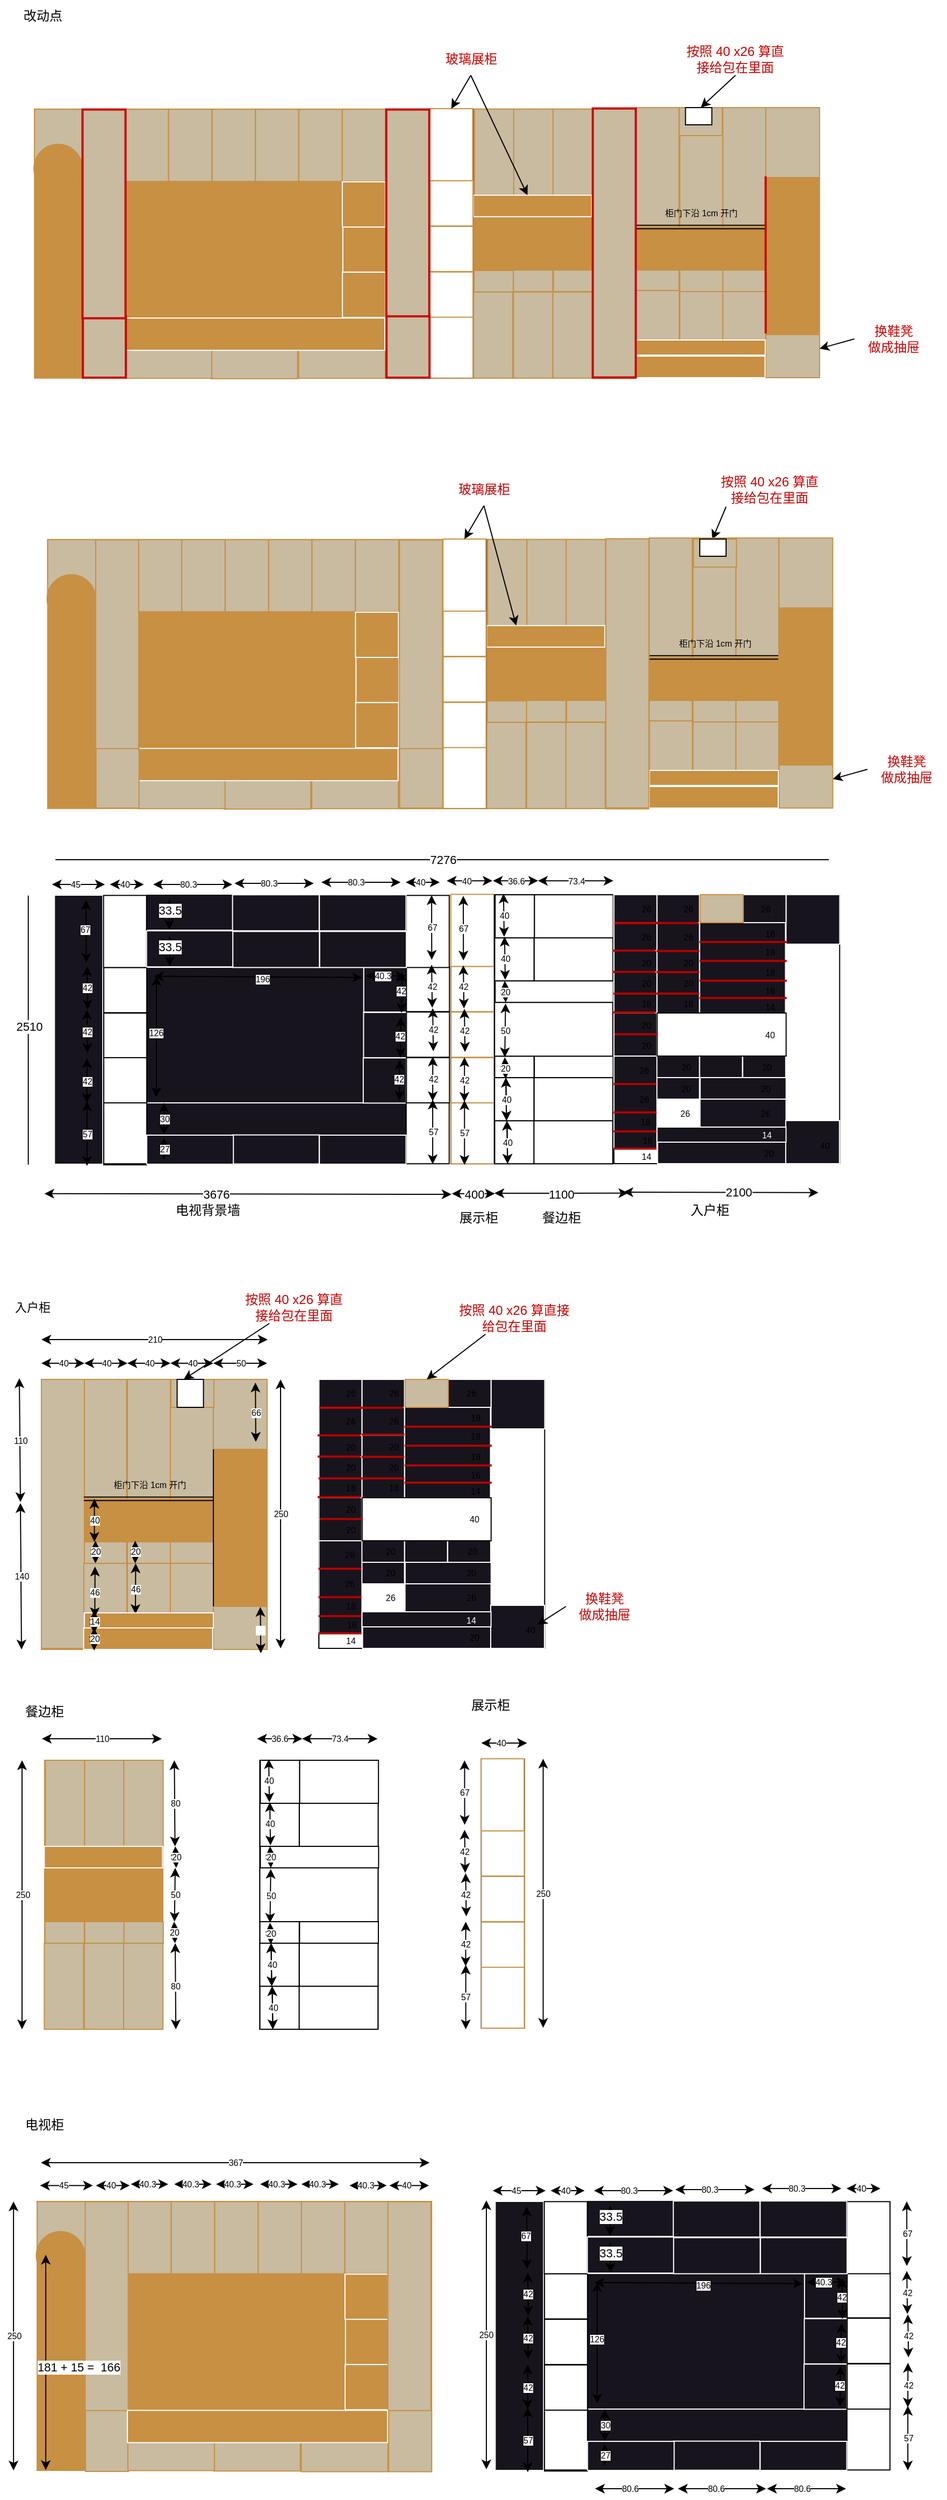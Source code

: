 <mxfile>
    <diagram id="WkoOyQL_onMO1ubSj4pm" name="第 1 页">
        <mxGraphModel dx="813" dy="1630" grid="1" gridSize="10" guides="1" tooltips="1" connect="1" arrows="1" fold="1" page="1" pageScale="1" pageWidth="827" pageHeight="1169" math="0" shadow="0">
            <root>
                <mxCell id="0"/>
                <mxCell id="1" parent="0"/>
                <mxCell id="217" value="" style="rounded=0;whiteSpace=wrap;html=1;fontSize=8;fillColor=#18141D;" parent="1" vertex="1">
                    <mxGeometry x="316.7" y="642" width="40" height="140" as="geometry"/>
                </mxCell>
                <mxCell id="34" value="" style="endArrow=none;html=1;movable=1;resizable=1;rotatable=1;deletable=1;editable=1;connectable=1;" parent="1" edge="1">
                    <mxGeometry width="50" height="50" relative="1" as="geometry">
                        <mxPoint x="46.32" y="332.4" as="sourcePoint"/>
                        <mxPoint x="46.32" y="82.4" as="targetPoint"/>
                    </mxGeometry>
                </mxCell>
                <mxCell id="35" value="2510" style="edgeLabel;html=1;align=center;verticalAlign=middle;resizable=1;points=[];movable=1;rotatable=1;deletable=1;editable=1;connectable=1;" parent="34" vertex="1" connectable="0">
                    <mxGeometry x="0.323" y="2" relative="1" as="geometry">
                        <mxPoint x="2" y="37" as="offset"/>
                    </mxGeometry>
                </mxCell>
                <mxCell id="144" value="" style="endArrow=classic;startArrow=classic;html=1;" parent="1" edge="1">
                    <mxGeometry width="50" height="50" relative="1" as="geometry">
                        <mxPoint x="61.32" y="359.4" as="sourcePoint"/>
                        <mxPoint x="440" y="360" as="targetPoint"/>
                    </mxGeometry>
                </mxCell>
                <mxCell id="145" value="3676" style="edgeLabel;html=1;align=center;verticalAlign=middle;resizable=0;points=[];" parent="144" vertex="1" connectable="0">
                    <mxGeometry x="-0.16" y="-2" relative="1" as="geometry">
                        <mxPoint y="-2" as="offset"/>
                    </mxGeometry>
                </mxCell>
                <mxCell id="146" value="" style="endArrow=classic;startArrow=classic;html=1;" parent="1" edge="1">
                    <mxGeometry width="50" height="50" relative="1" as="geometry">
                        <mxPoint x="440.32" y="359.4" as="sourcePoint"/>
                        <mxPoint x="480.32" y="359.4" as="targetPoint"/>
                    </mxGeometry>
                </mxCell>
                <mxCell id="147" value="400" style="edgeLabel;html=1;align=center;verticalAlign=middle;resizable=0;points=[];" parent="146" vertex="1" connectable="0">
                    <mxGeometry x="-0.1" y="-3" relative="1" as="geometry">
                        <mxPoint x="2" y="-3" as="offset"/>
                    </mxGeometry>
                </mxCell>
                <mxCell id="148" value="" style="endArrow=classic;startArrow=classic;html=1;" parent="1" edge="1">
                    <mxGeometry width="50" height="50" relative="1" as="geometry">
                        <mxPoint x="480" y="359" as="sourcePoint"/>
                        <mxPoint x="604.46" y="358.85" as="targetPoint"/>
                    </mxGeometry>
                </mxCell>
                <mxCell id="149" value="1100" style="edgeLabel;html=1;align=center;verticalAlign=middle;resizable=0;points=[];" parent="148" vertex="1" connectable="0">
                    <mxGeometry x="0.217" y="-1" relative="1" as="geometry">
                        <mxPoint x="-14" as="offset"/>
                    </mxGeometry>
                </mxCell>
                <mxCell id="154" value="" style="endArrow=classic;startArrow=classic;html=1;" parent="1" edge="1">
                    <mxGeometry width="50" height="50" relative="1" as="geometry">
                        <mxPoint x="600" y="358" as="sourcePoint"/>
                        <mxPoint x="781.32" y="358.4" as="targetPoint"/>
                    </mxGeometry>
                </mxCell>
                <mxCell id="155" value="2100" style="edgeLabel;html=1;align=center;verticalAlign=middle;resizable=0;points=[];" parent="154" vertex="1" connectable="0">
                    <mxGeometry x="0.217" y="-1" relative="1" as="geometry">
                        <mxPoint x="-4" y="-1" as="offset"/>
                    </mxGeometry>
                </mxCell>
                <mxCell id="161" value="入户柜" style="text;html=1;align=center;verticalAlign=middle;resizable=0;points=[];autosize=1;strokeColor=none;fillColor=none;" parent="1" vertex="1">
                    <mxGeometry x="650.02" y="359.85" width="60" height="30" as="geometry"/>
                </mxCell>
                <mxCell id="162" value="餐边柜" style="text;html=1;align=center;verticalAlign=middle;resizable=0;points=[];autosize=1;strokeColor=none;fillColor=none;" parent="1" vertex="1">
                    <mxGeometry x="511.87" y="367" width="60" height="30" as="geometry"/>
                </mxCell>
                <mxCell id="163" value="展示柜" style="text;html=1;align=center;verticalAlign=middle;resizable=0;points=[];autosize=1;strokeColor=none;fillColor=none;" parent="1" vertex="1">
                    <mxGeometry x="435.35" y="367" width="60" height="30" as="geometry"/>
                </mxCell>
                <mxCell id="164" value="电视背景墙" style="text;html=1;align=center;verticalAlign=middle;resizable=0;points=[];autosize=1;strokeColor=none;fillColor=none;" parent="1" vertex="1">
                    <mxGeometry x="172.62" y="359.85" width="80" height="30" as="geometry"/>
                </mxCell>
                <mxCell id="165" value="" style="rounded=0;whiteSpace=wrap;html=1;fontSize=8;" parent="1" vertex="1">
                    <mxGeometry x="58.5" y="532" width="210" height="251" as="geometry"/>
                </mxCell>
                <mxCell id="166" value="入户柜" style="text;html=1;align=center;verticalAlign=middle;resizable=0;points=[];autosize=1;strokeColor=none;fillColor=none;fontSize=11;" parent="1" vertex="1">
                    <mxGeometry x="20.0" y="450" width="60" height="30" as="geometry"/>
                </mxCell>
                <mxCell id="167" value="210" style="endArrow=classic;startArrow=classic;html=1;fontSize=8;" parent="1" edge="1">
                    <mxGeometry width="50" height="50" relative="1" as="geometry">
                        <mxPoint x="58.5" y="495" as="sourcePoint"/>
                        <mxPoint x="269" y="495" as="targetPoint"/>
                    </mxGeometry>
                </mxCell>
                <mxCell id="168" value="250" style="endArrow=classic;startArrow=classic;html=1;fontSize=8;" parent="1" edge="1">
                    <mxGeometry width="50" height="50" relative="1" as="geometry">
                        <mxPoint x="281" y="782" as="sourcePoint"/>
                        <mxPoint x="281" y="532" as="targetPoint"/>
                    </mxGeometry>
                </mxCell>
                <mxCell id="172" value="" style="rounded=0;whiteSpace=wrap;html=1;fontSize=8;fillColor=#C8BBA0;strokeColor=#C79043;" parent="1" vertex="1">
                    <mxGeometry x="58.5" y="532" width="40" height="251" as="geometry"/>
                </mxCell>
                <mxCell id="173" value="" style="rounded=0;whiteSpace=wrap;html=1;fontSize=8;fillColor=#C8BBA0;strokeColor=#C79043;" parent="1" vertex="1">
                    <mxGeometry x="97.8" y="532" width="40" height="216" as="geometry"/>
                </mxCell>
                <mxCell id="174" value="" style="rounded=0;whiteSpace=wrap;html=1;fontSize=8;fillColor=#C8BBA0;strokeColor=#C79043;" parent="1" vertex="1">
                    <mxGeometry x="138.5" y="532" width="40" height="216" as="geometry"/>
                </mxCell>
                <mxCell id="175" value="40" style="endArrow=classic;startArrow=classic;html=1;fontSize=8;" parent="1" edge="1">
                    <mxGeometry width="50" height="50" relative="1" as="geometry">
                        <mxPoint x="58.5" y="517" as="sourcePoint"/>
                        <mxPoint x="98.5" y="517" as="targetPoint"/>
                    </mxGeometry>
                </mxCell>
                <mxCell id="177" value="40" style="endArrow=classic;startArrow=classic;html=1;fontSize=8;" parent="1" edge="1">
                    <mxGeometry width="50" height="50" relative="1" as="geometry">
                        <mxPoint x="98.5" y="517" as="sourcePoint"/>
                        <mxPoint x="138.5" y="517" as="targetPoint"/>
                    </mxGeometry>
                </mxCell>
                <mxCell id="179" value="" style="rounded=0;whiteSpace=wrap;html=1;fontSize=8;fillColor=#C8BBA0;strokeColor=#C79043;" parent="1" vertex="1">
                    <mxGeometry x="178.5" y="532" width="40" height="216" as="geometry"/>
                </mxCell>
                <mxCell id="180" value="40" style="endArrow=classic;startArrow=classic;html=1;fontSize=8;" parent="1" edge="1">
                    <mxGeometry width="50" height="50" relative="1" as="geometry">
                        <mxPoint x="138.5" y="517" as="sourcePoint"/>
                        <mxPoint x="178.5" y="517" as="targetPoint"/>
                    </mxGeometry>
                </mxCell>
                <mxCell id="181" value="50" style="endArrow=classic;startArrow=classic;html=1;fontSize=8;" parent="1" edge="1">
                    <mxGeometry width="50" height="50" relative="1" as="geometry">
                        <mxPoint x="218.5" y="517" as="sourcePoint"/>
                        <mxPoint x="268.5" y="517" as="targetPoint"/>
                    </mxGeometry>
                </mxCell>
                <mxCell id="184" value="40" style="endArrow=classic;startArrow=classic;html=1;fontSize=8;" parent="1" edge="1">
                    <mxGeometry width="50" height="50" relative="1" as="geometry">
                        <mxPoint x="178.5" y="517" as="sourcePoint"/>
                        <mxPoint x="218.5" y="517" as="targetPoint"/>
                    </mxGeometry>
                </mxCell>
                <mxCell id="186" value="" style="rounded=0;whiteSpace=wrap;html=1;fontSize=8;fillColor=#C8BBA0;strokeColor=#C79043;aspect=fixed;" parent="1" vertex="1">
                    <mxGeometry x="138.5" y="703" width="40" height="46" as="geometry"/>
                </mxCell>
                <mxCell id="187" value="" style="rounded=0;whiteSpace=wrap;html=1;fontSize=8;fillColor=#C8BBA0;strokeColor=#C79043;" parent="1" vertex="1">
                    <mxGeometry x="178.5" y="703" width="40" height="46" as="geometry"/>
                </mxCell>
                <mxCell id="188" value="" style="rounded=0;whiteSpace=wrap;html=1;fontSize=8;fillColor=#c79043;strokeColor=#C79043;" parent="1" vertex="1">
                    <mxGeometry x="98.5" y="643" width="120" height="40" as="geometry"/>
                </mxCell>
                <mxCell id="189" value="40" style="endArrow=classic;startArrow=classic;html=1;fontSize=8;" parent="1" edge="1">
                    <mxGeometry width="50" height="50" relative="1" as="geometry">
                        <mxPoint x="107.8" y="683" as="sourcePoint"/>
                        <mxPoint x="107.8" y="643" as="targetPoint"/>
                    </mxGeometry>
                </mxCell>
                <mxCell id="190" value="" style="rounded=0;whiteSpace=wrap;html=1;strokeColor=#C79043;fontSize=8;fillColor=#C8BBA0;" parent="1" vertex="1">
                    <mxGeometry x="218.53" y="743" width="50" height="40" as="geometry"/>
                </mxCell>
                <mxCell id="195" value="" style="rounded=0;whiteSpace=wrap;html=1;strokeColor=#C79043;fontSize=8;fillColor=#C8BBA0;" parent="1" vertex="1">
                    <mxGeometry x="218.5" y="532" width="50" height="66" as="geometry"/>
                </mxCell>
                <mxCell id="196" value="" style="rounded=0;whiteSpace=wrap;html=1;strokeColor=#C79043;fontSize=8;fillColor=#c8bba0;" parent="1" vertex="1">
                    <mxGeometry x="58.5" y="532" width="40" height="250" as="geometry"/>
                </mxCell>
                <mxCell id="197" value="140" style="endArrow=classic;startArrow=classic;html=1;fontSize=8;" parent="1" edge="1">
                    <mxGeometry width="50" height="50" relative="1" as="geometry">
                        <mxPoint x="40.0" y="783" as="sourcePoint"/>
                        <mxPoint x="39.0" y="647" as="targetPoint"/>
                    </mxGeometry>
                </mxCell>
                <mxCell id="198" value="110" style="endArrow=classic;startArrow=classic;html=1;fontSize=8;" parent="1" edge="1">
                    <mxGeometry width="50" height="50" relative="1" as="geometry">
                        <mxPoint x="39.0" y="646" as="sourcePoint"/>
                        <mxPoint x="38.0" y="531" as="targetPoint"/>
                    </mxGeometry>
                </mxCell>
                <mxCell id="200" value="20" style="endArrow=classic;startArrow=classic;html=1;fontSize=8;" parent="1" edge="1">
                    <mxGeometry x="0.044" width="50" height="50" relative="1" as="geometry">
                        <mxPoint x="145.8" y="703" as="sourcePoint"/>
                        <mxPoint x="145.8" y="682" as="targetPoint"/>
                        <mxPoint as="offset"/>
                    </mxGeometry>
                </mxCell>
                <mxCell id="201" value="66" style="endArrow=classic;startArrow=classic;html=1;fontSize=8;" parent="1" edge="1">
                    <mxGeometry width="50" height="50" relative="1" as="geometry">
                        <mxPoint x="258" y="590" as="sourcePoint"/>
                        <mxPoint x="257.6" y="535" as="targetPoint"/>
                    </mxGeometry>
                </mxCell>
                <mxCell id="206" value="" style="shape=link;html=1;fontSize=8;width=-3.333;" parent="1" edge="1">
                    <mxGeometry width="100" relative="1" as="geometry">
                        <mxPoint x="98.0" y="643.0" as="sourcePoint"/>
                        <mxPoint x="218.5" y="643.0" as="targetPoint"/>
                    </mxGeometry>
                </mxCell>
                <mxCell id="208" value="46" style="endArrow=classic;startArrow=classic;html=1;fontSize=8;" parent="1" edge="1">
                    <mxGeometry width="50" height="50" relative="1" as="geometry">
                        <mxPoint x="146" y="750" as="sourcePoint"/>
                        <mxPoint x="146.2" y="703" as="targetPoint"/>
                    </mxGeometry>
                </mxCell>
                <mxCell id="211" value="" style="rounded=0;whiteSpace=wrap;html=1;strokeColor=#C79043;fontSize=8;fillColor=#c79043;" parent="1" vertex="1">
                    <mxGeometry x="218.5" y="597" width="50" height="146" as="geometry"/>
                </mxCell>
                <mxCell id="215" value="" style="rounded=0;whiteSpace=wrap;html=1;fontSize=8;movable=1;resizable=1;rotatable=1;deletable=1;editable=1;connectable=1;" parent="1" vertex="1">
                    <mxGeometry x="316.7" y="532" width="210" height="250" as="geometry"/>
                </mxCell>
                <mxCell id="218" value="" style="rounded=0;whiteSpace=wrap;html=1;fontSize=8;fillColor=#18141D;strokeColor=#FFFFFF;fontStyle=1" parent="1" vertex="1">
                    <mxGeometry x="357.3" y="762" width="120" height="20" as="geometry"/>
                </mxCell>
                <mxCell id="222" value="" style="rounded=0;whiteSpace=wrap;html=1;strokeColor=#FFFFFF;fontSize=8;fillColor=#18141D;" parent="1" vertex="1">
                    <mxGeometry x="356.3" y="532" width="40" height="110" as="geometry"/>
                </mxCell>
                <mxCell id="224" value="" style="rounded=0;whiteSpace=wrap;html=1;strokeColor=#FFFFFF;fontSize=8;fillColor=#18141D;" parent="1" vertex="1">
                    <mxGeometry x="396.3" y="532" width="80" height="110" as="geometry"/>
                </mxCell>
                <mxCell id="225" value="" style="rounded=0;whiteSpace=wrap;html=1;strokeColor=#FFFFFF;fontSize=8;fillColor=#18141D;" parent="1" vertex="1">
                    <mxGeometry x="476.8" y="532" width="50" height="46" as="geometry"/>
                </mxCell>
                <mxCell id="226" value="" style="rounded=0;whiteSpace=wrap;html=1;strokeColor=#FFFFFF;fontSize=8;fillColor=#18141D;" parent="1" vertex="1">
                    <mxGeometry x="396.3" y="682" width="40" height="20" as="geometry"/>
                </mxCell>
                <mxCell id="228" value="" style="rounded=0;whiteSpace=wrap;html=1;strokeColor=#FFFFFF;fontSize=8;fillColor=#18141D;" parent="1" vertex="1">
                    <mxGeometry x="436.5" y="682" width="40" height="20" as="geometry"/>
                </mxCell>
                <mxCell id="230" value="柜门下沿 1cm 开门" style="text;html=1;align=center;verticalAlign=middle;resizable=0;points=[];autosize=1;strokeColor=none;fillColor=none;fontSize=8;" parent="1" vertex="1">
                    <mxGeometry x="113.5" y="620" width="90" height="20" as="geometry"/>
                </mxCell>
                <mxCell id="245" value="" style="rounded=0;whiteSpace=wrap;html=1;strokeColor=#FFFFFF;fontSize=8;fillColor=#18141D;fontStyle=1" parent="1" vertex="1">
                    <mxGeometry x="396.9" y="702" width="80" height="20" as="geometry"/>
                </mxCell>
                <mxCell id="246" value="" style="rounded=0;whiteSpace=wrap;html=1;strokeColor=#FFFFFF;fontSize=8;fillColor=#18141D;fontStyle=1" parent="1" vertex="1">
                    <mxGeometry x="396.8" y="722" width="80" height="26" as="geometry"/>
                </mxCell>
                <mxCell id="247" value="20" style="text;html=1;align=center;verticalAlign=middle;resizable=0;points=[];autosize=1;strokeColor=none;fillColor=none;fontSize=8;" parent="1" vertex="1">
                    <mxGeometry x="443.9" y="682" width="30" height="20" as="geometry"/>
                </mxCell>
                <mxCell id="250" value="26" style="text;html=1;align=center;verticalAlign=middle;resizable=0;points=[];autosize=1;strokeColor=none;fillColor=none;fontSize=8;" parent="1" vertex="1">
                    <mxGeometry x="442.9" y="725" width="30" height="20" as="geometry"/>
                </mxCell>
                <mxCell id="254" value="" style="rounded=0;whiteSpace=wrap;html=1;strokeColor=#FFFFFF;fontSize=8;fillColor=#18141D;fontStyle=1" parent="1" vertex="1">
                    <mxGeometry x="356.3" y="682" width="40" height="20" as="geometry"/>
                </mxCell>
                <mxCell id="258" value="20" style="text;html=1;align=center;verticalAlign=middle;resizable=0;points=[];autosize=1;strokeColor=none;fillColor=none;fontSize=8;fontStyle=0" parent="1" vertex="1">
                    <mxGeometry x="368.3" y="682" width="30" height="20" as="geometry"/>
                </mxCell>
                <mxCell id="259" value="" style="rounded=0;whiteSpace=wrap;html=1;strokeColor=#FFFFFF;fontSize=8;fillColor=#18141D;" parent="1" vertex="1">
                    <mxGeometry x="476.5" y="742" width="50" height="40" as="geometry"/>
                </mxCell>
                <mxCell id="260" value="" style="rounded=0;whiteSpace=wrap;html=1;strokeColor=#FFFFFF;fontSize=8;fillColor=#18141D;fontStyle=1" parent="1" vertex="1">
                    <mxGeometry x="396.8" y="532" width="80" height="26" as="geometry"/>
                </mxCell>
                <mxCell id="261" value="" style="rounded=0;whiteSpace=wrap;html=1;strokeColor=#FFFFFF;fontSize=8;fillColor=#18141D;fontStyle=1" parent="1" vertex="1">
                    <mxGeometry x="396.3" y="558" width="80" height="18" as="geometry"/>
                </mxCell>
                <mxCell id="262" value="" style="rounded=0;whiteSpace=wrap;html=1;strokeColor=#FFFFFF;fontSize=8;fillColor=#18141D;fontStyle=1" parent="1" vertex="1">
                    <mxGeometry x="396.3" y="576" width="80" height="18" as="geometry"/>
                </mxCell>
                <mxCell id="263" value="" style="rounded=0;whiteSpace=wrap;html=1;strokeColor=#FFFFFF;fontSize=8;fillColor=#18141D;fontStyle=1" parent="1" vertex="1">
                    <mxGeometry x="396.3" y="594" width="80" height="18" as="geometry"/>
                </mxCell>
                <mxCell id="264" value="" style="rounded=0;whiteSpace=wrap;html=1;strokeColor=#FFFFFF;fontSize=8;fillColor=#18141D;fontStyle=1" parent="1" vertex="1">
                    <mxGeometry x="396.3" y="612" width="80" height="16" as="geometry"/>
                </mxCell>
                <mxCell id="265" value="" style="rounded=0;whiteSpace=wrap;html=1;strokeColor=#FFFFFF;fontSize=8;fillColor=#18141D;fontStyle=1" parent="1" vertex="1">
                    <mxGeometry x="396.3" y="628" width="80" height="14" as="geometry"/>
                </mxCell>
                <mxCell id="266" value="" style="rounded=0;whiteSpace=wrap;html=1;strokeColor=#FFFFFF;fontSize=8;fillColor=#18141D;fontStyle=1" parent="1" vertex="1">
                    <mxGeometry x="356.3" y="702" width="40" height="20" as="geometry"/>
                </mxCell>
                <mxCell id="269" value="20" style="text;html=1;align=center;verticalAlign=middle;resizable=0;points=[];autosize=1;strokeColor=none;fillColor=none;fontSize=8;fontStyle=0" parent="1" vertex="1">
                    <mxGeometry x="368.3" y="702" width="30" height="20" as="geometry"/>
                </mxCell>
                <mxCell id="270" value="20" style="text;html=1;align=center;verticalAlign=middle;resizable=0;points=[];autosize=1;strokeColor=none;fillColor=none;fontSize=8;fontStyle=0" parent="1" vertex="1">
                    <mxGeometry x="445.8" y="762" width="30" height="20" as="geometry"/>
                </mxCell>
                <mxCell id="272" value="26" style="text;html=1;align=center;verticalAlign=middle;resizable=0;points=[];autosize=1;strokeColor=none;fillColor=none;fontSize=8;" parent="1" vertex="1">
                    <mxGeometry x="442.8" y="535" width="30" height="20" as="geometry"/>
                </mxCell>
                <mxCell id="273" value="18" style="text;html=1;align=center;verticalAlign=middle;resizable=0;points=[];autosize=1;strokeColor=none;fillColor=none;fontSize=8;" parent="1" vertex="1">
                    <mxGeometry x="446.8" y="558" width="30" height="20" as="geometry"/>
                </mxCell>
                <mxCell id="274" value="18" style="text;html=1;align=center;verticalAlign=middle;resizable=0;points=[];autosize=1;strokeColor=none;fillColor=none;fontSize=8;" parent="1" vertex="1">
                    <mxGeometry x="446.9" y="575" width="30" height="20" as="geometry"/>
                </mxCell>
                <mxCell id="275" value="18" style="text;html=1;align=center;verticalAlign=middle;resizable=0;points=[];autosize=1;strokeColor=none;fillColor=none;fontSize=8;" parent="1" vertex="1">
                    <mxGeometry x="446.9" y="594" width="30" height="20" as="geometry"/>
                </mxCell>
                <mxCell id="276" value="16" style="text;html=1;align=center;verticalAlign=middle;resizable=0;points=[];autosize=1;strokeColor=none;fillColor=none;fontSize=8;" parent="1" vertex="1">
                    <mxGeometry x="446.9" y="611" width="30" height="20" as="geometry"/>
                </mxCell>
                <mxCell id="277" value="14" style="text;html=1;align=center;verticalAlign=middle;resizable=0;points=[];autosize=1;strokeColor=none;fillColor=none;fontSize=8;" parent="1" vertex="1">
                    <mxGeometry x="446.9" y="626" width="30" height="20" as="geometry"/>
                </mxCell>
                <mxCell id="278" value="" style="rounded=0;whiteSpace=wrap;html=1;strokeColor=#FFFFFF;fontSize=8;fillColor=#18141D;fontStyle=1" parent="1" vertex="1">
                    <mxGeometry x="356.3" y="532" width="40" height="26" as="geometry"/>
                </mxCell>
                <mxCell id="279" value="" style="rounded=0;whiteSpace=wrap;html=1;strokeColor=#FFFFFF;fontSize=8;fillColor=#18141D;fontStyle=1" parent="1" vertex="1">
                    <mxGeometry x="356.3" y="558" width="40" height="26" as="geometry"/>
                </mxCell>
                <mxCell id="281" value="" style="rounded=0;whiteSpace=wrap;html=1;strokeColor=#FFFFFF;fontSize=8;fillColor=#18141D;fontStyle=1" parent="1" vertex="1">
                    <mxGeometry x="356.3" y="584" width="40" height="20" as="geometry"/>
                </mxCell>
                <mxCell id="283" value="" style="rounded=0;whiteSpace=wrap;html=1;strokeColor=#FFFFFF;fontSize=8;fillColor=#18141D;fontStyle=1" parent="1" vertex="1">
                    <mxGeometry x="356.3" y="604" width="40" height="20" as="geometry"/>
                </mxCell>
                <mxCell id="284" value="" style="rounded=0;whiteSpace=wrap;html=1;strokeColor=#FFFFFF;fontSize=8;fillColor=#18141D;fontStyle=1" parent="1" vertex="1">
                    <mxGeometry x="356.3" y="624" width="40" height="18" as="geometry"/>
                </mxCell>
                <mxCell id="285" value="" style="rounded=0;whiteSpace=wrap;html=1;fontSize=8;fillColor=#18141D;" parent="1" vertex="1">
                    <mxGeometry x="316.7" y="532" width="40" height="110" as="geometry"/>
                </mxCell>
                <mxCell id="286" value="26" style="text;html=1;align=center;verticalAlign=middle;resizable=0;points=[];autosize=1;strokeColor=none;fillColor=none;fontSize=8;" parent="1" vertex="1">
                    <mxGeometry x="371.0" y="535" width="30" height="20" as="geometry"/>
                </mxCell>
                <mxCell id="287" value="26" style="text;html=1;align=center;verticalAlign=middle;resizable=0;points=[];autosize=1;strokeColor=none;fillColor=none;fontSize=8;" parent="1" vertex="1">
                    <mxGeometry x="371.0" y="561" width="30" height="20" as="geometry"/>
                </mxCell>
                <mxCell id="288" value="20" style="text;html=1;align=center;verticalAlign=middle;resizable=0;points=[];autosize=1;strokeColor=none;fillColor=none;fontSize=8;" parent="1" vertex="1">
                    <mxGeometry x="371.0" y="585" width="30" height="20" as="geometry"/>
                </mxCell>
                <mxCell id="289" value="20" style="text;html=1;align=center;verticalAlign=middle;resizable=0;points=[];autosize=1;strokeColor=none;fillColor=none;fontSize=8;" parent="1" vertex="1">
                    <mxGeometry x="371.0" y="604" width="30" height="20" as="geometry"/>
                </mxCell>
                <mxCell id="290" value="18" style="text;html=1;align=center;verticalAlign=middle;resizable=0;points=[];autosize=1;strokeColor=none;fillColor=none;fontSize=8;" parent="1" vertex="1">
                    <mxGeometry x="371.0" y="623" width="30" height="20" as="geometry"/>
                </mxCell>
                <mxCell id="291" value="" style="rounded=0;whiteSpace=wrap;html=1;strokeColor=#FFFFFF;fontSize=8;fillColor=#18141D;" parent="1" vertex="1">
                    <mxGeometry x="316.7" y="532" width="40" height="110" as="geometry"/>
                </mxCell>
                <mxCell id="292" value="" style="rounded=0;whiteSpace=wrap;html=1;strokeColor=#FFFFFF;fontSize=8;fillColor=#18141D;fontStyle=1" parent="1" vertex="1">
                    <mxGeometry x="316.7" y="532" width="40" height="26" as="geometry"/>
                </mxCell>
                <mxCell id="293" value="" style="rounded=0;whiteSpace=wrap;html=1;strokeColor=#FFFFFF;fontSize=8;fillColor=#18141D;fontStyle=1" parent="1" vertex="1">
                    <mxGeometry x="316.7" y="558" width="40" height="26" as="geometry"/>
                </mxCell>
                <mxCell id="294" value="" style="rounded=0;whiteSpace=wrap;html=1;strokeColor=#FFFFFF;fontSize=8;fillColor=#18141D;fontStyle=1" parent="1" vertex="1">
                    <mxGeometry x="316.7" y="584" width="40" height="20" as="geometry"/>
                </mxCell>
                <mxCell id="295" value="" style="rounded=0;whiteSpace=wrap;html=1;strokeColor=#FFFFFF;fontSize=8;fillColor=#18141D;fontStyle=1" parent="1" vertex="1">
                    <mxGeometry x="316.7" y="604" width="40" height="20" as="geometry"/>
                </mxCell>
                <mxCell id="296" value="" style="rounded=0;whiteSpace=wrap;html=1;strokeColor=#FFFFFF;fontSize=8;fillColor=#18141D;fontStyle=1" parent="1" vertex="1">
                    <mxGeometry x="316.7" y="624" width="40" height="18" as="geometry"/>
                </mxCell>
                <mxCell id="297" value="26" style="text;html=1;align=center;verticalAlign=middle;resizable=0;points=[];autosize=1;strokeColor=none;fillColor=none;fontSize=8;" parent="1" vertex="1">
                    <mxGeometry x="331.4" y="535" width="30" height="20" as="geometry"/>
                </mxCell>
                <mxCell id="298" value="26" style="text;html=1;align=center;verticalAlign=middle;resizable=0;points=[];autosize=1;strokeColor=none;fillColor=none;fontSize=8;" parent="1" vertex="1">
                    <mxGeometry x="331.4" y="561" width="30" height="20" as="geometry"/>
                </mxCell>
                <mxCell id="299" value="20" style="text;html=1;align=center;verticalAlign=middle;resizable=0;points=[];autosize=1;strokeColor=none;fillColor=none;fontSize=8;" parent="1" vertex="1">
                    <mxGeometry x="331.4" y="585" width="30" height="20" as="geometry"/>
                </mxCell>
                <mxCell id="300" value="20" style="text;html=1;align=center;verticalAlign=middle;resizable=0;points=[];autosize=1;strokeColor=none;fillColor=none;fontSize=8;" parent="1" vertex="1">
                    <mxGeometry x="331.4" y="604" width="30" height="20" as="geometry"/>
                </mxCell>
                <mxCell id="301" value="18" style="text;html=1;align=center;verticalAlign=middle;resizable=0;points=[];autosize=1;strokeColor=none;fillColor=none;fontSize=8;" parent="1" vertex="1">
                    <mxGeometry x="331.4" y="623" width="30" height="20" as="geometry"/>
                </mxCell>
                <mxCell id="302" value="" style="rounded=0;whiteSpace=wrap;html=1;strokeColor=#FFFFFF;fontSize=8;fillColor=#18141D;fontStyle=1" parent="1" vertex="1">
                    <mxGeometry x="316.7" y="734" width="40" height="18" as="geometry"/>
                </mxCell>
                <mxCell id="303" value="18" style="text;html=1;align=center;verticalAlign=middle;resizable=0;points=[];autosize=1;strokeColor=none;fillColor=none;fontSize=8;fontStyle=0" parent="1" vertex="1">
                    <mxGeometry x="331" y="733" width="30" height="20" as="geometry"/>
                </mxCell>
                <mxCell id="304" value="" style="rounded=0;whiteSpace=wrap;html=1;strokeColor=#FFFFFF;fontSize=8;fillColor=#18141D;fontStyle=1" parent="1" vertex="1">
                    <mxGeometry x="316.7" y="682" width="40" height="26" as="geometry"/>
                </mxCell>
                <mxCell id="305" value="" style="rounded=0;whiteSpace=wrap;html=1;strokeColor=#FFFFFF;fontSize=8;fillColor=#18141D;fontStyle=1" parent="1" vertex="1">
                    <mxGeometry x="316.7" y="708" width="40" height="26" as="geometry"/>
                </mxCell>
                <mxCell id="306" value="26" style="text;html=1;align=center;verticalAlign=middle;resizable=0;points=[];autosize=1;strokeColor=none;fillColor=none;fontSize=8;" parent="1" vertex="1">
                    <mxGeometry x="330.0" y="685" width="30" height="20" as="geometry"/>
                </mxCell>
                <mxCell id="307" value="26" style="text;html=1;align=center;verticalAlign=middle;resizable=0;points=[];autosize=1;strokeColor=none;fillColor=none;fontSize=8;" parent="1" vertex="1">
                    <mxGeometry x="330.0" y="712" width="30" height="20" as="geometry"/>
                </mxCell>
                <mxCell id="308" value="" style="rounded=0;whiteSpace=wrap;html=1;strokeColor=#FFFFFF;fontSize=8;fillColor=#18141D;fontStyle=1" parent="1" vertex="1">
                    <mxGeometry x="316.7" y="642" width="40" height="20" as="geometry"/>
                </mxCell>
                <mxCell id="309" value="" style="rounded=0;whiteSpace=wrap;html=1;strokeColor=#FFFFFF;fontSize=8;fillColor=#18141D;fontStyle=1" parent="1" vertex="1">
                    <mxGeometry x="316.7" y="662" width="40" height="20" as="geometry"/>
                </mxCell>
                <mxCell id="310" value="20" style="text;html=1;align=center;verticalAlign=middle;resizable=0;points=[];autosize=1;strokeColor=none;fillColor=none;fontSize=8;" parent="1" vertex="1">
                    <mxGeometry x="331.4" y="643" width="30" height="20" as="geometry"/>
                </mxCell>
                <mxCell id="311" value="20" style="text;html=1;align=center;verticalAlign=middle;resizable=0;points=[];autosize=1;strokeColor=none;fillColor=none;fontSize=8;" parent="1" vertex="1">
                    <mxGeometry x="331.4" y="662" width="30" height="20" as="geometry"/>
                </mxCell>
                <mxCell id="315" value="" style="rounded=0;whiteSpace=wrap;html=1;strokeColor=#FFFFFF;fontSize=8;fillColor=#18141D;fontStyle=1" parent="1" vertex="1">
                    <mxGeometry x="316.7" y="752" width="40" height="16" as="geometry"/>
                </mxCell>
                <mxCell id="318" value="16" style="text;html=1;align=center;verticalAlign=middle;resizable=0;points=[];autosize=1;strokeColor=none;fillColor=none;fontSize=8;fontStyle=0" parent="1" vertex="1">
                    <mxGeometry x="332.4" y="750" width="30" height="20" as="geometry"/>
                </mxCell>
                <mxCell id="319" value="14" style="text;html=1;align=center;verticalAlign=middle;resizable=0;points=[];autosize=1;strokeColor=none;fillColor=none;fontSize=8;fontStyle=0" parent="1" vertex="1">
                    <mxGeometry x="331.4" y="765" width="30" height="20" as="geometry"/>
                </mxCell>
                <mxCell id="321" value="40" style="text;html=1;align=center;verticalAlign=middle;resizable=0;points=[];autosize=1;strokeColor=none;fillColor=none;fontSize=8;fontStyle=0" parent="1" vertex="1">
                    <mxGeometry x="497.5" y="755" width="30" height="20" as="geometry"/>
                </mxCell>
                <mxCell id="513" value="" style="rounded=0;whiteSpace=wrap;html=1;" parent="1" vertex="1">
                    <mxGeometry x="261.7" y="886" width="110" height="250" as="geometry"/>
                </mxCell>
                <mxCell id="514" value="餐边柜" style="text;html=1;align=center;verticalAlign=middle;resizable=0;points=[];autosize=1;strokeColor=none;fillColor=none;" parent="1" vertex="1">
                    <mxGeometry x="31" y="826" width="60" height="30" as="geometry"/>
                </mxCell>
                <mxCell id="518" value="" style="rounded=0;whiteSpace=wrap;html=1;" parent="1" vertex="1">
                    <mxGeometry x="261.8" y="1096" width="36.6" height="40" as="geometry"/>
                </mxCell>
                <mxCell id="521" value="" style="rounded=0;whiteSpace=wrap;html=1;" parent="1" vertex="1">
                    <mxGeometry x="261.8" y="1036" width="36.6" height="20" as="geometry"/>
                </mxCell>
                <mxCell id="523" value="" style="rounded=0;whiteSpace=wrap;html=1;" parent="1" vertex="1">
                    <mxGeometry x="298.7" y="1036" width="73.3" height="20" as="geometry"/>
                </mxCell>
                <mxCell id="524" value="" style="rounded=0;whiteSpace=wrap;html=1;" parent="1" vertex="1">
                    <mxGeometry x="298.35" y="1096" width="73.3" height="40" as="geometry"/>
                </mxCell>
                <mxCell id="525" value="" style="rounded=0;whiteSpace=wrap;html=1;" parent="1" vertex="1">
                    <mxGeometry x="261.7" y="986" width="110" height="50" as="geometry"/>
                </mxCell>
                <mxCell id="526" value="" style="rounded=0;whiteSpace=wrap;html=1;" parent="1" vertex="1">
                    <mxGeometry x="298.4" y="1056" width="73.3" height="40" as="geometry"/>
                </mxCell>
                <mxCell id="527" value="" style="rounded=0;whiteSpace=wrap;html=1;" parent="1" vertex="1">
                    <mxGeometry x="261.7" y="1056" width="36.6" height="40" as="geometry"/>
                </mxCell>
                <mxCell id="528" value="" style="rounded=0;whiteSpace=wrap;html=1;" parent="1" vertex="1">
                    <mxGeometry x="262.2" y="966" width="110" height="20" as="geometry"/>
                </mxCell>
                <mxCell id="530" value="" style="rounded=0;whiteSpace=wrap;html=1;" parent="1" vertex="1">
                    <mxGeometry x="298.5" y="926" width="73.3" height="40" as="geometry"/>
                </mxCell>
                <mxCell id="531" value="" style="rounded=0;whiteSpace=wrap;html=1;" parent="1" vertex="1">
                    <mxGeometry x="261.8" y="926" width="36.6" height="40" as="geometry"/>
                </mxCell>
                <mxCell id="532" value="" style="rounded=0;whiteSpace=wrap;html=1;" parent="1" vertex="1">
                    <mxGeometry x="262.2" y="886" width="36.6" height="40" as="geometry"/>
                </mxCell>
                <mxCell id="533" value="" style="rounded=0;whiteSpace=wrap;html=1;" parent="1" vertex="1">
                    <mxGeometry x="298.8" y="886" width="73.3" height="40" as="geometry"/>
                </mxCell>
                <mxCell id="534" value="" style="rounded=0;whiteSpace=wrap;html=1;fillColor=#C79043;strokeColor=#C79043;" parent="1" vertex="1">
                    <mxGeometry x="61.5" y="886" width="110" height="250" as="geometry"/>
                </mxCell>
                <mxCell id="535" value="250" style="endArrow=classic;startArrow=classic;html=1;fontSize=8;" parent="1" edge="1">
                    <mxGeometry width="50" height="50" relative="1" as="geometry">
                        <mxPoint x="40.5" y="1136" as="sourcePoint"/>
                        <mxPoint x="40.5" y="886" as="targetPoint"/>
                    </mxGeometry>
                </mxCell>
                <mxCell id="536" value="110" style="endArrow=classic;startArrow=classic;html=1;fontSize=8;" parent="1" edge="1">
                    <mxGeometry width="50" height="50" relative="1" as="geometry">
                        <mxPoint x="59.0" y="866" as="sourcePoint"/>
                        <mxPoint x="170.5" y="866" as="targetPoint"/>
                    </mxGeometry>
                </mxCell>
                <mxCell id="540" value="" style="rounded=0;whiteSpace=wrap;html=1;fillColor=#C8BBA0;strokeColor=#C79043;" parent="1" vertex="1">
                    <mxGeometry x="135.0" y="1056" width="36.6" height="80" as="geometry"/>
                </mxCell>
                <mxCell id="547" value="" style="rounded=0;whiteSpace=wrap;html=1;fillColor=#C8BBA0;strokeColor=#C79043;" parent="1" vertex="1">
                    <mxGeometry x="62.2" y="886" width="36.6" height="80" as="geometry"/>
                </mxCell>
                <mxCell id="551" value="" style="rounded=0;whiteSpace=wrap;html=1;fillColor=#C8BBA0;strokeColor=#C79043;" parent="1" vertex="1">
                    <mxGeometry x="98.7" y="886" width="36.6" height="80" as="geometry"/>
                </mxCell>
                <mxCell id="552" value="" style="rounded=0;whiteSpace=wrap;html=1;fillColor=#C8BBA0;strokeColor=#C79043;" parent="1" vertex="1">
                    <mxGeometry x="135.2" y="886" width="36.6" height="80" as="geometry"/>
                </mxCell>
                <mxCell id="553" value="" style="rounded=0;whiteSpace=wrap;html=1;fillColor=#C8BBA0;strokeColor=#C79043;" parent="1" vertex="1">
                    <mxGeometry x="98.4" y="1056" width="36.6" height="80" as="geometry"/>
                </mxCell>
                <mxCell id="554" value="" style="rounded=0;whiteSpace=wrap;html=1;fillColor=#C8BBA0;strokeColor=#C79043;" parent="1" vertex="1">
                    <mxGeometry x="61.8" y="1036" width="36.6" height="20" as="geometry"/>
                </mxCell>
                <mxCell id="555" value="" style="rounded=0;whiteSpace=wrap;html=1;fillColor=#C8BBA0;strokeColor=#C79043;" parent="1" vertex="1">
                    <mxGeometry x="61.2" y="1056" width="36.6" height="80" as="geometry"/>
                </mxCell>
                <mxCell id="556" value="" style="rounded=0;whiteSpace=wrap;html=1;fillColor=#C79043;strokeColor=#FFFFFF;" parent="1" vertex="1">
                    <mxGeometry x="61.2" y="966" width="110" height="20" as="geometry"/>
                </mxCell>
                <mxCell id="557" value="36.6" style="endArrow=classic;startArrow=classic;html=1;fontSize=8;" parent="1" edge="1">
                    <mxGeometry x="-0.008" width="50" height="50" relative="1" as="geometry">
                        <mxPoint x="259.2" y="866" as="sourcePoint"/>
                        <mxPoint x="301.2" y="866" as="targetPoint"/>
                        <mxPoint as="offset"/>
                    </mxGeometry>
                </mxCell>
                <mxCell id="558" value="73.4" style="endArrow=classic;startArrow=classic;html=1;fontSize=8;" parent="1" edge="1">
                    <mxGeometry width="50" height="50" relative="1" as="geometry">
                        <mxPoint x="301.08" y="866" as="sourcePoint"/>
                        <mxPoint x="371.2" y="866" as="targetPoint"/>
                    </mxGeometry>
                </mxCell>
                <mxCell id="559" value="80" style="endArrow=classic;startArrow=classic;html=1;fontSize=8;" parent="1" edge="1">
                    <mxGeometry width="50" height="50" relative="1" as="geometry">
                        <mxPoint x="183.6" y="1136" as="sourcePoint"/>
                        <mxPoint x="183" y="1056" as="targetPoint"/>
                    </mxGeometry>
                </mxCell>
                <mxCell id="560" value="20" style="endArrow=classic;startArrow=classic;html=1;fontSize=8;" parent="1" edge="1">
                    <mxGeometry width="50" height="50" relative="1" as="geometry">
                        <mxPoint x="182.8" y="1056" as="sourcePoint"/>
                        <mxPoint x="182" y="1036" as="targetPoint"/>
                    </mxGeometry>
                </mxCell>
                <mxCell id="561" value="50" style="endArrow=classic;startArrow=classic;html=1;fontSize=8;" parent="1" edge="1">
                    <mxGeometry width="50" height="50" relative="1" as="geometry">
                        <mxPoint x="182.32" y="1036" as="sourcePoint"/>
                        <mxPoint x="183" y="986" as="targetPoint"/>
                    </mxGeometry>
                </mxCell>
                <mxCell id="562" value="20" style="endArrow=classic;startArrow=classic;html=1;fontSize=8;" parent="1" edge="1">
                    <mxGeometry width="50" height="50" relative="1" as="geometry">
                        <mxPoint x="183.9" y="986" as="sourcePoint"/>
                        <mxPoint x="183.1" y="966" as="targetPoint"/>
                    </mxGeometry>
                </mxCell>
                <mxCell id="563" value="80" style="endArrow=classic;startArrow=classic;html=1;fontSize=8;" parent="1" edge="1">
                    <mxGeometry width="50" height="50" relative="1" as="geometry">
                        <mxPoint x="182.8" y="966" as="sourcePoint"/>
                        <mxPoint x="182.2" y="886" as="targetPoint"/>
                    </mxGeometry>
                </mxCell>
                <mxCell id="564" value="40" style="endArrow=classic;startArrow=classic;html=1;fontSize=8;" parent="1" edge="1">
                    <mxGeometry width="50" height="50" relative="1" as="geometry">
                        <mxPoint x="273.8" y="1136" as="sourcePoint"/>
                        <mxPoint x="273.2" y="1096" as="targetPoint"/>
                    </mxGeometry>
                </mxCell>
                <mxCell id="565" value="40" style="endArrow=classic;startArrow=classic;html=1;fontSize=8;" parent="1" edge="1">
                    <mxGeometry width="50" height="50" relative="1" as="geometry">
                        <mxPoint x="272.8" y="1096" as="sourcePoint"/>
                        <mxPoint x="272.2" y="1056" as="targetPoint"/>
                    </mxGeometry>
                </mxCell>
                <mxCell id="566" value="20" style="endArrow=classic;startArrow=classic;html=1;fontSize=8;" parent="1" edge="1">
                    <mxGeometry width="50" height="50" relative="1" as="geometry">
                        <mxPoint x="272.0" y="1057" as="sourcePoint"/>
                        <mxPoint x="271.2" y="1037" as="targetPoint"/>
                    </mxGeometry>
                </mxCell>
                <mxCell id="567" value="50" style="endArrow=classic;startArrow=classic;html=1;fontSize=8;" parent="1" edge="1">
                    <mxGeometry width="50" height="50" relative="1" as="geometry">
                        <mxPoint x="271.2" y="1037" as="sourcePoint"/>
                        <mxPoint x="271.88" y="987" as="targetPoint"/>
                    </mxGeometry>
                </mxCell>
                <mxCell id="568" value="20" style="endArrow=classic;startArrow=classic;html=1;fontSize=8;" parent="1" edge="1">
                    <mxGeometry width="50" height="50" relative="1" as="geometry">
                        <mxPoint x="272.0" y="986" as="sourcePoint"/>
                        <mxPoint x="271.2" y="966" as="targetPoint"/>
                    </mxGeometry>
                </mxCell>
                <mxCell id="569" value="40" style="endArrow=classic;startArrow=classic;html=1;fontSize=8;" parent="1" edge="1">
                    <mxGeometry width="50" height="50" relative="1" as="geometry">
                        <mxPoint x="271.6" y="965" as="sourcePoint"/>
                        <mxPoint x="271" y="925" as="targetPoint"/>
                    </mxGeometry>
                </mxCell>
                <mxCell id="570" value="40" style="endArrow=classic;startArrow=classic;html=1;fontSize=8;" parent="1" edge="1">
                    <mxGeometry width="50" height="50" relative="1" as="geometry">
                        <mxPoint x="270.6" y="925" as="sourcePoint"/>
                        <mxPoint x="270.0" y="885" as="targetPoint"/>
                    </mxGeometry>
                </mxCell>
                <mxCell id="571" value="40" style="endArrow=classic;startArrow=classic;html=1;fontSize=8;" parent="1" edge="1">
                    <mxGeometry width="50" height="50" relative="1" as="geometry">
                        <mxPoint x="273.8" y="1136" as="sourcePoint"/>
                        <mxPoint x="273.2" y="1096" as="targetPoint"/>
                    </mxGeometry>
                </mxCell>
                <mxCell id="572" value="40" style="endArrow=classic;startArrow=classic;html=1;fontSize=8;" parent="1" edge="1">
                    <mxGeometry width="50" height="50" relative="1" as="geometry">
                        <mxPoint x="272.8" y="1096" as="sourcePoint"/>
                        <mxPoint x="272.2" y="1056" as="targetPoint"/>
                    </mxGeometry>
                </mxCell>
                <mxCell id="578" value="" style="rounded=0;whiteSpace=wrap;html=1;" parent="1" vertex="1">
                    <mxGeometry x="467.8" y="885" width="40" height="250" as="geometry"/>
                </mxCell>
                <mxCell id="579" value="" style="rounded=0;whiteSpace=wrap;html=1;strokeColor=#C79043;" parent="1" vertex="1">
                    <mxGeometry x="467.8" y="1078" width="40" height="57" as="geometry"/>
                </mxCell>
                <mxCell id="580" value="" style="rounded=0;whiteSpace=wrap;html=1;strokeColor=#C79043;" parent="1" vertex="1">
                    <mxGeometry x="467.8" y="994" width="40" height="42" as="geometry"/>
                </mxCell>
                <mxCell id="582" value="" style="rounded=0;whiteSpace=wrap;html=1;strokeColor=#C79043;" parent="1" vertex="1">
                    <mxGeometry x="467.8" y="1036.4" width="40" height="42" as="geometry"/>
                </mxCell>
                <mxCell id="585" value="" style="rounded=0;whiteSpace=wrap;html=1;strokeColor=#C79043;" parent="1" vertex="1">
                    <mxGeometry x="467.8" y="951.6" width="40" height="42" as="geometry"/>
                </mxCell>
                <mxCell id="586" value="57" style="endArrow=classic;startArrow=classic;html=1;fontSize=8;" parent="1" edge="1">
                    <mxGeometry width="50" height="50" relative="1" as="geometry">
                        <mxPoint x="453.3" y="1136" as="sourcePoint"/>
                        <mxPoint x="453.3" y="1076" as="targetPoint"/>
                    </mxGeometry>
                </mxCell>
                <mxCell id="595" value="40" style="endArrow=classic;startArrow=classic;html=1;fontSize=8;" parent="1" edge="1">
                    <mxGeometry x="-0.129" width="50" height="50" relative="1" as="geometry">
                        <mxPoint x="467.8" y="870" as="sourcePoint"/>
                        <mxPoint x="510.3" y="870" as="targetPoint"/>
                        <mxPoint as="offset"/>
                    </mxGeometry>
                </mxCell>
                <mxCell id="596" value="" style="rounded=0;whiteSpace=wrap;html=1;fillColor=#C79043;strokeColor=#C79043;" parent="1" vertex="1">
                    <mxGeometry x="54.57" y="1296" width="367" height="250" as="geometry"/>
                </mxCell>
                <mxCell id="598" value="250" style="endArrow=classic;startArrow=classic;html=1;fontSize=8;" parent="1" edge="1">
                    <mxGeometry width="50" height="50" relative="1" as="geometry">
                        <mxPoint x="32.57" y="1546" as="sourcePoint"/>
                        <mxPoint x="32.57" y="1296" as="targetPoint"/>
                    </mxGeometry>
                </mxCell>
                <mxCell id="599" value="367" style="endArrow=classic;startArrow=classic;html=1;fontSize=8;" parent="1" edge="1">
                    <mxGeometry x="-0.0" width="50" height="50" relative="1" as="geometry">
                        <mxPoint x="58.07" y="1260" as="sourcePoint"/>
                        <mxPoint x="419.57" y="1260" as="targetPoint"/>
                        <mxPoint as="offset"/>
                    </mxGeometry>
                </mxCell>
                <mxCell id="601" value="" style="rounded=0;whiteSpace=wrap;html=1;fillColor=#18141D;strokeColor=#FFFFFF;" parent="1" vertex="1">
                    <mxGeometry x="481.39" y="1296" width="367" height="250" as="geometry"/>
                </mxCell>
                <mxCell id="604" value="45" style="endArrow=classic;startArrow=classic;html=1;fontSize=8;" parent="1" edge="1">
                    <mxGeometry x="-0.131" width="50" height="50" relative="1" as="geometry">
                        <mxPoint x="478.37" y="1286" as="sourcePoint"/>
                        <mxPoint x="527.57" y="1286" as="targetPoint"/>
                        <mxPoint as="offset"/>
                    </mxGeometry>
                </mxCell>
                <mxCell id="605" value="" style="rounded=0;whiteSpace=wrap;html=1;fillColor=#18141D;strokeColor=#FFFFFF;" parent="1" vertex="1">
                    <mxGeometry x="480.69" y="1296" width="45" height="250" as="geometry"/>
                </mxCell>
                <mxCell id="608" value="" style="rounded=0;whiteSpace=wrap;html=1;fillColor=#18141D;strokeColor=#FFFFFF;" parent="1" vertex="1">
                    <mxGeometry x="571.87" y="1519" width="236.3" height="27" as="geometry"/>
                </mxCell>
                <mxCell id="610" value="" style="rounded=0;whiteSpace=wrap;html=1;fillColor=#18141D;strokeColor=#FFFFFF;" parent="1" vertex="1">
                    <mxGeometry x="526.07" y="1296" width="40" height="250" as="geometry"/>
                </mxCell>
                <mxCell id="611" value="" style="rounded=0;whiteSpace=wrap;html=1;fillColor=#18141D;strokeColor=#FFFFFF;" parent="1" vertex="1">
                    <mxGeometry x="762.27" y="1366" width="46.3" height="123" as="geometry"/>
                </mxCell>
                <mxCell id="615" value="" style="rounded=0;whiteSpace=wrap;html=1;fillColor=#18141D;strokeColor=#FFFFFF;" parent="1" vertex="1">
                    <mxGeometry x="566.09" y="1489" width="242" height="30" as="geometry"/>
                </mxCell>
                <mxCell id="616" value="250" style="endArrow=classic;startArrow=classic;html=1;fontSize=8;" parent="1" edge="1">
                    <mxGeometry width="50" height="50" relative="1" as="geometry">
                        <mxPoint x="472.47" y="1545" as="sourcePoint"/>
                        <mxPoint x="472.47" y="1295" as="targetPoint"/>
                    </mxGeometry>
                </mxCell>
                <mxCell id="619" value="" style="rounded=0;whiteSpace=wrap;html=1;fillColor=#18141D;strokeColor=#FFFFFF;" parent="1" vertex="1">
                    <mxGeometry x="565.09" y="1363" width="242" height="126" as="geometry"/>
                </mxCell>
                <mxCell id="622" value="30" style="endArrow=classic;startArrow=classic;html=1;fontSize=8;" parent="1" edge="1">
                    <mxGeometry width="50" height="50" relative="1" as="geometry">
                        <mxPoint x="582.57" y="1519" as="sourcePoint"/>
                        <mxPoint x="582.57" y="1489.0" as="targetPoint"/>
                        <mxPoint as="offset"/>
                    </mxGeometry>
                </mxCell>
                <mxCell id="623" value="126" style="endArrow=classic;startArrow=classic;html=1;fontSize=8;" parent="1" edge="1">
                    <mxGeometry x="0.067" y="1" width="50" height="50" relative="1" as="geometry">
                        <mxPoint x="575.54" y="1483.75" as="sourcePoint"/>
                        <mxPoint x="575.54" y="1371.25" as="targetPoint"/>
                        <mxPoint as="offset"/>
                    </mxGeometry>
                </mxCell>
                <mxCell id="625" value="" style="rounded=0;whiteSpace=wrap;html=1;strokeColor=#FFFFFF;fillColor=#18141D;" parent="1" vertex="1">
                    <mxGeometry x="566.09" y="1295" width="80.6" height="33.5" as="geometry"/>
                </mxCell>
                <mxCell id="634" value="80.3" style="endArrow=classic;startArrow=classic;html=1;fontSize=8;" parent="1" edge="1">
                    <mxGeometry x="-0.124" width="50" height="50" relative="1" as="geometry">
                        <mxPoint x="572.57" y="1286" as="sourcePoint"/>
                        <mxPoint x="646.17" y="1286.0" as="targetPoint"/>
                        <mxPoint as="offset"/>
                    </mxGeometry>
                </mxCell>
                <mxCell id="636" value="40" style="endArrow=classic;startArrow=classic;html=1;fontSize=8;" parent="1" edge="1">
                    <mxGeometry x="-0.129" width="50" height="50" relative="1" as="geometry">
                        <mxPoint x="532.32" y="1286" as="sourcePoint"/>
                        <mxPoint x="563.82" y="1286" as="targetPoint"/>
                        <mxPoint as="offset"/>
                    </mxGeometry>
                </mxCell>
                <mxCell id="637" value="" style="rounded=0;whiteSpace=wrap;html=1;strokeColor=#FFFFFF;fillColor=#18141D;" parent="1" vertex="1">
                    <mxGeometry x="768.27" y="1405" width="40" height="42" as="geometry"/>
                </mxCell>
                <mxCell id="638" value="" style="rounded=0;whiteSpace=wrap;html=1;strokeColor=#FFFFFF;fillColor=#18141D;" parent="1" vertex="1">
                    <mxGeometry x="768.42" y="1362.6" width="40" height="42" as="geometry"/>
                </mxCell>
                <mxCell id="639" value="" style="rounded=0;whiteSpace=wrap;html=1;strokeColor=#FFFFFF;fillColor=#18141D;" parent="1" vertex="1">
                    <mxGeometry x="767.97" y="1447.2" width="40" height="42" as="geometry"/>
                </mxCell>
                <mxCell id="640" value="42" style="endArrow=classic;startArrow=classic;html=1;fontSize=8;" parent="1" edge="1">
                    <mxGeometry x="0.067" y="1" width="50" height="50" relative="1" as="geometry">
                        <mxPoint x="803.57" y="1405.38" as="sourcePoint"/>
                        <mxPoint x="803.85" y="1367.63" as="targetPoint"/>
                        <mxPoint as="offset"/>
                    </mxGeometry>
                </mxCell>
                <mxCell id="641" value="42" style="endArrow=classic;startArrow=classic;html=1;fontSize=8;" parent="1" edge="1">
                    <mxGeometry x="0.06" y="1" width="50" height="50" relative="1" as="geometry">
                        <mxPoint x="802.57" y="1447.0" as="sourcePoint"/>
                        <mxPoint x="802.85" y="1409.25" as="targetPoint"/>
                        <mxPoint as="offset"/>
                    </mxGeometry>
                </mxCell>
                <mxCell id="642" value="42" style="endArrow=classic;startArrow=classic;html=1;fontSize=8;" parent="1" edge="1">
                    <mxGeometry x="0.06" y="1" width="50" height="50" relative="1" as="geometry">
                        <mxPoint x="801.57" y="1486.75" as="sourcePoint"/>
                        <mxPoint x="801.85" y="1449" as="targetPoint"/>
                        <mxPoint as="offset"/>
                    </mxGeometry>
                </mxCell>
                <mxCell id="646" value="196" style="endArrow=classic;startArrow=classic;html=1;fontSize=8;" parent="1" edge="1">
                    <mxGeometry x="0.045" y="-2" width="50" height="50" relative="1" as="geometry">
                        <mxPoint x="573.09" y="1371.4" as="sourcePoint"/>
                        <mxPoint x="766.85" y="1372.4" as="targetPoint"/>
                        <mxPoint as="offset"/>
                    </mxGeometry>
                </mxCell>
                <mxCell id="647" value="" style="rounded=0;whiteSpace=wrap;html=1;" parent="1" vertex="1">
                    <mxGeometry x="807.93" y="1488.6" width="40" height="57" as="geometry"/>
                </mxCell>
                <mxCell id="648" value="42" style="endArrow=classic;startArrow=classic;html=1;fontSize=8;" parent="1" edge="1">
                    <mxGeometry width="50" height="50" relative="1" as="geometry">
                        <mxPoint x="453.19" y="1077.4" as="sourcePoint"/>
                        <mxPoint x="453.3" y="1036" as="targetPoint"/>
                    </mxGeometry>
                </mxCell>
                <mxCell id="650" value="42" style="endArrow=classic;startArrow=classic;html=1;fontSize=8;" parent="1" edge="1">
                    <mxGeometry width="50" height="50" relative="1" as="geometry">
                        <mxPoint x="453.79" y="1031" as="sourcePoint"/>
                        <mxPoint x="453.19" y="991" as="targetPoint"/>
                    </mxGeometry>
                </mxCell>
                <mxCell id="651" value="42" style="endArrow=classic;startArrow=classic;html=1;fontSize=8;" parent="1" edge="1">
                    <mxGeometry width="50" height="50" relative="1" as="geometry">
                        <mxPoint x="452.79" y="990.6" as="sourcePoint"/>
                        <mxPoint x="452.19" y="950.6" as="targetPoint"/>
                    </mxGeometry>
                </mxCell>
                <mxCell id="652" value="67" style="endArrow=classic;startArrow=classic;html=1;fontSize=8;" parent="1" edge="1">
                    <mxGeometry width="50" height="50" relative="1" as="geometry">
                        <mxPoint x="452.3" y="946" as="sourcePoint"/>
                        <mxPoint x="452.19" y="886.0" as="targetPoint"/>
                    </mxGeometry>
                </mxCell>
                <mxCell id="653" value="" style="rounded=0;whiteSpace=wrap;html=1;strokeColor=#C79043;" parent="1" vertex="1">
                    <mxGeometry x="467.6" y="884.6" width="40" height="67" as="geometry"/>
                </mxCell>
                <mxCell id="655" value="" style="rounded=0;whiteSpace=wrap;html=1;" parent="1" vertex="1">
                    <mxGeometry x="808.17" y="1404.6" width="40" height="42" as="geometry"/>
                </mxCell>
                <mxCell id="656" value="" style="rounded=0;whiteSpace=wrap;html=1;" parent="1" vertex="1">
                    <mxGeometry x="808.17" y="1447.0" width="40" height="42" as="geometry"/>
                </mxCell>
                <mxCell id="657" value="" style="rounded=0;whiteSpace=wrap;html=1;" parent="1" vertex="1">
                    <mxGeometry x="808.17" y="1362.2" width="40" height="42" as="geometry"/>
                </mxCell>
                <mxCell id="658" value="42" style="endArrow=classic;startArrow=classic;html=1;fontSize=8;" parent="1" edge="1">
                    <mxGeometry width="50" height="50" relative="1" as="geometry">
                        <mxPoint x="864.57" y="1487.4" as="sourcePoint"/>
                        <mxPoint x="864.68" y="1446" as="targetPoint"/>
                    </mxGeometry>
                </mxCell>
                <mxCell id="659" value="42" style="endArrow=classic;startArrow=classic;html=1;fontSize=8;" parent="1" edge="1">
                    <mxGeometry width="50" height="50" relative="1" as="geometry">
                        <mxPoint x="865.17" y="1441" as="sourcePoint"/>
                        <mxPoint x="864.57" y="1401" as="targetPoint"/>
                    </mxGeometry>
                </mxCell>
                <mxCell id="660" value="42" style="endArrow=classic;startArrow=classic;html=1;fontSize=8;" parent="1" edge="1">
                    <mxGeometry width="50" height="50" relative="1" as="geometry">
                        <mxPoint x="864.17" y="1400.6" as="sourcePoint"/>
                        <mxPoint x="863.57" y="1360.6" as="targetPoint"/>
                    </mxGeometry>
                </mxCell>
                <mxCell id="661" value="67" style="endArrow=classic;startArrow=classic;html=1;fontSize=8;" parent="1" edge="1">
                    <mxGeometry width="50" height="50" relative="1" as="geometry">
                        <mxPoint x="863.68" y="1356" as="sourcePoint"/>
                        <mxPoint x="863.57" y="1296" as="targetPoint"/>
                    </mxGeometry>
                </mxCell>
                <mxCell id="662" value="" style="rounded=0;whiteSpace=wrap;html=1;" parent="1" vertex="1">
                    <mxGeometry x="807.97" y="1296.2" width="40" height="67" as="geometry"/>
                </mxCell>
                <mxCell id="663" value="57" style="endArrow=classic;startArrow=classic;html=1;fontSize=8;" parent="1" edge="1">
                    <mxGeometry width="50" height="50" relative="1" as="geometry">
                        <mxPoint x="864.57" y="1546" as="sourcePoint"/>
                        <mxPoint x="864.57" y="1486" as="targetPoint"/>
                    </mxGeometry>
                </mxCell>
                <mxCell id="664" value="" style="rounded=0;whiteSpace=wrap;html=1;" parent="1" vertex="1">
                    <mxGeometry x="526.57" y="1296.6" width="40" height="250" as="geometry"/>
                </mxCell>
                <mxCell id="665" value="" style="rounded=0;whiteSpace=wrap;html=1;" parent="1" vertex="1">
                    <mxGeometry x="526.57" y="1488.6" width="40" height="57" as="geometry"/>
                </mxCell>
                <mxCell id="666" value="" style="rounded=0;whiteSpace=wrap;html=1;" parent="1" vertex="1">
                    <mxGeometry x="526.57" y="1405.6" width="40" height="42" as="geometry"/>
                </mxCell>
                <mxCell id="667" value="" style="rounded=0;whiteSpace=wrap;html=1;" parent="1" vertex="1">
                    <mxGeometry x="526.57" y="1448" width="40" height="42" as="geometry"/>
                </mxCell>
                <mxCell id="668" value="" style="rounded=0;whiteSpace=wrap;html=1;" parent="1" vertex="1">
                    <mxGeometry x="526.57" y="1363.2" width="40" height="42" as="geometry"/>
                </mxCell>
                <mxCell id="669" value="57" style="endArrow=classic;startArrow=classic;html=1;fontSize=8;" parent="1" edge="1">
                    <mxGeometry width="50" height="50" relative="1" as="geometry">
                        <mxPoint x="510.96" y="1547.6" as="sourcePoint"/>
                        <mxPoint x="510.96" y="1487.6" as="targetPoint"/>
                    </mxGeometry>
                </mxCell>
                <mxCell id="670" value="42" style="endArrow=classic;startArrow=classic;html=1;fontSize=8;" parent="1" edge="1">
                    <mxGeometry width="50" height="50" relative="1" as="geometry">
                        <mxPoint x="510.85" y="1489" as="sourcePoint"/>
                        <mxPoint x="510.96" y="1447.6" as="targetPoint"/>
                    </mxGeometry>
                </mxCell>
                <mxCell id="671" value="42" style="endArrow=classic;startArrow=classic;html=1;fontSize=8;" parent="1" edge="1">
                    <mxGeometry width="50" height="50" relative="1" as="geometry">
                        <mxPoint x="511.45" y="1442.6" as="sourcePoint"/>
                        <mxPoint x="510.85" y="1402.6" as="targetPoint"/>
                    </mxGeometry>
                </mxCell>
                <mxCell id="672" value="42" style="endArrow=classic;startArrow=classic;html=1;fontSize=8;" parent="1" edge="1">
                    <mxGeometry width="50" height="50" relative="1" as="geometry">
                        <mxPoint x="511.56" y="1402.2" as="sourcePoint"/>
                        <mxPoint x="510.96" y="1362.2" as="targetPoint"/>
                    </mxGeometry>
                </mxCell>
                <mxCell id="674" value="" style="rounded=0;whiteSpace=wrap;html=1;" parent="1" vertex="1">
                    <mxGeometry x="526.37" y="1296.2" width="40" height="67" as="geometry"/>
                </mxCell>
                <mxCell id="676" value="45" style="endArrow=classic;startArrow=classic;html=1;fontSize=8;" parent="1" edge="1">
                    <mxGeometry x="-0.131" width="50" height="50" relative="1" as="geometry">
                        <mxPoint x="57.25" y="1281.2" as="sourcePoint"/>
                        <mxPoint x="106.45" y="1281.2" as="targetPoint"/>
                        <mxPoint as="offset"/>
                    </mxGeometry>
                </mxCell>
                <mxCell id="677" value="" style="rounded=0;whiteSpace=wrap;html=1;fillColor=#C8BBA0;strokeColor=#C79043;" parent="1" vertex="1">
                    <mxGeometry x="54.57" y="1296.2" width="45" height="54" as="geometry"/>
                </mxCell>
                <mxCell id="681" value="" style="rounded=0;whiteSpace=wrap;html=1;fillColor=#C79043;strokeColor=#C79043;" parent="1" vertex="1">
                    <mxGeometry x="381.15" y="1296.2" width="40" height="250" as="geometry"/>
                </mxCell>
                <mxCell id="682" value="40.3" style="endArrow=classic;startArrow=classic;html=1;fontSize=8;" parent="1" edge="1">
                    <mxGeometry x="-0.129" width="50" height="50" relative="1" as="geometry">
                        <mxPoint x="345.15" y="1281.2" as="sourcePoint"/>
                        <mxPoint x="379.85" y="1281.2" as="targetPoint"/>
                        <mxPoint as="offset"/>
                    </mxGeometry>
                </mxCell>
                <mxCell id="683" value="40" style="endArrow=classic;startArrow=classic;html=1;fontSize=8;" parent="1" edge="1">
                    <mxGeometry x="-0.129" width="50" height="50" relative="1" as="geometry">
                        <mxPoint x="382.27" y="1281.2" as="sourcePoint"/>
                        <mxPoint x="419.15" y="1281.2" as="targetPoint"/>
                        <mxPoint as="offset"/>
                    </mxGeometry>
                </mxCell>
                <mxCell id="691" value="" style="rounded=0;whiteSpace=wrap;html=1;strokeColor=#C79043;fillColor=#C8BBA0;" parent="1" vertex="1">
                    <mxGeometry x="138.97" y="1296.2" width="40.3" height="67" as="geometry"/>
                </mxCell>
                <mxCell id="692" value="" style="rounded=0;whiteSpace=wrap;html=1;strokeColor=#C79043;fillColor=#C8BBA0;" parent="1" vertex="1">
                    <mxGeometry x="179.35" y="1296.2" width="40.3" height="67" as="geometry"/>
                </mxCell>
                <mxCell id="694" value="" style="rounded=0;whiteSpace=wrap;html=1;strokeColor=#C79043;fillColor=#C8BBA0;" parent="1" vertex="1">
                    <mxGeometry x="260.11" y="1296.2" width="40.3" height="67" as="geometry"/>
                </mxCell>
                <mxCell id="695" value="" style="rounded=0;whiteSpace=wrap;html=1;strokeColor=#C79043;fillColor=#C8BBA0;" parent="1" vertex="1">
                    <mxGeometry x="300.49" y="1296.2" width="40.3" height="67" as="geometry"/>
                </mxCell>
                <mxCell id="696" value="" style="rounded=0;whiteSpace=wrap;html=1;strokeColor=#C79043;fillColor=#C8BBA0;" parent="1" vertex="1">
                    <mxGeometry x="340.89" y="1296.2" width="40.3" height="67" as="geometry"/>
                </mxCell>
                <mxCell id="702" value="40" style="endArrow=classic;startArrow=classic;html=1;fontSize=8;" parent="1" edge="1">
                    <mxGeometry x="-0.129" width="50" height="50" relative="1" as="geometry">
                        <mxPoint x="109.2" y="1281.2" as="sourcePoint"/>
                        <mxPoint x="140.7" y="1281.2" as="targetPoint"/>
                        <mxPoint as="offset"/>
                    </mxGeometry>
                </mxCell>
                <mxCell id="703" value="" style="rounded=0;whiteSpace=wrap;html=1;strokeColor=#FFFFFF;fillColor=#C79043;" parent="1" vertex="1">
                    <mxGeometry x="341.4" y="1405.5" width="40" height="42" as="geometry"/>
                </mxCell>
                <mxCell id="704" value="" style="rounded=0;whiteSpace=wrap;html=1;strokeColor=#FFFFFF;fillColor=#C79043;" parent="1" vertex="1">
                    <mxGeometry x="340.95" y="1363.6" width="40" height="42" as="geometry"/>
                </mxCell>
                <mxCell id="705" value="" style="rounded=0;whiteSpace=wrap;html=1;strokeColor=#FFFFFF;fillColor=#C79043;" parent="1" vertex="1">
                    <mxGeometry x="341.05" y="1447.6" width="40" height="42" as="geometry"/>
                </mxCell>
                <mxCell id="709" value="67" style="endArrow=classic;startArrow=classic;html=1;fontSize=8;" parent="1" edge="1">
                    <mxGeometry x="0.067" y="1" width="50" height="50" relative="1" as="geometry">
                        <mxPoint x="510.27" y="1358.7" as="sourcePoint"/>
                        <mxPoint x="510.07" y="1300.7" as="targetPoint"/>
                        <mxPoint as="offset"/>
                    </mxGeometry>
                </mxCell>
                <mxCell id="714" value="" style="rounded=0;whiteSpace=wrap;html=1;fillColor=#C8BBA0;strokeColor=#C79043;" parent="1" vertex="1">
                    <mxGeometry x="381.57" y="1490.2" width="40" height="57" as="geometry"/>
                </mxCell>
                <mxCell id="720" value="" style="rounded=0;whiteSpace=wrap;html=1;fillColor=#C8BBA0;strokeColor=#C79043;" parent="1" vertex="1">
                    <mxGeometry x="380.85" y="1296.4" width="40" height="194" as="geometry"/>
                </mxCell>
                <mxCell id="723" value="" style="rounded=0;whiteSpace=wrap;html=1;fillColor=#C8BBA0;strokeColor=#C79043;" parent="1" vertex="1">
                    <mxGeometry x="99.57" y="1490" width="40" height="57" as="geometry"/>
                </mxCell>
                <mxCell id="732" value="" style="rounded=0;whiteSpace=wrap;html=1;fillColor=#C8BBA0;strokeColor=#C79043;" parent="1" vertex="1">
                    <mxGeometry x="99.25" y="1296.4" width="40" height="194" as="geometry"/>
                </mxCell>
                <mxCell id="733" value="" style="rounded=0;whiteSpace=wrap;html=1;fillColor=#18141D;strokeColor=#FFFFFF;" parent="1" vertex="1">
                    <mxGeometry x="727.17" y="1519" width="80.6" height="27" as="geometry"/>
                </mxCell>
                <mxCell id="734" value="" style="rounded=0;whiteSpace=wrap;html=1;fillColor=#18141D;strokeColor=#FFFFFF;" parent="1" vertex="1">
                    <mxGeometry x="646.37" y="1518.8" width="80.6" height="27" as="geometry"/>
                </mxCell>
                <mxCell id="735" value="" style="rounded=0;whiteSpace=wrap;html=1;fillColor=#18141D;strokeColor=#FFFFFF;" parent="1" vertex="1">
                    <mxGeometry x="566.57" y="1519" width="80.6" height="27" as="geometry"/>
                </mxCell>
                <mxCell id="736" value="27" style="endArrow=classic;startArrow=classic;html=1;fontSize=8;" parent="1" edge="1">
                    <mxGeometry width="50" height="50" relative="1" as="geometry">
                        <mxPoint x="582.57" y="1541.5" as="sourcePoint"/>
                        <mxPoint x="582.57" y="1521.5" as="targetPoint"/>
                    </mxGeometry>
                </mxCell>
                <mxCell id="739" value="" style="rounded=0;whiteSpace=wrap;html=1;fillColor=#C8BBA0;strokeColor=#C79043;" parent="1" vertex="1">
                    <mxGeometry x="218.75" y="1519.6" width="80.6" height="27" as="geometry"/>
                </mxCell>
                <mxCell id="740" value="" style="rounded=0;whiteSpace=wrap;html=1;fillColor=#C8BBA0;strokeColor=#C79043;" parent="1" vertex="1">
                    <mxGeometry x="138.93" y="1519.2" width="80.6" height="27" as="geometry"/>
                </mxCell>
                <mxCell id="753" value="" style="rounded=0;whiteSpace=wrap;html=1;strokeColor=#FFFFFF;fillColor=#18141D;" parent="1" vertex="1">
                    <mxGeometry x="646.37" y="1295.6" width="80.6" height="33.5" as="geometry"/>
                </mxCell>
                <mxCell id="755" value="" style="rounded=0;whiteSpace=wrap;html=1;strokeColor=#FFFFFF;fillColor=#18141D;" parent="1" vertex="1">
                    <mxGeometry x="727.17" y="1295.6" width="80.6" height="33.5" as="geometry"/>
                </mxCell>
                <mxCell id="758" value="33.5" style="endArrow=classic;startArrow=classic;html=1;" parent="1" edge="1">
                    <mxGeometry x="0.286" width="50" height="50" relative="1" as="geometry">
                        <mxPoint x="587.57" y="1328" as="sourcePoint"/>
                        <mxPoint x="587.57" y="1300" as="targetPoint"/>
                        <mxPoint as="offset"/>
                    </mxGeometry>
                </mxCell>
                <mxCell id="759" value="80.6" style="endArrow=classic;startArrow=classic;html=1;fontSize=8;" parent="1" edge="1">
                    <mxGeometry x="-0.129" width="50" height="50" relative="1" as="geometry">
                        <mxPoint x="733.57" y="1563" as="sourcePoint"/>
                        <mxPoint x="806.97" y="1563" as="targetPoint"/>
                        <mxPoint as="offset"/>
                    </mxGeometry>
                </mxCell>
                <mxCell id="760" value="80.6" style="endArrow=classic;startArrow=classic;html=1;fontSize=8;" parent="1" edge="1">
                    <mxGeometry x="-0.129" width="50" height="50" relative="1" as="geometry">
                        <mxPoint x="650.67" y="1563" as="sourcePoint"/>
                        <mxPoint x="732.57" y="1563" as="targetPoint"/>
                        <mxPoint as="offset"/>
                    </mxGeometry>
                </mxCell>
                <mxCell id="761" value="80.6" style="endArrow=classic;startArrow=classic;html=1;fontSize=8;" parent="1" edge="1">
                    <mxGeometry x="-0.124" width="50" height="50" relative="1" as="geometry">
                        <mxPoint x="573.57" y="1563" as="sourcePoint"/>
                        <mxPoint x="647.17" y="1563" as="targetPoint"/>
                        <mxPoint as="offset"/>
                    </mxGeometry>
                </mxCell>
                <mxCell id="762" value="250" style="endArrow=classic;startArrow=classic;html=1;fontSize=8;" parent="1" edge="1">
                    <mxGeometry width="50" height="50" relative="1" as="geometry">
                        <mxPoint x="525.3" y="1134.6" as="sourcePoint"/>
                        <mxPoint x="525.3" y="884.6" as="targetPoint"/>
                    </mxGeometry>
                </mxCell>
                <mxCell id="789" value="" style="rounded=0;whiteSpace=wrap;html=1;fillColor=#C79043;strokeColor=#C79043;" parent="1" vertex="1">
                    <mxGeometry x="472.99" y="-248.6" width="110" height="250" as="geometry"/>
                </mxCell>
                <mxCell id="791" value="" style="rounded=0;whiteSpace=wrap;html=1;fillColor=#C8BBA0;strokeColor=#C79043;" parent="1" vertex="1">
                    <mxGeometry x="546.49" y="-78.6" width="36.6" height="80" as="geometry"/>
                </mxCell>
                <mxCell id="792" value="" style="rounded=0;whiteSpace=wrap;html=1;fillColor=#C8BBA0;strokeColor=#C79043;" parent="1" vertex="1">
                    <mxGeometry x="473.69" y="-248.6" width="36.6" height="80" as="geometry"/>
                </mxCell>
                <mxCell id="793" value="" style="rounded=0;whiteSpace=wrap;html=1;fillColor=#C8BBA0;strokeColor=#C79043;" parent="1" vertex="1">
                    <mxGeometry x="510.19" y="-248.6" width="36.6" height="80" as="geometry"/>
                </mxCell>
                <mxCell id="794" value="" style="rounded=0;whiteSpace=wrap;html=1;fillColor=#C8BBA0;strokeColor=#C79043;" parent="1" vertex="1">
                    <mxGeometry x="546.69" y="-248.6" width="36.6" height="80" as="geometry"/>
                </mxCell>
                <mxCell id="795" value="" style="rounded=0;whiteSpace=wrap;html=1;fillColor=#C8BBA0;strokeColor=#C79043;" parent="1" vertex="1">
                    <mxGeometry x="509.89" y="-78.6" width="36.6" height="80" as="geometry"/>
                </mxCell>
                <mxCell id="796" value="" style="rounded=0;whiteSpace=wrap;html=1;fillColor=#C8BBA0;strokeColor=#C79043;" parent="1" vertex="1">
                    <mxGeometry x="473.29" y="-98.6" width="36.6" height="20" as="geometry"/>
                </mxCell>
                <mxCell id="797" value="" style="rounded=0;whiteSpace=wrap;html=1;fillColor=#C8BBA0;strokeColor=#C79043;" parent="1" vertex="1">
                    <mxGeometry x="472.69" y="-78.6" width="36.6" height="80" as="geometry"/>
                </mxCell>
                <mxCell id="798" value="" style="rounded=0;whiteSpace=wrap;html=1;fillColor=#C79043;strokeColor=#FFFFFF;" parent="1" vertex="1">
                    <mxGeometry x="472.69" y="-168.6" width="110" height="20" as="geometry"/>
                </mxCell>
                <mxCell id="799" value="" style="rounded=0;whiteSpace=wrap;html=1;" parent="1" vertex="1">
                    <mxGeometry x="432.29" y="-248.6" width="40" height="250" as="geometry"/>
                </mxCell>
                <mxCell id="800" value="" style="rounded=0;whiteSpace=wrap;html=1;strokeColor=#C79043;" parent="1" vertex="1">
                    <mxGeometry x="432.29" y="-55.6" width="40" height="57" as="geometry"/>
                </mxCell>
                <mxCell id="801" value="" style="rounded=0;whiteSpace=wrap;html=1;strokeColor=#C79043;" parent="1" vertex="1">
                    <mxGeometry x="432.29" y="-139.6" width="40" height="42" as="geometry"/>
                </mxCell>
                <mxCell id="802" value="" style="rounded=0;whiteSpace=wrap;html=1;strokeColor=#C79043;" parent="1" vertex="1">
                    <mxGeometry x="432.29" y="-97.2" width="40" height="42" as="geometry"/>
                </mxCell>
                <mxCell id="803" value="" style="rounded=0;whiteSpace=wrap;html=1;strokeColor=#C79043;" parent="1" vertex="1">
                    <mxGeometry x="432.29" y="-182.0" width="40" height="42" as="geometry"/>
                </mxCell>
                <mxCell id="804" value="" style="rounded=0;whiteSpace=wrap;html=1;strokeColor=#C79043;" parent="1" vertex="1">
                    <mxGeometry x="432.09" y="-249.0" width="40" height="67" as="geometry"/>
                </mxCell>
                <mxCell id="830" value="40.3" style="endArrow=classic;startArrow=classic;html=1;fontSize=8;" parent="1" edge="1">
                    <mxGeometry x="-0.129" width="50" height="50" relative="1" as="geometry">
                        <mxPoint x="770.39" y="1371" as="sourcePoint"/>
                        <mxPoint x="807.27" y="1371" as="targetPoint"/>
                        <mxPoint as="offset"/>
                    </mxGeometry>
                </mxCell>
                <mxCell id="831" value="" style="ellipse;whiteSpace=wrap;html=1;aspect=fixed;fillColor=#C79043;strokeColor=#C79043;" parent="1" vertex="1">
                    <mxGeometry x="53.8" y="1323.95" width="45" height="45" as="geometry"/>
                </mxCell>
                <mxCell id="832" value="181 + 15 =&amp;nbsp; 166" style="endArrow=classic;startArrow=classic;html=1;" parent="1" edge="1">
                    <mxGeometry x="-0.044" y="-30" width="50" height="50" relative="1" as="geometry">
                        <mxPoint x="62.57" y="1545.6" as="sourcePoint"/>
                        <mxPoint x="62.57" y="1345.6" as="targetPoint"/>
                        <mxPoint as="offset"/>
                    </mxGeometry>
                </mxCell>
                <mxCell id="847" value="" style="rounded=0;whiteSpace=wrap;html=1;fillColor=#C8BBA0;strokeColor=#C79043;" parent="1" vertex="1">
                    <mxGeometry x="300.25" y="1520.2" width="80.6" height="27" as="geometry"/>
                </mxCell>
                <mxCell id="750" value="" style="rounded=0;whiteSpace=wrap;html=1;fillColor=#C79043;strokeColor=#FFFFFF;" parent="1" vertex="1">
                    <mxGeometry x="138.55" y="1490.2" width="242" height="30" as="geometry"/>
                </mxCell>
                <mxCell id="693" value="" style="rounded=0;whiteSpace=wrap;html=1;strokeColor=#C79043;fillColor=#C8BBA0;" parent="1" vertex="1">
                    <mxGeometry x="219.73" y="1296.2" width="40.3" height="67" as="geometry"/>
                </mxCell>
                <mxCell id="849" value="40.3" style="endArrow=classic;startArrow=classic;html=1;fontSize=8;" parent="1" edge="1">
                    <mxGeometry x="-0.129" width="50" height="50" relative="1" as="geometry">
                        <mxPoint x="141.77" y="1280.0" as="sourcePoint"/>
                        <mxPoint x="176.47" y="1280.0" as="targetPoint"/>
                        <mxPoint as="offset"/>
                    </mxGeometry>
                </mxCell>
                <mxCell id="850" value="40.3" style="endArrow=classic;startArrow=classic;html=1;fontSize=8;" parent="1" edge="1">
                    <mxGeometry x="-0.129" width="50" height="50" relative="1" as="geometry">
                        <mxPoint x="182.15" y="1280" as="sourcePoint"/>
                        <mxPoint x="216.85" y="1280" as="targetPoint"/>
                        <mxPoint as="offset"/>
                    </mxGeometry>
                </mxCell>
                <mxCell id="851" value="40.3" style="endArrow=classic;startArrow=classic;html=1;fontSize=8;" parent="1" edge="1">
                    <mxGeometry x="-0.129" width="50" height="50" relative="1" as="geometry">
                        <mxPoint x="221.07" y="1280" as="sourcePoint"/>
                        <mxPoint x="255.77" y="1280" as="targetPoint"/>
                        <mxPoint as="offset"/>
                    </mxGeometry>
                </mxCell>
                <mxCell id="852" value="40.3" style="endArrow=classic;startArrow=classic;html=1;fontSize=8;" parent="1" edge="1">
                    <mxGeometry x="-0.129" width="50" height="50" relative="1" as="geometry">
                        <mxPoint x="262.07" y="1280" as="sourcePoint"/>
                        <mxPoint x="296.77" y="1280" as="targetPoint"/>
                        <mxPoint as="offset"/>
                    </mxGeometry>
                </mxCell>
                <mxCell id="853" value="40.3" style="endArrow=classic;startArrow=classic;html=1;fontSize=8;" parent="1" edge="1">
                    <mxGeometry x="-0.129" width="50" height="50" relative="1" as="geometry">
                        <mxPoint x="300.49" y="1280" as="sourcePoint"/>
                        <mxPoint x="335.19" y="1280" as="targetPoint"/>
                        <mxPoint as="offset"/>
                    </mxGeometry>
                </mxCell>
                <mxCell id="854" value="" style="rounded=0;whiteSpace=wrap;html=1;strokeColor=#FFFFFF;fillColor=#18141D;" parent="1" vertex="1">
                    <mxGeometry x="566.37" y="1329.1" width="80.6" height="33.5" as="geometry"/>
                </mxCell>
                <mxCell id="855" value="" style="rounded=0;whiteSpace=wrap;html=1;strokeColor=#FFFFFF;fillColor=#18141D;" parent="1" vertex="1">
                    <mxGeometry x="646.65" y="1329.7" width="80.6" height="33.5" as="geometry"/>
                </mxCell>
                <mxCell id="856" value="" style="rounded=0;whiteSpace=wrap;html=1;strokeColor=#FFFFFF;fillColor=#18141D;" parent="1" vertex="1">
                    <mxGeometry x="727.45" y="1329.7" width="80.6" height="33.5" as="geometry"/>
                </mxCell>
                <mxCell id="857" value="33.5" style="endArrow=classic;startArrow=classic;html=1;" parent="1" edge="1">
                    <mxGeometry x="0.286" width="50" height="50" relative="1" as="geometry">
                        <mxPoint x="587.85" y="1362.1" as="sourcePoint"/>
                        <mxPoint x="587.85" y="1334.1" as="targetPoint"/>
                        <mxPoint as="offset"/>
                    </mxGeometry>
                </mxCell>
                <mxCell id="858" value="80.3" style="endArrow=classic;startArrow=classic;html=1;fontSize=8;" parent="1" edge="1">
                    <mxGeometry x="-0.124" width="50" height="50" relative="1" as="geometry">
                        <mxPoint x="648.27" y="1285" as="sourcePoint"/>
                        <mxPoint x="721.87" y="1285" as="targetPoint"/>
                        <mxPoint as="offset"/>
                    </mxGeometry>
                </mxCell>
                <mxCell id="859" value="80.3" style="endArrow=classic;startArrow=classic;html=1;fontSize=8;" parent="1" edge="1">
                    <mxGeometry x="-0.124" width="50" height="50" relative="1" as="geometry">
                        <mxPoint x="729.07" y="1284" as="sourcePoint"/>
                        <mxPoint x="802.67" y="1284" as="targetPoint"/>
                        <mxPoint as="offset"/>
                    </mxGeometry>
                </mxCell>
                <mxCell id="860" value="40" style="endArrow=classic;startArrow=classic;html=1;fontSize=8;" parent="1" edge="1">
                    <mxGeometry x="-0.129" width="50" height="50" relative="1" as="geometry">
                        <mxPoint x="807.57" y="1284" as="sourcePoint"/>
                        <mxPoint x="839.07" y="1284" as="targetPoint"/>
                        <mxPoint as="offset"/>
                    </mxGeometry>
                </mxCell>
                <mxCell id="861" value="" style="rounded=0;whiteSpace=wrap;html=1;fillColor=#C79043;strokeColor=#C79043;" parent="1" vertex="1">
                    <mxGeometry x="64.34" y="-248.6" width="367" height="250" as="geometry"/>
                </mxCell>
                <mxCell id="862" value="" style="rounded=0;whiteSpace=wrap;html=1;fillColor=#C8BBA0;strokeColor=#C79043;" parent="1" vertex="1">
                    <mxGeometry x="64.34" y="-248.4" width="45" height="54" as="geometry"/>
                </mxCell>
                <mxCell id="863" value="" style="rounded=0;whiteSpace=wrap;html=1;fillColor=#C79043;strokeColor=#C79043;" parent="1" vertex="1">
                    <mxGeometry x="390.92" y="-248.4" width="40" height="250" as="geometry"/>
                </mxCell>
                <mxCell id="864" value="" style="rounded=0;whiteSpace=wrap;html=1;strokeColor=#C79043;fillColor=#C8BBA0;" parent="1" vertex="1">
                    <mxGeometry x="148.74" y="-248.4" width="40.3" height="67" as="geometry"/>
                </mxCell>
                <mxCell id="865" value="" style="rounded=0;whiteSpace=wrap;html=1;strokeColor=#C79043;fillColor=#C8BBA0;" parent="1" vertex="1">
                    <mxGeometry x="189.12" y="-248.4" width="40.3" height="67" as="geometry"/>
                </mxCell>
                <mxCell id="866" value="" style="rounded=0;whiteSpace=wrap;html=1;strokeColor=#C79043;fillColor=#C8BBA0;" parent="1" vertex="1">
                    <mxGeometry x="269.88" y="-248.4" width="40.3" height="67" as="geometry"/>
                </mxCell>
                <mxCell id="867" value="" style="rounded=0;whiteSpace=wrap;html=1;strokeColor=#C79043;fillColor=#C8BBA0;" parent="1" vertex="1">
                    <mxGeometry x="310.26" y="-248.4" width="40.3" height="67" as="geometry"/>
                </mxCell>
                <mxCell id="868" value="" style="rounded=0;whiteSpace=wrap;html=1;strokeColor=#C79043;fillColor=#C8BBA0;" parent="1" vertex="1">
                    <mxGeometry x="350.66" y="-248.4" width="40.3" height="67" as="geometry"/>
                </mxCell>
                <mxCell id="869" value="" style="rounded=0;whiteSpace=wrap;html=1;strokeColor=#FFFFFF;fillColor=#C79043;" parent="1" vertex="1">
                    <mxGeometry x="351.17" y="-139.1" width="40" height="42" as="geometry"/>
                </mxCell>
                <mxCell id="870" value="" style="rounded=0;whiteSpace=wrap;html=1;strokeColor=#FFFFFF;fillColor=#C79043;" parent="1" vertex="1">
                    <mxGeometry x="350.72" y="-181.0" width="40" height="42" as="geometry"/>
                </mxCell>
                <mxCell id="871" value="" style="rounded=0;whiteSpace=wrap;html=1;strokeColor=#FFFFFF;fillColor=#C79043;" parent="1" vertex="1">
                    <mxGeometry x="350.82" y="-97.0" width="40" height="42" as="geometry"/>
                </mxCell>
                <mxCell id="876" value="" style="rounded=0;whiteSpace=wrap;html=1;fillColor=#C8BBA0;strokeColor=#C79043;" parent="1" vertex="1">
                    <mxGeometry x="228.52" y="-25.0" width="80.6" height="27" as="geometry"/>
                </mxCell>
                <mxCell id="877" value="" style="rounded=0;whiteSpace=wrap;html=1;fillColor=#C8BBA0;strokeColor=#C79043;" parent="1" vertex="1">
                    <mxGeometry x="148.7" y="-25.4" width="80.6" height="27" as="geometry"/>
                </mxCell>
                <mxCell id="878" value="" style="ellipse;whiteSpace=wrap;html=1;aspect=fixed;fillColor=#C79043;strokeColor=#C79043;" parent="1" vertex="1">
                    <mxGeometry x="63.84" y="-215.9" width="45" height="45" as="geometry"/>
                </mxCell>
                <mxCell id="880" value="" style="rounded=0;whiteSpace=wrap;html=1;fillColor=#C8BBA0;strokeColor=#C79043;" parent="1" vertex="1">
                    <mxGeometry x="310.02" y="-25.4" width="80.6" height="27" as="geometry"/>
                </mxCell>
                <mxCell id="881" value="" style="rounded=0;whiteSpace=wrap;html=1;fillColor=#C79043;strokeColor=#FFFFFF;" parent="1" vertex="1">
                    <mxGeometry x="148.32" y="-54.4" width="242" height="30" as="geometry"/>
                </mxCell>
                <mxCell id="882" value="" style="rounded=0;whiteSpace=wrap;html=1;strokeColor=#C79043;fillColor=#C8BBA0;" parent="1" vertex="1">
                    <mxGeometry x="229.5" y="-248.4" width="40.3" height="67" as="geometry"/>
                </mxCell>
                <mxCell id="942" style="edgeStyle=none;html=1;exitX=0.5;exitY=1;exitDx=0;exitDy=0;entryX=0.5;entryY=0;entryDx=0;entryDy=0;fontColor=#FFFFFF;" parent="1" edge="1">
                    <mxGeometry relative="1" as="geometry">
                        <mxPoint x="682.65" y="-248.6" as="targetPoint"/>
                        <mxPoint x="695.47" y="-279" as="sourcePoint"/>
                    </mxGeometry>
                </mxCell>
                <mxCell id="889" value="按照 40 x26 算直接给包在里面" style="text;html=1;strokeColor=none;fillColor=none;align=center;verticalAlign=middle;whiteSpace=wrap;rounded=0;fontColor=#CC0000;" parent="1" vertex="1">
                    <mxGeometry x="683.67" y="-310" width="103.6" height="30" as="geometry"/>
                </mxCell>
                <mxCell id="896" value="" style="rounded=0;whiteSpace=wrap;html=1;fillColor=#C8BBA0;strokeColor=#C79043;" parent="1" vertex="1">
                    <mxGeometry x="178.97" y="532" width="40" height="26" as="geometry"/>
                </mxCell>
                <mxCell id="897" value="" style="rounded=0;whiteSpace=wrap;html=1;strokeColor=#000000;" parent="1" vertex="1">
                    <mxGeometry x="184.79" y="532" width="24.5" height="26" as="geometry"/>
                </mxCell>
                <mxCell id="898" value="按照 40 x26 算直接给包在里面" style="text;html=1;strokeColor=none;fillColor=none;align=center;verticalAlign=middle;whiteSpace=wrap;rounded=0;fontColor=#CC0000;" parent="1" vertex="1">
                    <mxGeometry x="247.17" y="450" width="92.83" height="30" as="geometry"/>
                </mxCell>
                <mxCell id="899" value="" style="endArrow=classic;html=1;fontColor=#CC0000;entryX=0.25;entryY=0;entryDx=0;entryDy=0;" parent="1" source="898" target="897" edge="1">
                    <mxGeometry width="50" height="50" relative="1" as="geometry">
                        <mxPoint x="307.47" y="502" as="sourcePoint"/>
                        <mxPoint x="357.47" y="452" as="targetPoint"/>
                    </mxGeometry>
                </mxCell>
                <mxCell id="902" value="" style="rounded=0;whiteSpace=wrap;html=1;strokeColor=#D58F42;fontColor=#CC0000;fillColor=#C8BBA0;" parent="1" vertex="1">
                    <mxGeometry x="397" y="532" width="40" height="26" as="geometry"/>
                </mxCell>
                <mxCell id="904" style="edgeStyle=none;html=1;exitX=0.25;exitY=1;exitDx=0;exitDy=0;entryX=0.5;entryY=0;entryDx=0;entryDy=0;fontColor=#CC0000;" parent="1" source="903" target="902" edge="1">
                    <mxGeometry relative="1" as="geometry"/>
                </mxCell>
                <mxCell id="903" value="按照 40 x26 算直接给包在里面" style="text;html=1;strokeColor=none;fillColor=none;align=center;verticalAlign=middle;whiteSpace=wrap;rounded=0;fontColor=#CC0000;" parent="1" vertex="1">
                    <mxGeometry x="444.92" y="460" width="107" height="30" as="geometry"/>
                </mxCell>
                <mxCell id="905" value="展示柜" style="text;html=1;align=center;verticalAlign=middle;resizable=0;points=[];autosize=1;strokeColor=none;fillColor=none;" parent="1" vertex="1">
                    <mxGeometry x="445.9" y="820" width="60" height="30" as="geometry"/>
                </mxCell>
                <mxCell id="906" value="电视柜" style="text;html=1;align=center;verticalAlign=middle;resizable=0;points=[];autosize=1;strokeColor=none;fillColor=none;" parent="1" vertex="1">
                    <mxGeometry x="31" y="1210" width="60" height="30" as="geometry"/>
                </mxCell>
                <mxCell id="908" value="整体柜门" style="text;html=1;strokeColor=none;fillColor=none;align=center;verticalAlign=middle;whiteSpace=wrap;rounded=0;fontColor=#FFFFFF;" parent="1" vertex="1">
                    <mxGeometry x="48.09" y="-297" width="60" height="30" as="geometry"/>
                </mxCell>
                <mxCell id="943" value="" style="rounded=0;whiteSpace=wrap;html=1;fontSize=8;fillColor=#C79043;strokeColor=#FFFFFF;" parent="1" vertex="1">
                    <mxGeometry x="97.8" y="763" width="120" height="20" as="geometry"/>
                </mxCell>
                <mxCell id="944" value="20" style="endArrow=classic;startArrow=classic;html=1;fontSize=8;" parent="1" edge="1">
                    <mxGeometry x="0.044" width="50" height="50" relative="1" as="geometry">
                        <mxPoint x="107.6" y="784" as="sourcePoint"/>
                        <mxPoint x="107.6" y="763" as="targetPoint"/>
                        <mxPoint as="offset"/>
                    </mxGeometry>
                </mxCell>
                <mxCell id="946" value="40" style="endArrow=classic;startArrow=classic;html=1;fontColor=#FFFFFF;fontSize=8;" parent="1" edge="1">
                    <mxGeometry width="50" height="50" relative="1" as="geometry">
                        <mxPoint x="262.63" y="786.5" as="sourcePoint"/>
                        <mxPoint x="262.2" y="743.5" as="targetPoint"/>
                    </mxGeometry>
                </mxCell>
                <mxCell id="947" value="" style="rounded=0;whiteSpace=wrap;html=1;fontSize=8;fillColor=#18141D;strokeColor=#FFFFFF;" parent="1" vertex="1">
                    <mxGeometry x="356.8" y="748" width="120" height="14" as="geometry"/>
                </mxCell>
                <mxCell id="949" value="14" style="text;html=1;strokeColor=none;fillColor=none;align=center;verticalAlign=middle;whiteSpace=wrap;rounded=0;fontSize=8;fontColor=#FFFFFF;" parent="1" vertex="1">
                    <mxGeometry x="437.2" y="748" width="43" height="15" as="geometry"/>
                </mxCell>
                <mxCell id="951" value="20" style="text;html=1;align=center;verticalAlign=middle;resizable=0;points=[];autosize=1;strokeColor=none;fillColor=none;fontSize=8;" parent="1" vertex="1">
                    <mxGeometry x="442.8" y="702" width="30" height="20" as="geometry"/>
                </mxCell>
                <mxCell id="952" value="26" style="text;html=1;align=center;verticalAlign=middle;resizable=0;points=[];autosize=1;strokeColor=none;fillColor=none;fontSize=8;" parent="1" vertex="1">
                    <mxGeometry x="368" y="725" width="30" height="20" as="geometry"/>
                </mxCell>
                <mxCell id="956" value="" style="rounded=0;whiteSpace=wrap;html=1;fontSize=8;fillColor=#C8BBA0;strokeColor=#C79043;" parent="1" vertex="1">
                    <mxGeometry x="583.63" y="-249.2" width="40" height="251" as="geometry"/>
                </mxCell>
                <mxCell id="957" value="" style="rounded=0;whiteSpace=wrap;html=1;fontSize=8;fillColor=#C8BBA0;strokeColor=#C79043;" parent="1" vertex="1">
                    <mxGeometry x="623.99" y="-250" width="40" height="216" as="geometry"/>
                </mxCell>
                <mxCell id="958" value="" style="rounded=0;whiteSpace=wrap;html=1;fontSize=8;fillColor=#C8BBA0;strokeColor=#C79043;" parent="1" vertex="1">
                    <mxGeometry x="664.69" y="-250" width="40" height="216" as="geometry"/>
                </mxCell>
                <mxCell id="959" value="" style="rounded=0;whiteSpace=wrap;html=1;fontSize=8;fillColor=#C8BBA0;strokeColor=#C79043;" parent="1" vertex="1">
                    <mxGeometry x="704.69" y="-250" width="40" height="216" as="geometry"/>
                </mxCell>
                <mxCell id="961" value="" style="rounded=0;whiteSpace=wrap;html=1;fontSize=8;fillColor=#C8BBA0;strokeColor=#C79043;aspect=fixed;" parent="1" vertex="1">
                    <mxGeometry x="664.69" y="-79" width="40" height="46" as="geometry"/>
                </mxCell>
                <mxCell id="962" value="" style="rounded=0;whiteSpace=wrap;html=1;fontSize=8;fillColor=#C8BBA0;strokeColor=#C79043;" parent="1" vertex="1">
                    <mxGeometry x="704.69" y="-79" width="40" height="46" as="geometry"/>
                </mxCell>
                <mxCell id="963" value="" style="rounded=0;whiteSpace=wrap;html=1;fontSize=8;fillColor=#c79043;strokeColor=#C79043;" parent="1" vertex="1">
                    <mxGeometry x="624.69" y="-139" width="120" height="40" as="geometry"/>
                </mxCell>
                <mxCell id="965" value="" style="rounded=0;whiteSpace=wrap;html=1;strokeColor=#C79043;fontSize=8;fillColor=#C8BBA0;" parent="1" vertex="1">
                    <mxGeometry x="744.72" y="-39" width="50" height="40" as="geometry"/>
                </mxCell>
                <mxCell id="966" value="" style="rounded=0;whiteSpace=wrap;html=1;strokeColor=#C79043;fontSize=8;fillColor=#C8BBA0;" parent="1" vertex="1">
                    <mxGeometry x="744.69" y="-250" width="50" height="66" as="geometry"/>
                </mxCell>
                <mxCell id="971" value="" style="shape=link;html=1;fontSize=8;width=-3.333;" parent="1" edge="1">
                    <mxGeometry width="100" relative="1" as="geometry">
                        <mxPoint x="624.19" y="-139" as="sourcePoint"/>
                        <mxPoint x="744.69" y="-139" as="targetPoint"/>
                    </mxGeometry>
                </mxCell>
                <mxCell id="973" value="" style="rounded=0;whiteSpace=wrap;html=1;strokeColor=#C79043;fontSize=8;fillColor=#c79043;" parent="1" vertex="1">
                    <mxGeometry x="744.69" y="-185.0" width="50" height="146" as="geometry"/>
                </mxCell>
                <mxCell id="975" value="柜门下沿 1cm 开门" style="text;html=1;align=center;verticalAlign=middle;resizable=0;points=[];autosize=1;strokeColor=none;fillColor=none;fontSize=8;" parent="1" vertex="1">
                    <mxGeometry x="639.69" y="-162" width="90" height="20" as="geometry"/>
                </mxCell>
                <mxCell id="977" value="" style="rounded=0;whiteSpace=wrap;html=1;fillColor=#C8BBA0;strokeColor=#C79043;" parent="1" vertex="1">
                    <mxGeometry x="665.16" y="-249" width="40" height="26" as="geometry"/>
                </mxCell>
                <mxCell id="978" value="" style="rounded=0;whiteSpace=wrap;html=1;strokeColor=#000000;" parent="1" vertex="1">
                    <mxGeometry x="670.98" y="-249" width="24.5" height="16" as="geometry"/>
                </mxCell>
                <mxCell id="979" value="" style="rounded=0;whiteSpace=wrap;html=1;fontSize=8;fillColor=#C79043;strokeColor=#FFFFFF;" parent="1" vertex="1">
                    <mxGeometry x="623.99" y="-19" width="120" height="20" as="geometry"/>
                </mxCell>
                <mxCell id="984" value="20" style="endArrow=classic;startArrow=classic;html=1;fontSize=8;" parent="1" edge="1">
                    <mxGeometry x="0.044" width="50" height="50" relative="1" as="geometry">
                        <mxPoint x="108.8" y="703" as="sourcePoint"/>
                        <mxPoint x="108.8" y="682" as="targetPoint"/>
                        <mxPoint as="offset"/>
                    </mxGeometry>
                </mxCell>
                <mxCell id="985" value="" style="rounded=0;whiteSpace=wrap;html=1;fillColor=#C8BBA0;strokeColor=#C79043;" parent="1" vertex="1">
                    <mxGeometry x="509.89" y="-99" width="36.6" height="20" as="geometry"/>
                </mxCell>
                <mxCell id="986" value="" style="rounded=0;whiteSpace=wrap;html=1;fillColor=#C8BBA0;strokeColor=#C79043;" parent="1" vertex="1">
                    <mxGeometry x="547.09" y="-99" width="36.6" height="20" as="geometry"/>
                </mxCell>
                <mxCell id="987" value="" style="rounded=0;whiteSpace=wrap;html=1;fillColor=#C8BBA0;strokeColor=#C79043;" parent="1" vertex="1">
                    <mxGeometry x="98.8" y="1036" width="36.6" height="20" as="geometry"/>
                </mxCell>
                <mxCell id="988" value="" style="rounded=0;whiteSpace=wrap;html=1;fillColor=#C8BBA0;strokeColor=#C79043;" parent="1" vertex="1">
                    <mxGeometry x="135.3" y="1036" width="36.6" height="20" as="geometry"/>
                </mxCell>
                <mxCell id="989" value="" style="rounded=0;whiteSpace=wrap;html=1;fontSize=8;fillColor=#C8BBA0;strokeColor=#C79043;aspect=fixed;" parent="1" vertex="1">
                    <mxGeometry x="624.16" y="-80" width="40" height="46" as="geometry"/>
                </mxCell>
                <mxCell id="990" value="" style="rounded=0;whiteSpace=wrap;html=1;fontSize=8;fillColor=#C79043;strokeColor=#FFFFFF;" parent="1" vertex="1">
                    <mxGeometry x="624.16" y="-34" width="120" height="14" as="geometry"/>
                </mxCell>
                <mxCell id="991" value="" style="rounded=0;whiteSpace=wrap;html=1;fontSize=8;fillColor=#C8BBA0;strokeColor=#C79043;" parent="1" vertex="1">
                    <mxGeometry x="98" y="703" width="40" height="46" as="geometry"/>
                </mxCell>
                <mxCell id="992" value="" style="rounded=0;whiteSpace=wrap;html=1;fontSize=8;fillColor=#C79043;strokeColor=#FFFFFF;" parent="1" vertex="1">
                    <mxGeometry x="98.5" y="749" width="120" height="14" as="geometry"/>
                </mxCell>
                <mxCell id="993" value="46" style="endArrow=classic;startArrow=classic;html=1;fontSize=8;" parent="1" edge="1">
                    <mxGeometry width="50" height="50" relative="1" as="geometry">
                        <mxPoint x="108.2" y="753" as="sourcePoint"/>
                        <mxPoint x="108.4" y="706" as="targetPoint"/>
                    </mxGeometry>
                </mxCell>
                <mxCell id="994" value="14" style="endArrow=classic;startArrow=classic;html=1;fontSize=8;" parent="1" edge="1">
                    <mxGeometry x="0.044" width="50" height="50" relative="1" as="geometry">
                        <mxPoint x="107.6" y="768" as="sourcePoint"/>
                        <mxPoint x="107.6" y="747" as="targetPoint"/>
                        <mxPoint as="offset"/>
                    </mxGeometry>
                </mxCell>
                <mxCell id="995" value="" style="rounded=0;whiteSpace=wrap;html=1;fillColor=#18141D;strokeColor=#FFFFFF;" parent="1" vertex="1">
                    <mxGeometry x="71.35" y="82" width="367" height="250" as="geometry"/>
                </mxCell>
                <mxCell id="996" value="45" style="endArrow=classic;startArrow=classic;html=1;fontSize=8;" parent="1" edge="1">
                    <mxGeometry x="-0.131" width="50" height="50" relative="1" as="geometry">
                        <mxPoint x="68.33" y="72" as="sourcePoint"/>
                        <mxPoint x="117.53" y="72" as="targetPoint"/>
                        <mxPoint as="offset"/>
                    </mxGeometry>
                </mxCell>
                <mxCell id="997" value="" style="rounded=0;whiteSpace=wrap;html=1;fillColor=#18141D;strokeColor=#FFFFFF;" parent="1" vertex="1">
                    <mxGeometry x="70.65" y="82" width="45" height="250" as="geometry"/>
                </mxCell>
                <mxCell id="998" value="" style="rounded=0;whiteSpace=wrap;html=1;fillColor=#18141D;strokeColor=#FFFFFF;" parent="1" vertex="1">
                    <mxGeometry x="161.83" y="305" width="236.3" height="27" as="geometry"/>
                </mxCell>
                <mxCell id="999" value="" style="rounded=0;whiteSpace=wrap;html=1;fillColor=#18141D;strokeColor=#FFFFFF;" parent="1" vertex="1">
                    <mxGeometry x="116.03" y="82" width="40" height="250" as="geometry"/>
                </mxCell>
                <mxCell id="1000" value="" style="rounded=0;whiteSpace=wrap;html=1;fillColor=#18141D;strokeColor=#FFFFFF;" parent="1" vertex="1">
                    <mxGeometry x="352.23" y="152" width="46.3" height="123" as="geometry"/>
                </mxCell>
                <mxCell id="1001" value="" style="rounded=0;whiteSpace=wrap;html=1;fillColor=#18141D;strokeColor=#FFFFFF;" parent="1" vertex="1">
                    <mxGeometry x="156.05" y="275" width="242" height="30" as="geometry"/>
                </mxCell>
                <mxCell id="1003" value="" style="rounded=0;whiteSpace=wrap;html=1;fillColor=#18141D;strokeColor=#FFFFFF;" parent="1" vertex="1">
                    <mxGeometry x="155.05" y="149" width="242" height="126" as="geometry"/>
                </mxCell>
                <mxCell id="1004" value="30" style="endArrow=classic;startArrow=classic;html=1;fontSize=8;" parent="1" edge="1">
                    <mxGeometry width="50" height="50" relative="1" as="geometry">
                        <mxPoint x="172.53" y="305" as="sourcePoint"/>
                        <mxPoint x="172.53" y="275" as="targetPoint"/>
                        <mxPoint as="offset"/>
                    </mxGeometry>
                </mxCell>
                <mxCell id="1005" value="126" style="endArrow=classic;startArrow=classic;html=1;fontSize=8;" parent="1" edge="1">
                    <mxGeometry x="0.067" y="1" width="50" height="50" relative="1" as="geometry">
                        <mxPoint x="165.5" y="269.75" as="sourcePoint"/>
                        <mxPoint x="165.5" y="157.25" as="targetPoint"/>
                        <mxPoint as="offset"/>
                    </mxGeometry>
                </mxCell>
                <mxCell id="1006" value="" style="rounded=0;whiteSpace=wrap;html=1;strokeColor=#FFFFFF;fillColor=#18141D;" parent="1" vertex="1">
                    <mxGeometry x="156.05" y="81" width="80.6" height="33.5" as="geometry"/>
                </mxCell>
                <mxCell id="1007" value="80.3" style="endArrow=classic;startArrow=classic;html=1;fontSize=8;" parent="1" edge="1">
                    <mxGeometry x="-0.124" width="50" height="50" relative="1" as="geometry">
                        <mxPoint x="162.53" y="72" as="sourcePoint"/>
                        <mxPoint x="236.13" y="72" as="targetPoint"/>
                        <mxPoint as="offset"/>
                    </mxGeometry>
                </mxCell>
                <mxCell id="1008" value="40" style="endArrow=classic;startArrow=classic;html=1;fontSize=8;" parent="1" edge="1">
                    <mxGeometry x="-0.129" width="50" height="50" relative="1" as="geometry">
                        <mxPoint x="122.28" y="72" as="sourcePoint"/>
                        <mxPoint x="153.78" y="72" as="targetPoint"/>
                        <mxPoint as="offset"/>
                    </mxGeometry>
                </mxCell>
                <mxCell id="1009" value="" style="rounded=0;whiteSpace=wrap;html=1;strokeColor=#FFFFFF;fillColor=#18141D;" parent="1" vertex="1">
                    <mxGeometry x="358.23" y="191" width="40" height="42" as="geometry"/>
                </mxCell>
                <mxCell id="1010" value="" style="rounded=0;whiteSpace=wrap;html=1;strokeColor=#FFFFFF;fillColor=#18141D;" parent="1" vertex="1">
                    <mxGeometry x="358.38" y="148.6" width="40" height="42" as="geometry"/>
                </mxCell>
                <mxCell id="1011" value="" style="rounded=0;whiteSpace=wrap;html=1;strokeColor=#FFFFFF;fillColor=#18141D;" parent="1" vertex="1">
                    <mxGeometry x="357.93" y="233.2" width="40" height="42" as="geometry"/>
                </mxCell>
                <mxCell id="1012" value="42" style="endArrow=classic;startArrow=classic;html=1;fontSize=8;" parent="1" edge="1">
                    <mxGeometry x="0.067" y="1" width="50" height="50" relative="1" as="geometry">
                        <mxPoint x="393.53" y="191.38" as="sourcePoint"/>
                        <mxPoint x="393.81" y="153.63" as="targetPoint"/>
                        <mxPoint as="offset"/>
                    </mxGeometry>
                </mxCell>
                <mxCell id="1013" value="42" style="endArrow=classic;startArrow=classic;html=1;fontSize=8;" parent="1" edge="1">
                    <mxGeometry x="0.06" y="1" width="50" height="50" relative="1" as="geometry">
                        <mxPoint x="392.53" y="233.0" as="sourcePoint"/>
                        <mxPoint x="392.81" y="195.25" as="targetPoint"/>
                        <mxPoint as="offset"/>
                    </mxGeometry>
                </mxCell>
                <mxCell id="1014" value="42" style="endArrow=classic;startArrow=classic;html=1;fontSize=8;" parent="1" edge="1">
                    <mxGeometry x="0.06" y="1" width="50" height="50" relative="1" as="geometry">
                        <mxPoint x="391.53" y="272.75" as="sourcePoint"/>
                        <mxPoint x="391.81" y="235" as="targetPoint"/>
                        <mxPoint as="offset"/>
                    </mxGeometry>
                </mxCell>
                <mxCell id="1015" value="196" style="endArrow=classic;startArrow=classic;html=1;fontSize=8;" parent="1" edge="1">
                    <mxGeometry x="0.045" y="-2" width="50" height="50" relative="1" as="geometry">
                        <mxPoint x="163.05" y="157.4" as="sourcePoint"/>
                        <mxPoint x="356.81" y="158.4" as="targetPoint"/>
                        <mxPoint as="offset"/>
                    </mxGeometry>
                </mxCell>
                <mxCell id="1016" value="" style="rounded=0;whiteSpace=wrap;html=1;" parent="1" vertex="1">
                    <mxGeometry x="397.89" y="274.6" width="40" height="57" as="geometry"/>
                </mxCell>
                <mxCell id="1017" value="" style="rounded=0;whiteSpace=wrap;html=1;" parent="1" vertex="1">
                    <mxGeometry x="398.13" y="190.6" width="40" height="42" as="geometry"/>
                </mxCell>
                <mxCell id="1018" value="" style="rounded=0;whiteSpace=wrap;html=1;" parent="1" vertex="1">
                    <mxGeometry x="398.13" y="233.0" width="40" height="42" as="geometry"/>
                </mxCell>
                <mxCell id="1019" value="" style="rounded=0;whiteSpace=wrap;html=1;" parent="1" vertex="1">
                    <mxGeometry x="398.13" y="148.2" width="40" height="42" as="geometry"/>
                </mxCell>
                <mxCell id="1024" value="" style="rounded=0;whiteSpace=wrap;html=1;" parent="1" vertex="1">
                    <mxGeometry x="397.93" y="82.2" width="40" height="67" as="geometry"/>
                </mxCell>
                <mxCell id="1026" value="" style="rounded=0;whiteSpace=wrap;html=1;" parent="1" vertex="1">
                    <mxGeometry x="116.53" y="82.6" width="40" height="250" as="geometry"/>
                </mxCell>
                <mxCell id="1027" value="" style="rounded=0;whiteSpace=wrap;html=1;" parent="1" vertex="1">
                    <mxGeometry x="116.53" y="274.6" width="40" height="57" as="geometry"/>
                </mxCell>
                <mxCell id="1028" value="" style="rounded=0;whiteSpace=wrap;html=1;" parent="1" vertex="1">
                    <mxGeometry x="116.53" y="191.6" width="40" height="42" as="geometry"/>
                </mxCell>
                <mxCell id="1029" value="" style="rounded=0;whiteSpace=wrap;html=1;" parent="1" vertex="1">
                    <mxGeometry x="116.53" y="233" width="40" height="42" as="geometry"/>
                </mxCell>
                <mxCell id="1030" value="" style="rounded=0;whiteSpace=wrap;html=1;" parent="1" vertex="1">
                    <mxGeometry x="116.53" y="149.2" width="40" height="42" as="geometry"/>
                </mxCell>
                <mxCell id="1031" value="57" style="endArrow=classic;startArrow=classic;html=1;fontSize=8;" parent="1" edge="1">
                    <mxGeometry width="50" height="50" relative="1" as="geometry">
                        <mxPoint x="100.92" y="333.6" as="sourcePoint"/>
                        <mxPoint x="100.92" y="273.6" as="targetPoint"/>
                    </mxGeometry>
                </mxCell>
                <mxCell id="1032" value="42" style="endArrow=classic;startArrow=classic;html=1;fontSize=8;" parent="1" edge="1">
                    <mxGeometry width="50" height="50" relative="1" as="geometry">
                        <mxPoint x="100.81" y="275" as="sourcePoint"/>
                        <mxPoint x="100.92" y="233.6" as="targetPoint"/>
                    </mxGeometry>
                </mxCell>
                <mxCell id="1033" value="42" style="endArrow=classic;startArrow=classic;html=1;fontSize=8;" parent="1" edge="1">
                    <mxGeometry width="50" height="50" relative="1" as="geometry">
                        <mxPoint x="101.41" y="228.6" as="sourcePoint"/>
                        <mxPoint x="100.81" y="188.6" as="targetPoint"/>
                    </mxGeometry>
                </mxCell>
                <mxCell id="1034" value="42" style="endArrow=classic;startArrow=classic;html=1;fontSize=8;" parent="1" edge="1">
                    <mxGeometry width="50" height="50" relative="1" as="geometry">
                        <mxPoint x="101.52" y="188.2" as="sourcePoint"/>
                        <mxPoint x="100.92" y="148.2" as="targetPoint"/>
                    </mxGeometry>
                </mxCell>
                <mxCell id="1035" value="" style="rounded=0;whiteSpace=wrap;html=1;" parent="1" vertex="1">
                    <mxGeometry x="116.33" y="82.2" width="40" height="67" as="geometry"/>
                </mxCell>
                <mxCell id="1036" value="67" style="endArrow=classic;startArrow=classic;html=1;fontSize=8;" parent="1" edge="1">
                    <mxGeometry x="0.067" y="1" width="50" height="50" relative="1" as="geometry">
                        <mxPoint x="100.23" y="144.7" as="sourcePoint"/>
                        <mxPoint x="100.03" y="86.7" as="targetPoint"/>
                        <mxPoint as="offset"/>
                    </mxGeometry>
                </mxCell>
                <mxCell id="1037" value="" style="rounded=0;whiteSpace=wrap;html=1;fillColor=#18141D;strokeColor=#FFFFFF;" parent="1" vertex="1">
                    <mxGeometry x="317.13" y="305" width="80.6" height="27" as="geometry"/>
                </mxCell>
                <mxCell id="1038" value="" style="rounded=0;whiteSpace=wrap;html=1;fillColor=#18141D;strokeColor=#FFFFFF;" parent="1" vertex="1">
                    <mxGeometry x="236.33" y="304.8" width="80.6" height="27" as="geometry"/>
                </mxCell>
                <mxCell id="1039" value="" style="rounded=0;whiteSpace=wrap;html=1;fillColor=#18141D;strokeColor=#FFFFFF;" parent="1" vertex="1">
                    <mxGeometry x="156.53" y="305" width="80.6" height="27" as="geometry"/>
                </mxCell>
                <mxCell id="1040" value="27" style="endArrow=classic;startArrow=classic;html=1;fontSize=8;" parent="1" edge="1">
                    <mxGeometry width="50" height="50" relative="1" as="geometry">
                        <mxPoint x="172.53" y="327.5" as="sourcePoint"/>
                        <mxPoint x="172.53" y="307.5" as="targetPoint"/>
                    </mxGeometry>
                </mxCell>
                <mxCell id="1041" value="" style="rounded=0;whiteSpace=wrap;html=1;strokeColor=#FFFFFF;fillColor=#18141D;" parent="1" vertex="1">
                    <mxGeometry x="236.33" y="81.6" width="80.6" height="33.5" as="geometry"/>
                </mxCell>
                <mxCell id="1042" value="" style="rounded=0;whiteSpace=wrap;html=1;strokeColor=#FFFFFF;fillColor=#18141D;" parent="1" vertex="1">
                    <mxGeometry x="317.13" y="81.6" width="80.6" height="33.5" as="geometry"/>
                </mxCell>
                <mxCell id="1043" value="33.5" style="endArrow=classic;startArrow=classic;html=1;" parent="1" edge="1">
                    <mxGeometry x="0.286" width="50" height="50" relative="1" as="geometry">
                        <mxPoint x="177.53" y="114.0" as="sourcePoint"/>
                        <mxPoint x="177.53" y="86" as="targetPoint"/>
                        <mxPoint as="offset"/>
                    </mxGeometry>
                </mxCell>
                <mxCell id="1047" value="40.3" style="endArrow=classic;startArrow=classic;html=1;fontSize=8;" parent="1" edge="1">
                    <mxGeometry x="-0.129" width="50" height="50" relative="1" as="geometry">
                        <mxPoint x="360.35" y="157" as="sourcePoint"/>
                        <mxPoint x="397.23" y="157" as="targetPoint"/>
                        <mxPoint as="offset"/>
                    </mxGeometry>
                </mxCell>
                <mxCell id="1048" value="" style="rounded=0;whiteSpace=wrap;html=1;strokeColor=#FFFFFF;fillColor=#18141D;" parent="1" vertex="1">
                    <mxGeometry x="156.33" y="115.1" width="80.6" height="33.5" as="geometry"/>
                </mxCell>
                <mxCell id="1049" value="" style="rounded=0;whiteSpace=wrap;html=1;strokeColor=#FFFFFF;fillColor=#18141D;" parent="1" vertex="1">
                    <mxGeometry x="236.61" y="115.7" width="80.6" height="33.5" as="geometry"/>
                </mxCell>
                <mxCell id="1050" value="" style="rounded=0;whiteSpace=wrap;html=1;strokeColor=#FFFFFF;fillColor=#18141D;" parent="1" vertex="1">
                    <mxGeometry x="317.41" y="115.7" width="80.6" height="33.5" as="geometry"/>
                </mxCell>
                <mxCell id="1051" value="33.5" style="endArrow=classic;startArrow=classic;html=1;" parent="1" edge="1">
                    <mxGeometry x="0.286" width="50" height="50" relative="1" as="geometry">
                        <mxPoint x="177.81" y="148.1" as="sourcePoint"/>
                        <mxPoint x="177.81" y="120.1" as="targetPoint"/>
                        <mxPoint as="offset"/>
                    </mxGeometry>
                </mxCell>
                <mxCell id="1052" value="80.3" style="endArrow=classic;startArrow=classic;html=1;fontSize=8;" parent="1" edge="1">
                    <mxGeometry x="-0.124" width="50" height="50" relative="1" as="geometry">
                        <mxPoint x="238.23" y="71" as="sourcePoint"/>
                        <mxPoint x="311.83" y="71" as="targetPoint"/>
                        <mxPoint as="offset"/>
                    </mxGeometry>
                </mxCell>
                <mxCell id="1053" value="80.3" style="endArrow=classic;startArrow=classic;html=1;fontSize=8;" parent="1" edge="1">
                    <mxGeometry x="-0.124" width="50" height="50" relative="1" as="geometry">
                        <mxPoint x="319.03" y="70" as="sourcePoint"/>
                        <mxPoint x="392.63" y="70" as="targetPoint"/>
                        <mxPoint as="offset"/>
                    </mxGeometry>
                </mxCell>
                <mxCell id="1054" value="40" style="endArrow=classic;startArrow=classic;html=1;fontSize=8;" parent="1" edge="1">
                    <mxGeometry x="-0.129" width="50" height="50" relative="1" as="geometry">
                        <mxPoint x="397.53" y="70" as="sourcePoint"/>
                        <mxPoint x="429.03" y="70" as="targetPoint"/>
                        <mxPoint as="offset"/>
                    </mxGeometry>
                </mxCell>
                <mxCell id="1020" value="42" style="endArrow=classic;startArrow=classic;html=1;fontSize=8;" parent="1" edge="1">
                    <mxGeometry width="50" height="50" relative="1" as="geometry">
                        <mxPoint x="422.53" y="273.4" as="sourcePoint"/>
                        <mxPoint x="422.64" y="232" as="targetPoint"/>
                    </mxGeometry>
                </mxCell>
                <mxCell id="1021" value="42" style="endArrow=classic;startArrow=classic;html=1;fontSize=8;" parent="1" edge="1">
                    <mxGeometry width="50" height="50" relative="1" as="geometry">
                        <mxPoint x="423.13" y="227" as="sourcePoint"/>
                        <mxPoint x="422.53" y="187" as="targetPoint"/>
                    </mxGeometry>
                </mxCell>
                <mxCell id="1022" value="42" style="endArrow=classic;startArrow=classic;html=1;fontSize=8;" parent="1" edge="1">
                    <mxGeometry width="50" height="50" relative="1" as="geometry">
                        <mxPoint x="422.13" y="186.6" as="sourcePoint"/>
                        <mxPoint x="421.53" y="146.6" as="targetPoint"/>
                    </mxGeometry>
                </mxCell>
                <mxCell id="1023" value="67" style="endArrow=classic;startArrow=classic;html=1;fontSize=8;" parent="1" edge="1">
                    <mxGeometry width="50" height="50" relative="1" as="geometry">
                        <mxPoint x="421.64" y="142" as="sourcePoint"/>
                        <mxPoint x="421.53" y="82" as="targetPoint"/>
                    </mxGeometry>
                </mxCell>
                <mxCell id="1025" value="57" style="endArrow=classic;startArrow=classic;html=1;fontSize=8;" parent="1" edge="1">
                    <mxGeometry width="50" height="50" relative="1" as="geometry">
                        <mxPoint x="422.53" y="332" as="sourcePoint"/>
                        <mxPoint x="422.53" y="272" as="targetPoint"/>
                    </mxGeometry>
                </mxCell>
                <mxCell id="1055" value="" style="rounded=0;whiteSpace=wrap;html=1;" parent="1" vertex="1">
                    <mxGeometry x="439.62" y="81.6" width="40" height="250" as="geometry"/>
                </mxCell>
                <mxCell id="1056" value="" style="rounded=0;whiteSpace=wrap;html=1;strokeColor=#C79043;" parent="1" vertex="1">
                    <mxGeometry x="439.62" y="274.6" width="40" height="57" as="geometry"/>
                </mxCell>
                <mxCell id="1057" value="" style="rounded=0;whiteSpace=wrap;html=1;strokeColor=#C79043;" parent="1" vertex="1">
                    <mxGeometry x="439.62" y="190.6" width="40" height="42" as="geometry"/>
                </mxCell>
                <mxCell id="1058" value="" style="rounded=0;whiteSpace=wrap;html=1;strokeColor=#C79043;" parent="1" vertex="1">
                    <mxGeometry x="439.62" y="233" width="40" height="42" as="geometry"/>
                </mxCell>
                <mxCell id="1059" value="" style="rounded=0;whiteSpace=wrap;html=1;strokeColor=#C79043;" parent="1" vertex="1">
                    <mxGeometry x="439.62" y="148.2" width="40" height="42" as="geometry"/>
                </mxCell>
                <mxCell id="1061" value="40" style="endArrow=classic;startArrow=classic;html=1;fontSize=8;" parent="1" edge="1">
                    <mxGeometry x="-0.129" width="50" height="50" relative="1" as="geometry">
                        <mxPoint x="435.62" y="68.6" as="sourcePoint"/>
                        <mxPoint x="478.12" y="68.6" as="targetPoint"/>
                        <mxPoint as="offset"/>
                    </mxGeometry>
                </mxCell>
                <mxCell id="1066" value="" style="rounded=0;whiteSpace=wrap;html=1;strokeColor=#C79043;" parent="1" vertex="1">
                    <mxGeometry x="439.42" y="81.2" width="40" height="67" as="geometry"/>
                </mxCell>
                <mxCell id="1060" value="57" style="endArrow=classic;startArrow=classic;html=1;fontSize=8;" parent="1" edge="1">
                    <mxGeometry width="50" height="50" relative="1" as="geometry">
                        <mxPoint x="452.12" y="332.6" as="sourcePoint"/>
                        <mxPoint x="452.12" y="272.6" as="targetPoint"/>
                    </mxGeometry>
                </mxCell>
                <mxCell id="1062" value="42" style="endArrow=classic;startArrow=classic;html=1;fontSize=8;" parent="1" edge="1">
                    <mxGeometry width="50" height="50" relative="1" as="geometry">
                        <mxPoint x="452.01" y="274" as="sourcePoint"/>
                        <mxPoint x="452.12" y="232.6" as="targetPoint"/>
                    </mxGeometry>
                </mxCell>
                <mxCell id="1063" value="42" style="endArrow=classic;startArrow=classic;html=1;fontSize=8;" parent="1" edge="1">
                    <mxGeometry width="50" height="50" relative="1" as="geometry">
                        <mxPoint x="452.61" y="227.6" as="sourcePoint"/>
                        <mxPoint x="452.01" y="187.6" as="targetPoint"/>
                    </mxGeometry>
                </mxCell>
                <mxCell id="1064" value="42" style="endArrow=classic;startArrow=classic;html=1;fontSize=8;" parent="1" edge="1">
                    <mxGeometry width="50" height="50" relative="1" as="geometry">
                        <mxPoint x="451.61" y="187.2" as="sourcePoint"/>
                        <mxPoint x="451.01" y="147.2" as="targetPoint"/>
                    </mxGeometry>
                </mxCell>
                <mxCell id="1065" value="67" style="endArrow=classic;startArrow=classic;html=1;fontSize=8;" parent="1" edge="1">
                    <mxGeometry width="50" height="50" relative="1" as="geometry">
                        <mxPoint x="451.12" y="142.6" as="sourcePoint"/>
                        <mxPoint x="451.01" y="82.6" as="targetPoint"/>
                    </mxGeometry>
                </mxCell>
                <mxCell id="1068" value="" style="rounded=0;whiteSpace=wrap;html=1;" parent="1" vertex="1">
                    <mxGeometry x="480.12" y="81.6" width="110" height="250" as="geometry"/>
                </mxCell>
                <mxCell id="1069" value="" style="rounded=0;whiteSpace=wrap;html=1;" parent="1" vertex="1">
                    <mxGeometry x="480.22" y="291.6" width="36.6" height="40" as="geometry"/>
                </mxCell>
                <mxCell id="1070" value="" style="rounded=0;whiteSpace=wrap;html=1;" parent="1" vertex="1">
                    <mxGeometry x="480.22" y="231.6" width="36.6" height="20" as="geometry"/>
                </mxCell>
                <mxCell id="1071" value="" style="rounded=0;whiteSpace=wrap;html=1;" parent="1" vertex="1">
                    <mxGeometry x="517.12" y="231.6" width="73.3" height="20" as="geometry"/>
                </mxCell>
                <mxCell id="1072" value="" style="rounded=0;whiteSpace=wrap;html=1;" parent="1" vertex="1">
                    <mxGeometry x="516.77" y="291.6" width="73.3" height="40" as="geometry"/>
                </mxCell>
                <mxCell id="1073" value="" style="rounded=0;whiteSpace=wrap;html=1;" parent="1" vertex="1">
                    <mxGeometry x="480.12" y="181.6" width="110" height="50" as="geometry"/>
                </mxCell>
                <mxCell id="1074" value="" style="rounded=0;whiteSpace=wrap;html=1;" parent="1" vertex="1">
                    <mxGeometry x="516.82" y="251.6" width="73.3" height="40" as="geometry"/>
                </mxCell>
                <mxCell id="1075" value="" style="rounded=0;whiteSpace=wrap;html=1;" parent="1" vertex="1">
                    <mxGeometry x="480.12" y="251.6" width="36.6" height="40" as="geometry"/>
                </mxCell>
                <mxCell id="1076" value="" style="rounded=0;whiteSpace=wrap;html=1;" parent="1" vertex="1">
                    <mxGeometry x="480.62" y="161.6" width="110" height="20" as="geometry"/>
                </mxCell>
                <mxCell id="1077" value="" style="rounded=0;whiteSpace=wrap;html=1;" parent="1" vertex="1">
                    <mxGeometry x="516.92" y="121.6" width="73.3" height="40" as="geometry"/>
                </mxCell>
                <mxCell id="1078" value="" style="rounded=0;whiteSpace=wrap;html=1;" parent="1" vertex="1">
                    <mxGeometry x="480.22" y="121.6" width="36.6" height="40" as="geometry"/>
                </mxCell>
                <mxCell id="1079" value="" style="rounded=0;whiteSpace=wrap;html=1;" parent="1" vertex="1">
                    <mxGeometry x="480.62" y="81.6" width="36.6" height="40" as="geometry"/>
                </mxCell>
                <mxCell id="1080" value="" style="rounded=0;whiteSpace=wrap;html=1;" parent="1" vertex="1">
                    <mxGeometry x="517.22" y="81.6" width="73.3" height="40" as="geometry"/>
                </mxCell>
                <mxCell id="1081" value="36.6" style="endArrow=classic;startArrow=classic;html=1;fontSize=8;" parent="1" edge="1">
                    <mxGeometry x="-0.008" width="50" height="50" relative="1" as="geometry">
                        <mxPoint x="478.62" y="68.6" as="sourcePoint"/>
                        <mxPoint x="520.62" y="68.6" as="targetPoint"/>
                        <mxPoint as="offset"/>
                    </mxGeometry>
                </mxCell>
                <mxCell id="1082" value="73.4" style="endArrow=classic;startArrow=classic;html=1;fontSize=8;" parent="1" edge="1">
                    <mxGeometry width="50" height="50" relative="1" as="geometry">
                        <mxPoint x="520.5" y="68.6" as="sourcePoint"/>
                        <mxPoint x="590.62" y="68.6" as="targetPoint"/>
                    </mxGeometry>
                </mxCell>
                <mxCell id="1083" value="40" style="endArrow=classic;startArrow=classic;html=1;fontSize=8;" parent="1" edge="1">
                    <mxGeometry width="50" height="50" relative="1" as="geometry">
                        <mxPoint x="492.22" y="331.6" as="sourcePoint"/>
                        <mxPoint x="491.62" y="291.6" as="targetPoint"/>
                    </mxGeometry>
                </mxCell>
                <mxCell id="1084" value="40" style="endArrow=classic;startArrow=classic;html=1;fontSize=8;" parent="1" edge="1">
                    <mxGeometry width="50" height="50" relative="1" as="geometry">
                        <mxPoint x="491.22" y="291.6" as="sourcePoint"/>
                        <mxPoint x="490.62" y="251.6" as="targetPoint"/>
                    </mxGeometry>
                </mxCell>
                <mxCell id="1085" value="20" style="endArrow=classic;startArrow=classic;html=1;fontSize=8;" parent="1" edge="1">
                    <mxGeometry width="50" height="50" relative="1" as="geometry">
                        <mxPoint x="490.42" y="252.6" as="sourcePoint"/>
                        <mxPoint x="489.62" y="232.6" as="targetPoint"/>
                    </mxGeometry>
                </mxCell>
                <mxCell id="1086" value="50" style="endArrow=classic;startArrow=classic;html=1;fontSize=8;" parent="1" edge="1">
                    <mxGeometry width="50" height="50" relative="1" as="geometry">
                        <mxPoint x="489.62" y="232.6" as="sourcePoint"/>
                        <mxPoint x="490.3" y="182.6" as="targetPoint"/>
                    </mxGeometry>
                </mxCell>
                <mxCell id="1087" value="20" style="endArrow=classic;startArrow=classic;html=1;fontSize=8;" parent="1" edge="1">
                    <mxGeometry width="50" height="50" relative="1" as="geometry">
                        <mxPoint x="490.42" y="181.6" as="sourcePoint"/>
                        <mxPoint x="489.62" y="161.6" as="targetPoint"/>
                    </mxGeometry>
                </mxCell>
                <mxCell id="1088" value="40" style="endArrow=classic;startArrow=classic;html=1;fontSize=8;" parent="1" edge="1">
                    <mxGeometry width="50" height="50" relative="1" as="geometry">
                        <mxPoint x="490.02" y="160.6" as="sourcePoint"/>
                        <mxPoint x="489.42" y="120.6" as="targetPoint"/>
                    </mxGeometry>
                </mxCell>
                <mxCell id="1089" value="40" style="endArrow=classic;startArrow=classic;html=1;fontSize=8;" parent="1" edge="1">
                    <mxGeometry width="50" height="50" relative="1" as="geometry">
                        <mxPoint x="489.02" y="120.6" as="sourcePoint"/>
                        <mxPoint x="488.42" y="80.6" as="targetPoint"/>
                    </mxGeometry>
                </mxCell>
                <mxCell id="1090" value="40" style="endArrow=classic;startArrow=classic;html=1;fontSize=8;" parent="1" edge="1">
                    <mxGeometry width="50" height="50" relative="1" as="geometry">
                        <mxPoint x="492.22" y="331.6" as="sourcePoint"/>
                        <mxPoint x="491.62" y="291.6" as="targetPoint"/>
                    </mxGeometry>
                </mxCell>
                <mxCell id="1091" value="40" style="endArrow=classic;startArrow=classic;html=1;fontSize=8;" parent="1" edge="1">
                    <mxGeometry width="50" height="50" relative="1" as="geometry">
                        <mxPoint x="491.22" y="291.6" as="sourcePoint"/>
                        <mxPoint x="490.62" y="251.6" as="targetPoint"/>
                    </mxGeometry>
                </mxCell>
                <mxCell id="1165" value="" style="endArrow=none;html=1;entryX=0;entryY=0;entryDx=0;entryDy=0;exitX=0;exitY=0;exitDx=0;exitDy=0;" parent="1" source="190" target="211" edge="1">
                    <mxGeometry width="50" height="50" relative="1" as="geometry">
                        <mxPoint x="217.8" y="687.5" as="sourcePoint"/>
                        <mxPoint x="217.8" y="627.5" as="targetPoint"/>
                    </mxGeometry>
                </mxCell>
                <mxCell id="1166" value="" style="rounded=0;whiteSpace=wrap;html=1;" parent="1" vertex="1">
                    <mxGeometry x="356.9" y="642" width="120" height="40" as="geometry"/>
                </mxCell>
                <mxCell id="1168" value="" style="endArrow=none;html=1;entryX=0;entryY=0;entryDx=0;entryDy=0;exitX=0;exitY=0;exitDx=0;exitDy=0;fillColor=#a20025;strokeColor=#C79043;strokeWidth=1;" parent="1" edge="1">
                    <mxGeometry width="50" height="50" relative="1" as="geometry">
                        <mxPoint x="744.56" y="-40.1" as="sourcePoint"/>
                        <mxPoint x="744.53" y="-186.1" as="targetPoint"/>
                    </mxGeometry>
                </mxCell>
                <mxCell id="1170" value="40" style="text;html=1;align=center;verticalAlign=middle;resizable=0;points=[];autosize=1;strokeColor=none;fillColor=none;fontSize=8;" parent="1" vertex="1">
                    <mxGeometry x="446.3" y="652" width="30" height="20" as="geometry"/>
                </mxCell>
                <mxCell id="1173" style="edgeStyle=none;html=1;exitX=0;exitY=0.5;exitDx=0;exitDy=0;" parent="1" source="1172" target="965" edge="1">
                    <mxGeometry relative="1" as="geometry"/>
                </mxCell>
                <mxCell id="1172" value="换鞋凳&lt;br&gt;做成抽屉" style="text;html=1;strokeColor=none;fillColor=none;align=center;verticalAlign=middle;whiteSpace=wrap;rounded=0;fontColor=#CC0000;" parent="1" vertex="1">
                    <mxGeometry x="827" y="-50" width="73" height="30" as="geometry"/>
                </mxCell>
                <mxCell id="1175" style="edgeStyle=none;html=1;exitX=0;exitY=0.5;exitDx=0;exitDy=0;entryX=0.75;entryY=0.25;entryDx=0;entryDy=0;entryPerimeter=0;" parent="1" source="1174" target="321" edge="1">
                    <mxGeometry relative="1" as="geometry"/>
                </mxCell>
                <mxCell id="1174" value="换鞋凳&lt;br&gt;做成抽屉" style="text;html=1;strokeColor=none;fillColor=none;align=center;verticalAlign=middle;whiteSpace=wrap;rounded=0;fontColor=#CC0000;" parent="1" vertex="1">
                    <mxGeometry x="546.49" y="728" width="73" height="30" as="geometry"/>
                </mxCell>
                <mxCell id="967" value="" style="rounded=0;whiteSpace=wrap;html=1;strokeColor=#C79043;fontSize=8;fillColor=#C8BBA0;strokeWidth=1;" parent="1" vertex="1">
                    <mxGeometry x="583.69" y="-249.2" width="40" height="250" as="geometry"/>
                </mxCell>
                <mxCell id="1177" style="edgeStyle=none;html=1;exitX=0.5;exitY=1;exitDx=0;exitDy=0;entryX=0.5;entryY=0;entryDx=0;entryDy=0;" parent="1" source="1176" target="804" edge="1">
                    <mxGeometry relative="1" as="geometry"/>
                </mxCell>
                <mxCell id="1251" style="edgeStyle=none;html=1;exitX=0.5;exitY=1;exitDx=0;exitDy=0;entryX=0.25;entryY=0;entryDx=0;entryDy=0;" parent="1" source="1176" target="798" edge="1">
                    <mxGeometry relative="1" as="geometry"/>
                </mxCell>
                <mxCell id="1176" value="玻璃展柜" style="text;html=1;strokeColor=none;fillColor=none;align=center;verticalAlign=middle;whiteSpace=wrap;rounded=0;fontColor=#CC0000;" parent="1" vertex="1">
                    <mxGeometry x="432.8" y="-310" width="74.8" height="30" as="geometry"/>
                </mxCell>
                <mxCell id="1180" value="7276" style="endArrow=none;html=1;movable=1;resizable=1;rotatable=1;deletable=1;editable=1;connectable=1;" parent="1" edge="1">
                    <mxGeometry width="50" height="50" relative="1" as="geometry">
                        <mxPoint x="791.04" y="49" as="sourcePoint"/>
                        <mxPoint x="71.6" y="49" as="targetPoint"/>
                    </mxGeometry>
                </mxCell>
                <mxCell id="874" value="" style="rounded=0;whiteSpace=wrap;html=1;fillColor=#C8BBA0;strokeColor=#C79043;strokeWidth=1;" parent="1" vertex="1">
                    <mxGeometry x="109.34" y="-56" width="40" height="57" as="geometry"/>
                </mxCell>
                <mxCell id="872" value="" style="rounded=0;whiteSpace=wrap;html=1;fillColor=#C8BBA0;strokeColor=#C79043;strokeWidth=1;" parent="1" vertex="1">
                    <mxGeometry x="391.82" y="-56" width="40" height="57" as="geometry"/>
                </mxCell>
                <mxCell id="875" value="" style="rounded=0;whiteSpace=wrap;html=1;fillColor=#C8BBA0;strokeColor=#C79043;strokeWidth=1;" parent="1" vertex="1">
                    <mxGeometry x="109.02" y="-248.2" width="40" height="194" as="geometry"/>
                </mxCell>
                <mxCell id="1181" value="" style="rounded=0;whiteSpace=wrap;html=1;fillColor=#C79043;strokeColor=#C79043;" parent="1" vertex="1">
                    <mxGeometry x="460.74" y="-648.6" width="110" height="250" as="geometry"/>
                </mxCell>
                <mxCell id="1182" value="" style="rounded=0;whiteSpace=wrap;html=1;fillColor=#C8BBA0;strokeColor=#C79043;" parent="1" vertex="1">
                    <mxGeometry x="534.24" y="-478.6" width="36.6" height="80" as="geometry"/>
                </mxCell>
                <mxCell id="1183" value="" style="rounded=0;whiteSpace=wrap;html=1;fillColor=#C8BBA0;strokeColor=#C79043;" parent="1" vertex="1">
                    <mxGeometry x="461.44" y="-648.6" width="36.6" height="80" as="geometry"/>
                </mxCell>
                <mxCell id="1184" value="" style="rounded=0;whiteSpace=wrap;html=1;fillColor=#C8BBA0;strokeColor=#C79043;" parent="1" vertex="1">
                    <mxGeometry x="497.94" y="-648.6" width="36.6" height="80" as="geometry"/>
                </mxCell>
                <mxCell id="1185" value="" style="rounded=0;whiteSpace=wrap;html=1;fillColor=#C8BBA0;strokeColor=#C79043;" parent="1" vertex="1">
                    <mxGeometry x="534.44" y="-648.6" width="36.6" height="80" as="geometry"/>
                </mxCell>
                <mxCell id="1186" value="" style="rounded=0;whiteSpace=wrap;html=1;fillColor=#C8BBA0;strokeColor=#C79043;" parent="1" vertex="1">
                    <mxGeometry x="497.64" y="-478.6" width="36.6" height="80" as="geometry"/>
                </mxCell>
                <mxCell id="1187" value="" style="rounded=0;whiteSpace=wrap;html=1;fillColor=#C8BBA0;strokeColor=#C79043;" parent="1" vertex="1">
                    <mxGeometry x="461.04" y="-498.6" width="36.6" height="20" as="geometry"/>
                </mxCell>
                <mxCell id="1188" value="" style="rounded=0;whiteSpace=wrap;html=1;fillColor=#C8BBA0;strokeColor=#C79043;" parent="1" vertex="1">
                    <mxGeometry x="460.44" y="-478.6" width="36.6" height="80" as="geometry"/>
                </mxCell>
                <mxCell id="1189" value="" style="rounded=0;whiteSpace=wrap;html=1;fillColor=#C79043;strokeColor=#FFFFFF;" parent="1" vertex="1">
                    <mxGeometry x="460.44" y="-568.6" width="110" height="20" as="geometry"/>
                </mxCell>
                <mxCell id="1190" value="" style="rounded=0;whiteSpace=wrap;html=1;" parent="1" vertex="1">
                    <mxGeometry x="420.04" y="-648.6" width="40" height="250" as="geometry"/>
                </mxCell>
                <mxCell id="1191" value="" style="rounded=0;whiteSpace=wrap;html=1;strokeColor=#C79043;" parent="1" vertex="1">
                    <mxGeometry x="420.04" y="-455.6" width="40" height="57" as="geometry"/>
                </mxCell>
                <mxCell id="1192" value="" style="rounded=0;whiteSpace=wrap;html=1;strokeColor=#C79043;" parent="1" vertex="1">
                    <mxGeometry x="420.04" y="-539.6" width="40" height="42" as="geometry"/>
                </mxCell>
                <mxCell id="1193" value="" style="rounded=0;whiteSpace=wrap;html=1;strokeColor=#C79043;" parent="1" vertex="1">
                    <mxGeometry x="420.04" y="-497.2" width="40" height="42" as="geometry"/>
                </mxCell>
                <mxCell id="1194" value="" style="rounded=0;whiteSpace=wrap;html=1;strokeColor=#C79043;" parent="1" vertex="1">
                    <mxGeometry x="420.04" y="-582.0" width="40" height="42" as="geometry"/>
                </mxCell>
                <mxCell id="1195" value="" style="rounded=0;whiteSpace=wrap;html=1;strokeColor=#C79043;" parent="1" vertex="1">
                    <mxGeometry x="419.84" y="-649.0" width="40" height="67" as="geometry"/>
                </mxCell>
                <mxCell id="1196" value="" style="rounded=0;whiteSpace=wrap;html=1;fillColor=#C79043;strokeColor=#C79043;" parent="1" vertex="1">
                    <mxGeometry x="52.09" y="-648.6" width="367" height="250" as="geometry"/>
                </mxCell>
                <mxCell id="1197" value="" style="rounded=0;whiteSpace=wrap;html=1;fillColor=#C8BBA0;strokeColor=#C79043;" parent="1" vertex="1">
                    <mxGeometry x="52.09" y="-648.4" width="45" height="54" as="geometry"/>
                </mxCell>
                <mxCell id="1198" value="" style="rounded=0;whiteSpace=wrap;html=1;fillColor=#C79043;strokeColor=#C79043;" parent="1" vertex="1">
                    <mxGeometry x="378.67" y="-648.4" width="40" height="250" as="geometry"/>
                </mxCell>
                <mxCell id="1199" value="" style="rounded=0;whiteSpace=wrap;html=1;strokeColor=#C79043;fillColor=#C8BBA0;" parent="1" vertex="1">
                    <mxGeometry x="136.49" y="-648.4" width="40.3" height="67" as="geometry"/>
                </mxCell>
                <mxCell id="1200" value="" style="rounded=0;whiteSpace=wrap;html=1;strokeColor=#C79043;fillColor=#C8BBA0;" parent="1" vertex="1">
                    <mxGeometry x="176.87" y="-648.4" width="40.3" height="67" as="geometry"/>
                </mxCell>
                <mxCell id="1201" value="" style="rounded=0;whiteSpace=wrap;html=1;strokeColor=#C79043;fillColor=#C8BBA0;" parent="1" vertex="1">
                    <mxGeometry x="257.63" y="-648.4" width="40.3" height="67" as="geometry"/>
                </mxCell>
                <mxCell id="1202" value="" style="rounded=0;whiteSpace=wrap;html=1;strokeColor=#C79043;fillColor=#C8BBA0;" parent="1" vertex="1">
                    <mxGeometry x="298.01" y="-648.4" width="40.3" height="67" as="geometry"/>
                </mxCell>
                <mxCell id="1203" value="" style="rounded=0;whiteSpace=wrap;html=1;strokeColor=#C79043;fillColor=#C8BBA0;" parent="1" vertex="1">
                    <mxGeometry x="338.41" y="-648.4" width="40.3" height="67" as="geometry"/>
                </mxCell>
                <mxCell id="1204" value="" style="rounded=0;whiteSpace=wrap;html=1;strokeColor=#FFFFFF;fillColor=#C79043;" parent="1" vertex="1">
                    <mxGeometry x="338.92" y="-539.1" width="40" height="42" as="geometry"/>
                </mxCell>
                <mxCell id="1205" value="" style="rounded=0;whiteSpace=wrap;html=1;strokeColor=#FFFFFF;fillColor=#C79043;" parent="1" vertex="1">
                    <mxGeometry x="338.47" y="-581.0" width="40" height="42" as="geometry"/>
                </mxCell>
                <mxCell id="1206" value="" style="rounded=0;whiteSpace=wrap;html=1;strokeColor=#FFFFFF;fillColor=#C79043;" parent="1" vertex="1">
                    <mxGeometry x="338.57" y="-497.0" width="40" height="42" as="geometry"/>
                </mxCell>
                <mxCell id="1207" value="" style="rounded=0;whiteSpace=wrap;html=1;fillColor=#C8BBA0;strokeColor=#CC0000;strokeWidth=2;" parent="1" vertex="1">
                    <mxGeometry x="379.37" y="-648.2" width="40" height="194" as="geometry"/>
                </mxCell>
                <mxCell id="1208" value="" style="rounded=0;whiteSpace=wrap;html=1;fillColor=#C8BBA0;strokeColor=#C79043;" parent="1" vertex="1">
                    <mxGeometry x="216.27" y="-425.0" width="80.6" height="27" as="geometry"/>
                </mxCell>
                <mxCell id="1209" value="" style="rounded=0;whiteSpace=wrap;html=1;fillColor=#C8BBA0;strokeColor=#C79043;" parent="1" vertex="1">
                    <mxGeometry x="136.45" y="-425.4" width="80.6" height="27" as="geometry"/>
                </mxCell>
                <mxCell id="1210" value="" style="ellipse;whiteSpace=wrap;html=1;aspect=fixed;fillColor=#C79043;strokeColor=#C79043;" parent="1" vertex="1">
                    <mxGeometry x="51.59" y="-615.9" width="45" height="45" as="geometry"/>
                </mxCell>
                <mxCell id="1211" value="" style="rounded=0;whiteSpace=wrap;html=1;fillColor=#C8BBA0;strokeColor=#C79043;" parent="1" vertex="1">
                    <mxGeometry x="297.77" y="-425.4" width="80.6" height="27" as="geometry"/>
                </mxCell>
                <mxCell id="1212" value="" style="rounded=0;whiteSpace=wrap;html=1;fillColor=#C79043;strokeColor=#FFFFFF;" parent="1" vertex="1">
                    <mxGeometry x="136.07" y="-454.4" width="242" height="30" as="geometry"/>
                </mxCell>
                <mxCell id="1213" value="" style="rounded=0;whiteSpace=wrap;html=1;strokeColor=#C79043;fillColor=#C8BBA0;" parent="1" vertex="1">
                    <mxGeometry x="217.25" y="-648.4" width="40.3" height="67" as="geometry"/>
                </mxCell>
                <mxCell id="1214" style="edgeStyle=none;html=1;exitX=0.5;exitY=1;exitDx=0;exitDy=0;entryX=0.5;entryY=0;entryDx=0;entryDy=0;fontColor=#FFFFFF;" parent="1" source="1215" edge="1" target="1229">
                    <mxGeometry relative="1" as="geometry">
                        <mxPoint x="710.4" y="-649.6" as="targetPoint"/>
                    </mxGeometry>
                </mxCell>
                <mxCell id="1215" value="按照 40 x26 算直接给包在里面" style="text;html=1;strokeColor=none;fillColor=none;align=center;verticalAlign=middle;whiteSpace=wrap;rounded=0;fontColor=#CC0000;" parent="1" vertex="1">
                    <mxGeometry x="652.44" y="-710" width="103.6" height="30" as="geometry"/>
                </mxCell>
                <mxCell id="1216" value="整体柜门" style="text;html=1;strokeColor=none;fillColor=none;align=center;verticalAlign=middle;whiteSpace=wrap;rounded=0;fontColor=#FFFFFF;" parent="1" vertex="1">
                    <mxGeometry x="35.84" y="-697" width="60" height="30" as="geometry"/>
                </mxCell>
                <mxCell id="1217" value="" style="rounded=0;whiteSpace=wrap;html=1;fontSize=8;fillColor=#C8BBA0;strokeColor=#C79043;" parent="1" vertex="1">
                    <mxGeometry x="571.38" y="-649.2" width="40" height="251" as="geometry"/>
                </mxCell>
                <mxCell id="1218" value="" style="rounded=0;whiteSpace=wrap;html=1;fontSize=8;fillColor=#C8BBA0;strokeColor=#C79043;" parent="1" vertex="1">
                    <mxGeometry x="611.74" y="-650" width="40" height="216" as="geometry"/>
                </mxCell>
                <mxCell id="1219" value="" style="rounded=0;whiteSpace=wrap;html=1;fontSize=8;fillColor=#C8BBA0;strokeColor=#C79043;" parent="1" vertex="1">
                    <mxGeometry x="652.44" y="-650" width="40" height="216" as="geometry"/>
                </mxCell>
                <mxCell id="1220" value="" style="rounded=0;whiteSpace=wrap;html=1;fontSize=8;fillColor=#C8BBA0;strokeColor=#C79043;" parent="1" vertex="1">
                    <mxGeometry x="692.44" y="-650" width="40" height="216" as="geometry"/>
                </mxCell>
                <mxCell id="1221" value="" style="rounded=0;whiteSpace=wrap;html=1;fontSize=8;fillColor=#C8BBA0;strokeColor=#C79043;aspect=fixed;" parent="1" vertex="1">
                    <mxGeometry x="652.44" y="-479" width="40" height="46" as="geometry"/>
                </mxCell>
                <mxCell id="1222" value="" style="rounded=0;whiteSpace=wrap;html=1;fontSize=8;fillColor=#C8BBA0;strokeColor=#C79043;" parent="1" vertex="1">
                    <mxGeometry x="692.44" y="-479" width="40" height="46" as="geometry"/>
                </mxCell>
                <mxCell id="1223" value="" style="rounded=0;whiteSpace=wrap;html=1;fontSize=8;fillColor=#c79043;strokeColor=#C79043;" parent="1" vertex="1">
                    <mxGeometry x="612.44" y="-539" width="120" height="40" as="geometry"/>
                </mxCell>
                <mxCell id="1224" value="" style="rounded=0;whiteSpace=wrap;html=1;strokeColor=#C79043;fontSize=8;fillColor=#C8BBA0;" parent="1" vertex="1">
                    <mxGeometry x="732.47" y="-439" width="50" height="40" as="geometry"/>
                </mxCell>
                <mxCell id="1225" value="" style="rounded=0;whiteSpace=wrap;html=1;strokeColor=#C79043;fontSize=8;fillColor=#C8BBA0;" parent="1" vertex="1">
                    <mxGeometry x="732.44" y="-650" width="50" height="66" as="geometry"/>
                </mxCell>
                <mxCell id="1226" value="" style="shape=link;html=1;fontSize=8;width=-3.333;" parent="1" edge="1">
                    <mxGeometry width="100" relative="1" as="geometry">
                        <mxPoint x="611.94" y="-539" as="sourcePoint"/>
                        <mxPoint x="732.44" y="-539" as="targetPoint"/>
                    </mxGeometry>
                </mxCell>
                <mxCell id="1227" value="" style="rounded=0;whiteSpace=wrap;html=1;strokeColor=#C79043;fontSize=8;fillColor=#c79043;" parent="1" vertex="1">
                    <mxGeometry x="732.44" y="-585" width="50" height="146" as="geometry"/>
                </mxCell>
                <mxCell id="1228" value="柜门下沿 1cm 开门" style="text;html=1;align=center;verticalAlign=middle;resizable=0;points=[];autosize=1;strokeColor=none;fillColor=none;fontSize=8;" parent="1" vertex="1">
                    <mxGeometry x="627.44" y="-562" width="90" height="20" as="geometry"/>
                </mxCell>
                <mxCell id="1229" value="" style="rounded=0;whiteSpace=wrap;html=1;fillColor=#C8BBA0;strokeColor=#C79043;" parent="1" vertex="1">
                    <mxGeometry x="651.91" y="-650" width="40" height="26" as="geometry"/>
                </mxCell>
                <mxCell id="1230" value="" style="rounded=0;whiteSpace=wrap;html=1;strokeColor=#000000;" parent="1" vertex="1">
                    <mxGeometry x="657.73" y="-650" width="24.5" height="16" as="geometry"/>
                </mxCell>
                <mxCell id="1231" value="" style="rounded=0;whiteSpace=wrap;html=1;fontSize=8;fillColor=#C79043;strokeColor=#FFFFFF;" parent="1" vertex="1">
                    <mxGeometry x="611.74" y="-419" width="120" height="20" as="geometry"/>
                </mxCell>
                <mxCell id="1232" value="" style="rounded=0;whiteSpace=wrap;html=1;fillColor=#C8BBA0;strokeColor=#C79043;" parent="1" vertex="1">
                    <mxGeometry x="497.64" y="-499" width="36.6" height="20" as="geometry"/>
                </mxCell>
                <mxCell id="1233" value="" style="rounded=0;whiteSpace=wrap;html=1;fillColor=#C8BBA0;strokeColor=#C79043;" parent="1" vertex="1">
                    <mxGeometry x="534.84" y="-499" width="36.6" height="20" as="geometry"/>
                </mxCell>
                <mxCell id="1234" value="" style="rounded=0;whiteSpace=wrap;html=1;fontSize=8;fillColor=#C8BBA0;strokeColor=#C79043;aspect=fixed;" parent="1" vertex="1">
                    <mxGeometry x="611.91" y="-480" width="40" height="46" as="geometry"/>
                </mxCell>
                <mxCell id="1235" value="" style="rounded=0;whiteSpace=wrap;html=1;fontSize=8;fillColor=#C79043;strokeColor=#FFFFFF;" parent="1" vertex="1">
                    <mxGeometry x="611.91" y="-434" width="120" height="14" as="geometry"/>
                </mxCell>
                <mxCell id="1239" value="" style="endArrow=none;html=1;entryX=0;entryY=0;entryDx=0;entryDy=0;exitX=0;exitY=0;exitDx=0;exitDy=0;fillColor=#a20025;strokeColor=#CC0000;strokeWidth=2;" parent="1" edge="1">
                    <mxGeometry width="50" height="50" relative="1" as="geometry">
                        <mxPoint x="732.31" y="-440.1" as="sourcePoint"/>
                        <mxPoint x="732.28" y="-586.1" as="targetPoint"/>
                    </mxGeometry>
                </mxCell>
                <mxCell id="1240" style="edgeStyle=none;html=1;exitX=0;exitY=0.5;exitDx=0;exitDy=0;" parent="1" source="1241" target="1224" edge="1">
                    <mxGeometry relative="1" as="geometry"/>
                </mxCell>
                <mxCell id="1241" value="换鞋凳&lt;br&gt;做成抽屉" style="text;html=1;strokeColor=none;fillColor=none;align=center;verticalAlign=middle;whiteSpace=wrap;rounded=0;fontColor=#CC0000;" parent="1" vertex="1">
                    <mxGeometry x="814.75" y="-450" width="73" height="30" as="geometry"/>
                </mxCell>
                <mxCell id="1242" value="" style="rounded=0;whiteSpace=wrap;html=1;strokeColor=#CC0000;fontSize=8;fillColor=#C8BBA0;strokeWidth=2;" parent="1" vertex="1">
                    <mxGeometry x="571.44" y="-649.2" width="40" height="250" as="geometry"/>
                </mxCell>
                <mxCell id="1243" style="edgeStyle=none;html=1;exitX=0.5;exitY=1;exitDx=0;exitDy=0;entryX=0.5;entryY=0;entryDx=0;entryDy=0;" parent="1" source="1244" target="1195" edge="1">
                    <mxGeometry relative="1" as="geometry"/>
                </mxCell>
                <mxCell id="1250" style="edgeStyle=none;html=1;exitX=0.5;exitY=1;exitDx=0;exitDy=0;" parent="1" source="1244" target="1189" edge="1">
                    <mxGeometry relative="1" as="geometry"/>
                </mxCell>
                <mxCell id="1244" value="玻璃展柜" style="text;html=1;strokeColor=none;fillColor=none;align=center;verticalAlign=middle;whiteSpace=wrap;rounded=0;fontColor=#CC0000;" parent="1" vertex="1">
                    <mxGeometry x="420.55" y="-710" width="74.8" height="30" as="geometry"/>
                </mxCell>
                <mxCell id="1246" value="" style="rounded=0;whiteSpace=wrap;html=1;fillColor=#C8BBA0;strokeColor=#CC0000;strokeWidth=2;" parent="1" vertex="1">
                    <mxGeometry x="97.09" y="-456" width="40" height="57" as="geometry"/>
                </mxCell>
                <mxCell id="1247" value="" style="rounded=0;whiteSpace=wrap;html=1;fillColor=#C8BBA0;strokeColor=#CC0000;strokeWidth=2;" parent="1" vertex="1">
                    <mxGeometry x="379.57" y="-456" width="40" height="57" as="geometry"/>
                </mxCell>
                <mxCell id="1248" value="" style="rounded=0;whiteSpace=wrap;html=1;fillColor=#C8BBA0;strokeColor=#CC0000;strokeWidth=2;" parent="1" vertex="1">
                    <mxGeometry x="96.77" y="-648.2" width="40" height="194" as="geometry"/>
                </mxCell>
                <mxCell id="873" value="" style="rounded=0;whiteSpace=wrap;html=1;fillColor=#C8BBA0;strokeColor=#C79043;strokeWidth=1;" parent="1" vertex="1">
                    <mxGeometry x="391.62" y="-248.2" width="40" height="194" as="geometry"/>
                </mxCell>
                <mxCell id="1249" value="改动点" style="text;html=1;strokeColor=none;fillColor=none;align=center;verticalAlign=middle;whiteSpace=wrap;rounded=0;strokeWidth=1;" parent="1" vertex="1">
                    <mxGeometry x="30" y="-750" width="60" height="30" as="geometry"/>
                </mxCell>
                <mxCell id="1258" value="" style="endArrow=none;html=1;fillColor=#e51400;strokeColor=#B20000;strokeWidth=2;" edge="1" parent="1">
                    <mxGeometry width="50" height="50" relative="1" as="geometry">
                        <mxPoint x="316.4" y="768" as="sourcePoint"/>
                        <mxPoint x="356.3" y="768" as="targetPoint"/>
                    </mxGeometry>
                </mxCell>
                <mxCell id="1259" value="" style="endArrow=none;html=1;fillColor=#e51400;strokeColor=#B20000;strokeWidth=2;" edge="1" parent="1">
                    <mxGeometry width="50" height="50" relative="1" as="geometry">
                        <mxPoint x="316.4" y="752" as="sourcePoint"/>
                        <mxPoint x="356.3" y="752" as="targetPoint"/>
                    </mxGeometry>
                </mxCell>
                <mxCell id="1260" value="" style="endArrow=none;html=1;fillColor=#e51400;strokeColor=#B20000;strokeWidth=2;" edge="1" parent="1">
                    <mxGeometry width="50" height="50" relative="1" as="geometry">
                        <mxPoint x="316.4" y="708" as="sourcePoint"/>
                        <mxPoint x="356.3" y="708" as="targetPoint"/>
                    </mxGeometry>
                </mxCell>
                <mxCell id="1261" value="" style="endArrow=none;html=1;fillColor=#e51400;strokeColor=#B20000;strokeWidth=2;" edge="1" parent="1">
                    <mxGeometry width="50" height="50" relative="1" as="geometry">
                        <mxPoint x="316.4" y="734.39" as="sourcePoint"/>
                        <mxPoint x="356.3" y="734.39" as="targetPoint"/>
                    </mxGeometry>
                </mxCell>
                <mxCell id="1263" value="" style="endArrow=none;html=1;fillColor=#e51400;strokeColor=#B20000;strokeWidth=2;" edge="1" parent="1">
                    <mxGeometry width="50" height="50" relative="1" as="geometry">
                        <mxPoint x="317.21" y="661.7" as="sourcePoint"/>
                        <mxPoint x="357.11" y="661.7" as="targetPoint"/>
                    </mxGeometry>
                </mxCell>
                <mxCell id="1264" value="" style="endArrow=none;html=1;fillColor=#e51400;strokeColor=#B20000;strokeWidth=2;" edge="1" parent="1">
                    <mxGeometry width="50" height="50" relative="1" as="geometry">
                        <mxPoint x="315.5" y="641.39" as="sourcePoint"/>
                        <mxPoint x="355.4" y="641.39" as="targetPoint"/>
                    </mxGeometry>
                </mxCell>
                <mxCell id="1265" value="" style="endArrow=none;html=1;fillColor=#e51400;strokeColor=#B20000;strokeWidth=2;" edge="1" parent="1">
                    <mxGeometry width="50" height="50" relative="1" as="geometry">
                        <mxPoint x="316.4" y="624.0" as="sourcePoint"/>
                        <mxPoint x="356.3" y="624.0" as="targetPoint"/>
                    </mxGeometry>
                </mxCell>
                <mxCell id="1266" value="" style="endArrow=none;html=1;fillColor=#e51400;strokeColor=#B20000;strokeWidth=2;" edge="1" parent="1">
                    <mxGeometry width="50" height="50" relative="1" as="geometry">
                        <mxPoint x="315.5" y="584" as="sourcePoint"/>
                        <mxPoint x="355.4" y="584" as="targetPoint"/>
                    </mxGeometry>
                </mxCell>
                <mxCell id="1267" value="" style="endArrow=none;html=1;fillColor=#60a917;strokeColor=#CC0000;strokeWidth=2;" edge="1" parent="1">
                    <mxGeometry width="50" height="50" relative="1" as="geometry">
                        <mxPoint x="317" y="558.39" as="sourcePoint"/>
                        <mxPoint x="356.9" y="558.39" as="targetPoint"/>
                    </mxGeometry>
                </mxCell>
                <mxCell id="1268" value="" style="endArrow=none;html=1;fillColor=#e51400;strokeColor=#B20000;strokeWidth=2;" edge="1" parent="1">
                    <mxGeometry width="50" height="50" relative="1" as="geometry">
                        <mxPoint x="356.3" y="604" as="sourcePoint"/>
                        <mxPoint x="396.2" y="604" as="targetPoint"/>
                    </mxGeometry>
                </mxCell>
                <mxCell id="1269" value="" style="endArrow=none;html=1;fillColor=#e51400;strokeColor=#B20000;strokeWidth=2;" edge="1" parent="1">
                    <mxGeometry width="50" height="50" relative="1" as="geometry">
                        <mxPoint x="356.3" y="624" as="sourcePoint"/>
                        <mxPoint x="396.2" y="624" as="targetPoint"/>
                    </mxGeometry>
                </mxCell>
                <mxCell id="1270" value="" style="endArrow=none;html=1;fillColor=#e51400;strokeColor=#B20000;strokeWidth=2;" edge="1" parent="1">
                    <mxGeometry width="50" height="50" relative="1" as="geometry">
                        <mxPoint x="315.5" y="603.7" as="sourcePoint"/>
                        <mxPoint x="355.4" y="603.7" as="targetPoint"/>
                    </mxGeometry>
                </mxCell>
                <mxCell id="1271" value="" style="endArrow=none;html=1;fillColor=#e51400;strokeColor=#B20000;strokeWidth=2;" edge="1" parent="1">
                    <mxGeometry width="50" height="50" relative="1" as="geometry">
                        <mxPoint x="356.4" y="583.39" as="sourcePoint"/>
                        <mxPoint x="396.3" y="583.39" as="targetPoint"/>
                    </mxGeometry>
                </mxCell>
                <mxCell id="1272" value="" style="endArrow=none;html=1;fillColor=#e51400;strokeColor=#B20000;strokeWidth=2;" edge="1" parent="1">
                    <mxGeometry width="50" height="50" relative="1" as="geometry">
                        <mxPoint x="355.43" y="558.39" as="sourcePoint"/>
                        <mxPoint x="395.33" y="558.39" as="targetPoint"/>
                    </mxGeometry>
                </mxCell>
                <mxCell id="1277" value="" style="endArrow=none;html=1;fillColor=#e51400;strokeColor=#B20000;strokeWidth=2;entryX=1.015;entryY=0.097;entryDx=0;entryDy=0;entryPerimeter=0;" edge="1" parent="1" target="277">
                    <mxGeometry width="50" height="50" relative="1" as="geometry">
                        <mxPoint x="396.3" y="628.0" as="sourcePoint"/>
                        <mxPoint x="470" y="628" as="targetPoint"/>
                    </mxGeometry>
                </mxCell>
                <mxCell id="1279" value="" style="endArrow=none;html=1;fillColor=#e51400;strokeColor=#B20000;strokeWidth=2;entryX=1.015;entryY=0.097;entryDx=0;entryDy=0;entryPerimeter=0;" edge="1" parent="1">
                    <mxGeometry width="50" height="50" relative="1" as="geometry">
                        <mxPoint x="396.38" y="612.06" as="sourcePoint"/>
                        <mxPoint x="477.43" y="612.0" as="targetPoint"/>
                    </mxGeometry>
                </mxCell>
                <mxCell id="1280" value="" style="endArrow=none;html=1;fillColor=#e51400;strokeColor=#B20000;strokeWidth=2;entryX=1.015;entryY=0.097;entryDx=0;entryDy=0;entryPerimeter=0;" edge="1" parent="1">
                    <mxGeometry width="50" height="50" relative="1" as="geometry">
                        <mxPoint x="396.38" y="593.65" as="sourcePoint"/>
                        <mxPoint x="477.43" y="593.59" as="targetPoint"/>
                    </mxGeometry>
                </mxCell>
                <mxCell id="1281" value="" style="endArrow=none;html=1;fillColor=#e51400;strokeColor=#B20000;strokeWidth=2;entryX=1.015;entryY=0.097;entryDx=0;entryDy=0;entryPerimeter=0;" edge="1" parent="1">
                    <mxGeometry width="50" height="50" relative="1" as="geometry">
                        <mxPoint x="396.25" y="576.06" as="sourcePoint"/>
                        <mxPoint x="477.3" y="576.0" as="targetPoint"/>
                    </mxGeometry>
                </mxCell>
                <mxCell id="1445" value="" style="rounded=0;whiteSpace=wrap;html=1;fontSize=8;fillColor=#18141D;" vertex="1" parent="1">
                    <mxGeometry x="591.14" y="191.5" width="40" height="140" as="geometry"/>
                </mxCell>
                <mxCell id="1446" value="" style="rounded=0;whiteSpace=wrap;html=1;fontSize=8;movable=1;resizable=1;rotatable=1;deletable=1;editable=1;connectable=1;" vertex="1" parent="1">
                    <mxGeometry x="591.14" y="81.5" width="210" height="250" as="geometry"/>
                </mxCell>
                <mxCell id="1447" value="" style="rounded=0;whiteSpace=wrap;html=1;fontSize=8;fillColor=#18141D;strokeColor=#FFFFFF;fontStyle=1" vertex="1" parent="1">
                    <mxGeometry x="631.74" y="311.5" width="120" height="20" as="geometry"/>
                </mxCell>
                <mxCell id="1448" value="" style="rounded=0;whiteSpace=wrap;html=1;strokeColor=#FFFFFF;fontSize=8;fillColor=#18141D;" vertex="1" parent="1">
                    <mxGeometry x="630.74" y="81.5" width="40" height="110" as="geometry"/>
                </mxCell>
                <mxCell id="1449" value="" style="rounded=0;whiteSpace=wrap;html=1;strokeColor=#FFFFFF;fontSize=8;fillColor=#18141D;" vertex="1" parent="1">
                    <mxGeometry x="670.74" y="81.5" width="80" height="110" as="geometry"/>
                </mxCell>
                <mxCell id="1450" value="" style="rounded=0;whiteSpace=wrap;html=1;strokeColor=#FFFFFF;fontSize=8;fillColor=#18141D;" vertex="1" parent="1">
                    <mxGeometry x="751.24" y="81.5" width="50" height="46" as="geometry"/>
                </mxCell>
                <mxCell id="1451" value="" style="rounded=0;whiteSpace=wrap;html=1;strokeColor=#FFFFFF;fontSize=8;fillColor=#18141D;" vertex="1" parent="1">
                    <mxGeometry x="670.74" y="231.5" width="40" height="20" as="geometry"/>
                </mxCell>
                <mxCell id="1452" value="" style="rounded=0;whiteSpace=wrap;html=1;strokeColor=#FFFFFF;fontSize=8;fillColor=#18141D;" vertex="1" parent="1">
                    <mxGeometry x="710.94" y="231.5" width="40" height="20" as="geometry"/>
                </mxCell>
                <mxCell id="1453" value="" style="rounded=0;whiteSpace=wrap;html=1;strokeColor=#FFFFFF;fontSize=8;fillColor=#18141D;fontStyle=1" vertex="1" parent="1">
                    <mxGeometry x="671.34" y="251.5" width="80" height="20" as="geometry"/>
                </mxCell>
                <mxCell id="1454" value="" style="rounded=0;whiteSpace=wrap;html=1;strokeColor=#FFFFFF;fontSize=8;fillColor=#18141D;fontStyle=1" vertex="1" parent="1">
                    <mxGeometry x="671.24" y="271.5" width="80" height="26" as="geometry"/>
                </mxCell>
                <mxCell id="1455" value="20" style="text;html=1;align=center;verticalAlign=middle;resizable=0;points=[];autosize=1;strokeColor=none;fillColor=none;fontSize=8;" vertex="1" parent="1">
                    <mxGeometry x="718.34" y="231.5" width="30" height="20" as="geometry"/>
                </mxCell>
                <mxCell id="1456" value="26" style="text;html=1;align=center;verticalAlign=middle;resizable=0;points=[];autosize=1;strokeColor=none;fillColor=none;fontSize=8;" vertex="1" parent="1">
                    <mxGeometry x="717.34" y="274.5" width="30" height="20" as="geometry"/>
                </mxCell>
                <mxCell id="1457" value="" style="rounded=0;whiteSpace=wrap;html=1;strokeColor=#FFFFFF;fontSize=8;fillColor=#18141D;fontStyle=1" vertex="1" parent="1">
                    <mxGeometry x="630.74" y="231.5" width="40" height="20" as="geometry"/>
                </mxCell>
                <mxCell id="1458" value="20" style="text;html=1;align=center;verticalAlign=middle;resizable=0;points=[];autosize=1;strokeColor=none;fillColor=none;fontSize=8;fontStyle=0" vertex="1" parent="1">
                    <mxGeometry x="642.74" y="231.5" width="30" height="20" as="geometry"/>
                </mxCell>
                <mxCell id="1459" value="" style="rounded=0;whiteSpace=wrap;html=1;strokeColor=#FFFFFF;fontSize=8;fillColor=#18141D;" vertex="1" parent="1">
                    <mxGeometry x="750.94" y="291.5" width="50" height="40" as="geometry"/>
                </mxCell>
                <mxCell id="1460" value="" style="rounded=0;whiteSpace=wrap;html=1;strokeColor=#FFFFFF;fontSize=8;fillColor=#18141D;fontStyle=1" vertex="1" parent="1">
                    <mxGeometry x="671.24" y="81.5" width="80" height="26" as="geometry"/>
                </mxCell>
                <mxCell id="1461" value="" style="rounded=0;whiteSpace=wrap;html=1;strokeColor=#FFFFFF;fontSize=8;fillColor=#18141D;fontStyle=1" vertex="1" parent="1">
                    <mxGeometry x="670.74" y="107.5" width="80" height="18" as="geometry"/>
                </mxCell>
                <mxCell id="1462" value="" style="rounded=0;whiteSpace=wrap;html=1;strokeColor=#FFFFFF;fontSize=8;fillColor=#18141D;fontStyle=1" vertex="1" parent="1">
                    <mxGeometry x="670.74" y="125.5" width="80" height="18" as="geometry"/>
                </mxCell>
                <mxCell id="1463" value="" style="rounded=0;whiteSpace=wrap;html=1;strokeColor=#FFFFFF;fontSize=8;fillColor=#18141D;fontStyle=1" vertex="1" parent="1">
                    <mxGeometry x="670.74" y="143.5" width="80" height="18" as="geometry"/>
                </mxCell>
                <mxCell id="1464" value="" style="rounded=0;whiteSpace=wrap;html=1;strokeColor=#FFFFFF;fontSize=8;fillColor=#18141D;fontStyle=1" vertex="1" parent="1">
                    <mxGeometry x="670.74" y="161.5" width="80" height="16" as="geometry"/>
                </mxCell>
                <mxCell id="1465" value="" style="rounded=0;whiteSpace=wrap;html=1;strokeColor=#FFFFFF;fontSize=8;fillColor=#18141D;fontStyle=1" vertex="1" parent="1">
                    <mxGeometry x="670.74" y="177.5" width="80" height="14" as="geometry"/>
                </mxCell>
                <mxCell id="1466" value="" style="rounded=0;whiteSpace=wrap;html=1;strokeColor=#FFFFFF;fontSize=8;fillColor=#18141D;fontStyle=1" vertex="1" parent="1">
                    <mxGeometry x="630.74" y="251.5" width="40" height="20" as="geometry"/>
                </mxCell>
                <mxCell id="1467" value="20" style="text;html=1;align=center;verticalAlign=middle;resizable=0;points=[];autosize=1;strokeColor=none;fillColor=none;fontSize=8;fontStyle=0" vertex="1" parent="1">
                    <mxGeometry x="642.74" y="251.5" width="30" height="20" as="geometry"/>
                </mxCell>
                <mxCell id="1468" value="20" style="text;html=1;align=center;verticalAlign=middle;resizable=0;points=[];autosize=1;strokeColor=none;fillColor=none;fontSize=8;fontStyle=0" vertex="1" parent="1">
                    <mxGeometry x="720.24" y="311.5" width="30" height="20" as="geometry"/>
                </mxCell>
                <mxCell id="1469" value="26" style="text;html=1;align=center;verticalAlign=middle;resizable=0;points=[];autosize=1;strokeColor=none;fillColor=none;fontSize=8;" vertex="1" parent="1">
                    <mxGeometry x="717.24" y="84.5" width="30" height="20" as="geometry"/>
                </mxCell>
                <mxCell id="1470" value="18" style="text;html=1;align=center;verticalAlign=middle;resizable=0;points=[];autosize=1;strokeColor=none;fillColor=none;fontSize=8;" vertex="1" parent="1">
                    <mxGeometry x="721.24" y="107.5" width="30" height="20" as="geometry"/>
                </mxCell>
                <mxCell id="1471" value="18" style="text;html=1;align=center;verticalAlign=middle;resizable=0;points=[];autosize=1;strokeColor=none;fillColor=none;fontSize=8;" vertex="1" parent="1">
                    <mxGeometry x="721.34" y="124.5" width="30" height="20" as="geometry"/>
                </mxCell>
                <mxCell id="1472" value="18" style="text;html=1;align=center;verticalAlign=middle;resizable=0;points=[];autosize=1;strokeColor=none;fillColor=none;fontSize=8;" vertex="1" parent="1">
                    <mxGeometry x="721.34" y="143.5" width="30" height="20" as="geometry"/>
                </mxCell>
                <mxCell id="1473" value="16" style="text;html=1;align=center;verticalAlign=middle;resizable=0;points=[];autosize=1;strokeColor=none;fillColor=none;fontSize=8;" vertex="1" parent="1">
                    <mxGeometry x="721.34" y="160.5" width="30" height="20" as="geometry"/>
                </mxCell>
                <mxCell id="1474" value="14" style="text;html=1;align=center;verticalAlign=middle;resizable=0;points=[];autosize=1;strokeColor=none;fillColor=none;fontSize=8;" vertex="1" parent="1">
                    <mxGeometry x="721.34" y="175.5" width="30" height="20" as="geometry"/>
                </mxCell>
                <mxCell id="1475" value="" style="rounded=0;whiteSpace=wrap;html=1;strokeColor=#FFFFFF;fontSize=8;fillColor=#18141D;fontStyle=1" vertex="1" parent="1">
                    <mxGeometry x="630.74" y="81.5" width="40" height="26" as="geometry"/>
                </mxCell>
                <mxCell id="1476" value="" style="rounded=0;whiteSpace=wrap;html=1;strokeColor=#FFFFFF;fontSize=8;fillColor=#18141D;fontStyle=1" vertex="1" parent="1">
                    <mxGeometry x="630.74" y="107.5" width="40" height="26" as="geometry"/>
                </mxCell>
                <mxCell id="1477" value="" style="rounded=0;whiteSpace=wrap;html=1;strokeColor=#FFFFFF;fontSize=8;fillColor=#18141D;fontStyle=1" vertex="1" parent="1">
                    <mxGeometry x="630.74" y="133.5" width="40" height="20" as="geometry"/>
                </mxCell>
                <mxCell id="1478" value="" style="rounded=0;whiteSpace=wrap;html=1;strokeColor=#FFFFFF;fontSize=8;fillColor=#18141D;fontStyle=1" vertex="1" parent="1">
                    <mxGeometry x="630.74" y="153.5" width="40" height="20" as="geometry"/>
                </mxCell>
                <mxCell id="1479" value="" style="rounded=0;whiteSpace=wrap;html=1;strokeColor=#FFFFFF;fontSize=8;fillColor=#18141D;fontStyle=1" vertex="1" parent="1">
                    <mxGeometry x="630.74" y="173.5" width="40" height="18" as="geometry"/>
                </mxCell>
                <mxCell id="1480" value="" style="rounded=0;whiteSpace=wrap;html=1;fontSize=8;fillColor=#18141D;" vertex="1" parent="1">
                    <mxGeometry x="591.14" y="81.5" width="40" height="110" as="geometry"/>
                </mxCell>
                <mxCell id="1481" value="26" style="text;html=1;align=center;verticalAlign=middle;resizable=0;points=[];autosize=1;strokeColor=none;fillColor=none;fontSize=8;" vertex="1" parent="1">
                    <mxGeometry x="645.44" y="84.5" width="30" height="20" as="geometry"/>
                </mxCell>
                <mxCell id="1482" value="26" style="text;html=1;align=center;verticalAlign=middle;resizable=0;points=[];autosize=1;strokeColor=none;fillColor=none;fontSize=8;" vertex="1" parent="1">
                    <mxGeometry x="645.44" y="110.5" width="30" height="20" as="geometry"/>
                </mxCell>
                <mxCell id="1483" value="20" style="text;html=1;align=center;verticalAlign=middle;resizable=0;points=[];autosize=1;strokeColor=none;fillColor=none;fontSize=8;" vertex="1" parent="1">
                    <mxGeometry x="645.44" y="134.5" width="30" height="20" as="geometry"/>
                </mxCell>
                <mxCell id="1484" value="20" style="text;html=1;align=center;verticalAlign=middle;resizable=0;points=[];autosize=1;strokeColor=none;fillColor=none;fontSize=8;" vertex="1" parent="1">
                    <mxGeometry x="645.44" y="153.5" width="30" height="20" as="geometry"/>
                </mxCell>
                <mxCell id="1485" value="18" style="text;html=1;align=center;verticalAlign=middle;resizable=0;points=[];autosize=1;strokeColor=none;fillColor=none;fontSize=8;" vertex="1" parent="1">
                    <mxGeometry x="645.44" y="172.5" width="30" height="20" as="geometry"/>
                </mxCell>
                <mxCell id="1486" value="" style="rounded=0;whiteSpace=wrap;html=1;strokeColor=#FFFFFF;fontSize=8;fillColor=#18141D;" vertex="1" parent="1">
                    <mxGeometry x="591.14" y="81.5" width="40" height="110" as="geometry"/>
                </mxCell>
                <mxCell id="1487" value="" style="rounded=0;whiteSpace=wrap;html=1;strokeColor=#FFFFFF;fontSize=8;fillColor=#18141D;fontStyle=1" vertex="1" parent="1">
                    <mxGeometry x="591.14" y="81.5" width="40" height="26" as="geometry"/>
                </mxCell>
                <mxCell id="1488" value="" style="rounded=0;whiteSpace=wrap;html=1;strokeColor=#FFFFFF;fontSize=8;fillColor=#18141D;fontStyle=1" vertex="1" parent="1">
                    <mxGeometry x="591.14" y="107.5" width="40" height="26" as="geometry"/>
                </mxCell>
                <mxCell id="1489" value="" style="rounded=0;whiteSpace=wrap;html=1;strokeColor=#FFFFFF;fontSize=8;fillColor=#18141D;fontStyle=1" vertex="1" parent="1">
                    <mxGeometry x="591.14" y="133.5" width="40" height="20" as="geometry"/>
                </mxCell>
                <mxCell id="1490" value="" style="rounded=0;whiteSpace=wrap;html=1;strokeColor=#FFFFFF;fontSize=8;fillColor=#18141D;fontStyle=1" vertex="1" parent="1">
                    <mxGeometry x="591.14" y="153.5" width="40" height="20" as="geometry"/>
                </mxCell>
                <mxCell id="1491" value="" style="rounded=0;whiteSpace=wrap;html=1;strokeColor=#FFFFFF;fontSize=8;fillColor=#18141D;fontStyle=1" vertex="1" parent="1">
                    <mxGeometry x="591.14" y="173.5" width="40" height="18" as="geometry"/>
                </mxCell>
                <mxCell id="1492" value="26" style="text;html=1;align=center;verticalAlign=middle;resizable=0;points=[];autosize=1;strokeColor=none;fillColor=none;fontSize=8;" vertex="1" parent="1">
                    <mxGeometry x="605.84" y="84.5" width="30" height="20" as="geometry"/>
                </mxCell>
                <mxCell id="1493" value="26" style="text;html=1;align=center;verticalAlign=middle;resizable=0;points=[];autosize=1;strokeColor=none;fillColor=none;fontSize=8;" vertex="1" parent="1">
                    <mxGeometry x="605.84" y="110.5" width="30" height="20" as="geometry"/>
                </mxCell>
                <mxCell id="1494" value="20" style="text;html=1;align=center;verticalAlign=middle;resizable=0;points=[];autosize=1;strokeColor=none;fillColor=none;fontSize=8;" vertex="1" parent="1">
                    <mxGeometry x="605.84" y="134.5" width="30" height="20" as="geometry"/>
                </mxCell>
                <mxCell id="1495" value="20" style="text;html=1;align=center;verticalAlign=middle;resizable=0;points=[];autosize=1;strokeColor=none;fillColor=none;fontSize=8;" vertex="1" parent="1">
                    <mxGeometry x="605.84" y="153.5" width="30" height="20" as="geometry"/>
                </mxCell>
                <mxCell id="1496" value="18" style="text;html=1;align=center;verticalAlign=middle;resizable=0;points=[];autosize=1;strokeColor=none;fillColor=none;fontSize=8;" vertex="1" parent="1">
                    <mxGeometry x="605.84" y="172.5" width="30" height="20" as="geometry"/>
                </mxCell>
                <mxCell id="1497" value="" style="rounded=0;whiteSpace=wrap;html=1;strokeColor=#FFFFFF;fontSize=8;fillColor=#18141D;fontStyle=1" vertex="1" parent="1">
                    <mxGeometry x="591.14" y="283.5" width="40" height="18" as="geometry"/>
                </mxCell>
                <mxCell id="1498" value="18" style="text;html=1;align=center;verticalAlign=middle;resizable=0;points=[];autosize=1;strokeColor=none;fillColor=none;fontSize=8;fontStyle=0" vertex="1" parent="1">
                    <mxGeometry x="605.44" y="282.5" width="30" height="20" as="geometry"/>
                </mxCell>
                <mxCell id="1499" value="" style="rounded=0;whiteSpace=wrap;html=1;strokeColor=#FFFFFF;fontSize=8;fillColor=#18141D;fontStyle=1" vertex="1" parent="1">
                    <mxGeometry x="591.14" y="231.5" width="40" height="26" as="geometry"/>
                </mxCell>
                <mxCell id="1500" value="" style="rounded=0;whiteSpace=wrap;html=1;strokeColor=#FFFFFF;fontSize=8;fillColor=#18141D;fontStyle=1" vertex="1" parent="1">
                    <mxGeometry x="591.14" y="257.5" width="40" height="26" as="geometry"/>
                </mxCell>
                <mxCell id="1501" value="26" style="text;html=1;align=center;verticalAlign=middle;resizable=0;points=[];autosize=1;strokeColor=none;fillColor=none;fontSize=8;" vertex="1" parent="1">
                    <mxGeometry x="604.44" y="234.5" width="30" height="20" as="geometry"/>
                </mxCell>
                <mxCell id="1502" value="26" style="text;html=1;align=center;verticalAlign=middle;resizable=0;points=[];autosize=1;strokeColor=none;fillColor=none;fontSize=8;" vertex="1" parent="1">
                    <mxGeometry x="604.44" y="261.5" width="30" height="20" as="geometry"/>
                </mxCell>
                <mxCell id="1503" value="" style="rounded=0;whiteSpace=wrap;html=1;strokeColor=#FFFFFF;fontSize=8;fillColor=#18141D;fontStyle=1" vertex="1" parent="1">
                    <mxGeometry x="591.14" y="191.5" width="40" height="20" as="geometry"/>
                </mxCell>
                <mxCell id="1504" value="" style="rounded=0;whiteSpace=wrap;html=1;strokeColor=#FFFFFF;fontSize=8;fillColor=#18141D;fontStyle=1" vertex="1" parent="1">
                    <mxGeometry x="591.14" y="211.5" width="40" height="20" as="geometry"/>
                </mxCell>
                <mxCell id="1505" value="20" style="text;html=1;align=center;verticalAlign=middle;resizable=0;points=[];autosize=1;strokeColor=none;fillColor=none;fontSize=8;" vertex="1" parent="1">
                    <mxGeometry x="605.84" y="192.5" width="30" height="20" as="geometry"/>
                </mxCell>
                <mxCell id="1506" value="20" style="text;html=1;align=center;verticalAlign=middle;resizable=0;points=[];autosize=1;strokeColor=none;fillColor=none;fontSize=8;" vertex="1" parent="1">
                    <mxGeometry x="605.84" y="211.5" width="30" height="20" as="geometry"/>
                </mxCell>
                <mxCell id="1507" value="" style="rounded=0;whiteSpace=wrap;html=1;strokeColor=#FFFFFF;fontSize=8;fillColor=#18141D;fontStyle=1" vertex="1" parent="1">
                    <mxGeometry x="591.14" y="301.5" width="40" height="16" as="geometry"/>
                </mxCell>
                <mxCell id="1508" value="16" style="text;html=1;align=center;verticalAlign=middle;resizable=0;points=[];autosize=1;strokeColor=none;fillColor=none;fontSize=8;fontStyle=0" vertex="1" parent="1">
                    <mxGeometry x="606.84" y="299.5" width="30" height="20" as="geometry"/>
                </mxCell>
                <mxCell id="1509" value="14" style="text;html=1;align=center;verticalAlign=middle;resizable=0;points=[];autosize=1;strokeColor=none;fillColor=none;fontSize=8;fontStyle=0" vertex="1" parent="1">
                    <mxGeometry x="605.84" y="314.5" width="30" height="20" as="geometry"/>
                </mxCell>
                <mxCell id="1510" value="40" style="text;html=1;align=center;verticalAlign=middle;resizable=0;points=[];autosize=1;strokeColor=none;fillColor=none;fontSize=8;fontStyle=0" vertex="1" parent="1">
                    <mxGeometry x="771.94" y="304.5" width="30" height="20" as="geometry"/>
                </mxCell>
                <mxCell id="1511" value="" style="rounded=0;whiteSpace=wrap;html=1;strokeColor=#D58F42;fontColor=#CC0000;fillColor=#C8BBA0;" vertex="1" parent="1">
                    <mxGeometry x="671.44" y="81.5" width="40" height="26" as="geometry"/>
                </mxCell>
                <mxCell id="1512" value="" style="rounded=0;whiteSpace=wrap;html=1;fontSize=8;fillColor=#18141D;strokeColor=#FFFFFF;" vertex="1" parent="1">
                    <mxGeometry x="631.24" y="297.5" width="120" height="14" as="geometry"/>
                </mxCell>
                <mxCell id="1513" value="14" style="text;html=1;strokeColor=none;fillColor=none;align=center;verticalAlign=middle;whiteSpace=wrap;rounded=0;fontSize=8;fontColor=#FFFFFF;" vertex="1" parent="1">
                    <mxGeometry x="711.64" y="297.5" width="43" height="15" as="geometry"/>
                </mxCell>
                <mxCell id="1514" value="20" style="text;html=1;align=center;verticalAlign=middle;resizable=0;points=[];autosize=1;strokeColor=none;fillColor=none;fontSize=8;" vertex="1" parent="1">
                    <mxGeometry x="717.24" y="251.5" width="30" height="20" as="geometry"/>
                </mxCell>
                <mxCell id="1515" value="26" style="text;html=1;align=center;verticalAlign=middle;resizable=0;points=[];autosize=1;strokeColor=none;fillColor=none;fontSize=8;" vertex="1" parent="1">
                    <mxGeometry x="642.44" y="274.5" width="30" height="20" as="geometry"/>
                </mxCell>
                <mxCell id="1516" value="" style="rounded=0;whiteSpace=wrap;html=1;" vertex="1" parent="1">
                    <mxGeometry x="631.34" y="191.5" width="120" height="40" as="geometry"/>
                </mxCell>
                <mxCell id="1517" value="40" style="text;html=1;align=center;verticalAlign=middle;resizable=0;points=[];autosize=1;strokeColor=none;fillColor=none;fontSize=8;" vertex="1" parent="1">
                    <mxGeometry x="720.74" y="201.5" width="30" height="20" as="geometry"/>
                </mxCell>
                <mxCell id="1519" value="" style="endArrow=none;html=1;fillColor=#e51400;strokeColor=#B20000;strokeWidth=2;" edge="1" parent="1">
                    <mxGeometry width="50" height="50" relative="1" as="geometry">
                        <mxPoint x="590.84" y="317.5" as="sourcePoint"/>
                        <mxPoint x="630.74" y="317.5" as="targetPoint"/>
                    </mxGeometry>
                </mxCell>
                <mxCell id="1520" value="" style="endArrow=none;html=1;fillColor=#e51400;strokeColor=#B20000;strokeWidth=2;" edge="1" parent="1">
                    <mxGeometry width="50" height="50" relative="1" as="geometry">
                        <mxPoint x="590.84" y="301.5" as="sourcePoint"/>
                        <mxPoint x="630.74" y="301.5" as="targetPoint"/>
                    </mxGeometry>
                </mxCell>
                <mxCell id="1521" value="" style="endArrow=none;html=1;fillColor=#e51400;strokeColor=#B20000;strokeWidth=2;" edge="1" parent="1">
                    <mxGeometry width="50" height="50" relative="1" as="geometry">
                        <mxPoint x="590.84" y="257.5" as="sourcePoint"/>
                        <mxPoint x="630.74" y="257.5" as="targetPoint"/>
                    </mxGeometry>
                </mxCell>
                <mxCell id="1522" value="" style="endArrow=none;html=1;fillColor=#e51400;strokeColor=#B20000;strokeWidth=2;" edge="1" parent="1">
                    <mxGeometry width="50" height="50" relative="1" as="geometry">
                        <mxPoint x="590.84" y="283.89" as="sourcePoint"/>
                        <mxPoint x="630.74" y="283.89" as="targetPoint"/>
                    </mxGeometry>
                </mxCell>
                <mxCell id="1523" value="" style="endArrow=none;html=1;fillColor=#e51400;strokeColor=#B20000;strokeWidth=2;" edge="1" parent="1">
                    <mxGeometry width="50" height="50" relative="1" as="geometry">
                        <mxPoint x="591.65" y="211.2" as="sourcePoint"/>
                        <mxPoint x="631.55" y="211.2" as="targetPoint"/>
                    </mxGeometry>
                </mxCell>
                <mxCell id="1524" value="" style="endArrow=none;html=1;fillColor=#e51400;strokeColor=#B20000;strokeWidth=2;" edge="1" parent="1">
                    <mxGeometry width="50" height="50" relative="1" as="geometry">
                        <mxPoint x="589.94" y="190.89" as="sourcePoint"/>
                        <mxPoint x="629.84" y="190.89" as="targetPoint"/>
                    </mxGeometry>
                </mxCell>
                <mxCell id="1525" value="" style="endArrow=none;html=1;fillColor=#e51400;strokeColor=#B20000;strokeWidth=2;" edge="1" parent="1">
                    <mxGeometry width="50" height="50" relative="1" as="geometry">
                        <mxPoint x="590.84" y="173.5" as="sourcePoint"/>
                        <mxPoint x="630.74" y="173.5" as="targetPoint"/>
                    </mxGeometry>
                </mxCell>
                <mxCell id="1526" value="" style="endArrow=none;html=1;fillColor=#e51400;strokeColor=#B20000;strokeWidth=2;" edge="1" parent="1">
                    <mxGeometry width="50" height="50" relative="1" as="geometry">
                        <mxPoint x="589.94" y="133.5" as="sourcePoint"/>
                        <mxPoint x="629.84" y="133.5" as="targetPoint"/>
                    </mxGeometry>
                </mxCell>
                <mxCell id="1527" value="" style="endArrow=none;html=1;fillColor=#60a917;strokeColor=#CC0000;strokeWidth=2;" edge="1" parent="1">
                    <mxGeometry width="50" height="50" relative="1" as="geometry">
                        <mxPoint x="591.44" y="107.89" as="sourcePoint"/>
                        <mxPoint x="631.34" y="107.89" as="targetPoint"/>
                    </mxGeometry>
                </mxCell>
                <mxCell id="1528" value="" style="endArrow=none;html=1;fillColor=#e51400;strokeColor=#B20000;strokeWidth=2;" edge="1" parent="1">
                    <mxGeometry width="50" height="50" relative="1" as="geometry">
                        <mxPoint x="630.74" y="153.5" as="sourcePoint"/>
                        <mxPoint x="670.64" y="153.5" as="targetPoint"/>
                    </mxGeometry>
                </mxCell>
                <mxCell id="1529" value="" style="endArrow=none;html=1;fillColor=#e51400;strokeColor=#B20000;strokeWidth=2;" edge="1" parent="1">
                    <mxGeometry width="50" height="50" relative="1" as="geometry">
                        <mxPoint x="630.74" y="173.5" as="sourcePoint"/>
                        <mxPoint x="670.64" y="173.5" as="targetPoint"/>
                    </mxGeometry>
                </mxCell>
                <mxCell id="1530" value="" style="endArrow=none;html=1;fillColor=#e51400;strokeColor=#B20000;strokeWidth=2;" edge="1" parent="1">
                    <mxGeometry width="50" height="50" relative="1" as="geometry">
                        <mxPoint x="589.94" y="153.2" as="sourcePoint"/>
                        <mxPoint x="629.84" y="153.2" as="targetPoint"/>
                    </mxGeometry>
                </mxCell>
                <mxCell id="1531" value="" style="endArrow=none;html=1;fillColor=#e51400;strokeColor=#B20000;strokeWidth=2;" edge="1" parent="1">
                    <mxGeometry width="50" height="50" relative="1" as="geometry">
                        <mxPoint x="630.84" y="133.89" as="sourcePoint"/>
                        <mxPoint x="670.74" y="133.89" as="targetPoint"/>
                    </mxGeometry>
                </mxCell>
                <mxCell id="1532" value="" style="endArrow=none;html=1;fillColor=#e51400;strokeColor=#B20000;strokeWidth=2;" edge="1" parent="1">
                    <mxGeometry width="50" height="50" relative="1" as="geometry">
                        <mxPoint x="629.87" y="107.89" as="sourcePoint"/>
                        <mxPoint x="669.77" y="107.89" as="targetPoint"/>
                    </mxGeometry>
                </mxCell>
                <mxCell id="1534" value="" style="endArrow=none;html=1;fillColor=#e51400;strokeColor=#B20000;strokeWidth=2;entryX=1.015;entryY=0.097;entryDx=0;entryDy=0;entryPerimeter=0;" edge="1" parent="1" target="1474">
                    <mxGeometry width="50" height="50" relative="1" as="geometry">
                        <mxPoint x="670.74" y="177.5" as="sourcePoint"/>
                        <mxPoint x="744.44" y="177.5" as="targetPoint"/>
                    </mxGeometry>
                </mxCell>
                <mxCell id="1536" value="" style="endArrow=none;html=1;fillColor=#e51400;strokeColor=#B20000;strokeWidth=2;entryX=1.015;entryY=0.097;entryDx=0;entryDy=0;entryPerimeter=0;" edge="1" parent="1">
                    <mxGeometry width="50" height="50" relative="1" as="geometry">
                        <mxPoint x="670.82" y="161.56" as="sourcePoint"/>
                        <mxPoint x="751.87" y="161.5" as="targetPoint"/>
                    </mxGeometry>
                </mxCell>
                <mxCell id="1537" value="" style="endArrow=none;html=1;fillColor=#e51400;strokeColor=#B20000;strokeWidth=2;entryX=1.015;entryY=0.097;entryDx=0;entryDy=0;entryPerimeter=0;" edge="1" parent="1">
                    <mxGeometry width="50" height="50" relative="1" as="geometry">
                        <mxPoint x="670.82" y="143.15" as="sourcePoint"/>
                        <mxPoint x="751.87" y="143.09" as="targetPoint"/>
                    </mxGeometry>
                </mxCell>
                <mxCell id="1538" value="" style="endArrow=none;html=1;fillColor=#e51400;strokeColor=#B20000;strokeWidth=2;entryX=1.015;entryY=0.097;entryDx=0;entryDy=0;entryPerimeter=0;" edge="1" parent="1">
                    <mxGeometry width="50" height="50" relative="1" as="geometry">
                        <mxPoint x="670.69" y="125.56" as="sourcePoint"/>
                        <mxPoint x="751.74" y="125.5" as="targetPoint"/>
                    </mxGeometry>
                </mxCell>
            </root>
        </mxGraphModel>
    </diagram>
</mxfile>